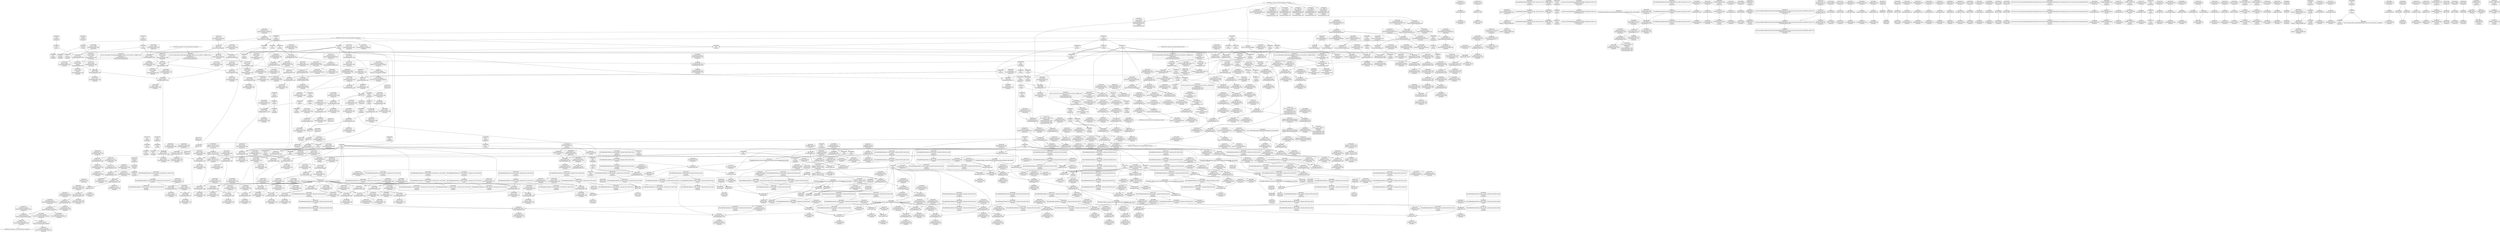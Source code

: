 digraph {
	CE0x44470e0 [shape=record,shape=Mrecord,label="{CE0x44470e0|inode_has_perm:_perms|Function::inode_has_perm&Arg::perms::}"]
	CE0x44675f0 [shape=record,shape=Mrecord,label="{CE0x44675f0|file_to_av:_tmp21|security/selinux/hooks.c,1908}"]
	CE0x43c9f00 [shape=record,shape=Mrecord,label="{CE0x43c9f00|selinux_file_open:_tmp4|*LoadInst*|security/selinux/hooks.c,3424|*SummSink*}"]
	CE0x4438580 [shape=record,shape=Mrecord,label="{CE0x4438580|file_to_av:_tmp32|security/selinux/hooks.c,1917|*SummSource*}"]
	CE0x44a1670 [shape=record,shape=Mrecord,label="{CE0x44a1670|i64*_getelementptr_inbounds_(_8_x_i64_,_8_x_i64_*___llvm_gcov_ctr154,_i64_0,_i64_1)|*Constant*|*SummSink*}"]
	CE0x44b05a0 [shape=record,shape=Mrecord,label="{CE0x44b05a0|__validate_creds:_tmp}"]
	CE0x44754f0 [shape=record,shape=Mrecord,label="{CE0x44754f0|GLOBAL:___llvm_gcov_ctr154|Global_var:__llvm_gcov_ctr154|*SummSource*}"]
	CE0x44ba730 [shape=record,shape=Mrecord,label="{CE0x44ba730|cred_sid:_tmp5|security/selinux/hooks.c,196|*SummSink*}"]
	CE0x44a8cc0 [shape=record,shape=Mrecord,label="{CE0x44a8cc0|inode_has_perm:_tmp8|security/selinux/hooks.c,1611|*SummSink*}"]
	CE0x43a72d0 [shape=record,shape=Mrecord,label="{CE0x43a72d0|i64*_getelementptr_inbounds_(_2_x_i64_,_2_x_i64_*___llvm_gcov_ctr25231,_i64_0,_i64_0)|*Constant*}"]
	CE0x4445ff0 [shape=record,shape=Mrecord,label="{CE0x4445ff0|inode_has_perm:_entry}"]
	CE0x444d2a0 [shape=record,shape=Mrecord,label="{CE0x444d2a0|i64_5|*Constant*}"]
	CE0x442f7e0 [shape=record,shape=Mrecord,label="{CE0x442f7e0|file_to_av:_f_mode|security/selinux/hooks.c,1902}"]
	CE0x43d7e20 [shape=record,shape=Mrecord,label="{CE0x43d7e20|open_file_to_av:_entry|*SummSource*}"]
	CE0x444cca0 [shape=record,shape=Mrecord,label="{CE0x444cca0|file_to_av:_and3|security/selinux/hooks.c,1904|*SummSink*}"]
	CE0x4462b50 [shape=record,shape=Mrecord,label="{CE0x4462b50|file_to_av:_tmp15|security/selinux/hooks.c,1905|*SummSource*}"]
	CE0x440b1b0 [shape=record,shape=Mrecord,label="{CE0x440b1b0|file_path_has_perm:_file|Function::file_path_has_perm&Arg::file::|*SummSink*}"]
	CE0x4463cc0 [shape=record,shape=Mrecord,label="{CE0x4463cc0|file_to_av:_and|security/selinux/hooks.c,1902}"]
	CE0x4409290 [shape=record,shape=Mrecord,label="{CE0x4409290|file_to_av:_tmp8|security/selinux/hooks.c,1903|*SummSource*}"]
	CE0x43aa150 [shape=record,shape=Mrecord,label="{CE0x43aa150|file_to_av:_conv14|security/selinux/hooks.c,1908}"]
	CE0x44a1fe0 [shape=record,shape=Mrecord,label="{CE0x44a1fe0|__validate_creds:_file|Function::__validate_creds&Arg::file::}"]
	CE0x44c4680 [shape=record,shape=Mrecord,label="{CE0x44c4680|inode_has_perm:_call4|security/selinux/hooks.c,1617|*SummSource*}"]
	CE0x441e1e0 [shape=record,shape=Mrecord,label="{CE0x441e1e0|file_inode:_tmp4|*LoadInst*|include/linux/fs.h,1916|*SummSink*}"]
	CE0x43a5040 [shape=record,shape=Mrecord,label="{CE0x43a5040|i64*_getelementptr_inbounds_(_2_x_i64_,_2_x_i64_*___llvm_gcov_ctr162,_i64_0,_i64_0)|*Constant*}"]
	CE0x441f7d0 [shape=record,shape=Mrecord,label="{CE0x441f7d0|i64*_getelementptr_inbounds_(_2_x_i64_,_2_x_i64_*___llvm_gcov_ctr168,_i64_0,_i64_0)|*Constant*}"]
	CE0x4438e40 [shape=record,shape=Mrecord,label="{CE0x4438e40|i64*_getelementptr_inbounds_(_2_x_i64_,_2_x_i64_*___llvm_gcov_ctr162,_i64_0,_i64_0)|*Constant*}"]
	CE0x44b49e0 [shape=record,shape=Mrecord,label="{CE0x44b49e0|inode_has_perm:_tmp14|security/selinux/hooks.c,1614}"]
	CE0x43a5dc0 [shape=record,shape=Mrecord,label="{CE0x43a5dc0|selinux_file_open:_sid|security/selinux/hooks.c,3433}"]
	CE0x443e720 [shape=record,shape=Mrecord,label="{CE0x443e720|file_path_has_perm:_tmp2|*SummSource*}"]
	CE0x4472b00 [shape=record,shape=Mrecord,label="{CE0x4472b00|inode_has_perm:_tmp6|*LoadInst*|security/selinux/hooks.c,1611}"]
	CE0x44b5820 [shape=record,shape=Mrecord,label="{CE0x44b5820|GLOBAL:_cred_sid|*Constant*|*SummSink*}"]
	CE0x44359a0 [shape=record,shape=Mrecord,label="{CE0x44359a0|file_to_av:_tmp27|security/selinux/hooks.c,1910|*SummSink*}"]
	CE0x4425d90 [shape=record,shape=Mrecord,label="{CE0x4425d90|open_file_to_av:_call|security/selinux/hooks.c,1926}"]
	CE0x4421240 [shape=record,shape=Mrecord,label="{CE0x4421240|file_path_has_perm:_tmp5|security/selinux/hooks.c,1658|*SummSink*}"]
	CE0x441e390 [shape=record,shape=Mrecord,label="{CE0x441e390|avc_policy_seqno:_tmp1}"]
	CE0x4421970 [shape=record,shape=Mrecord,label="{CE0x4421970|i64_16|*Constant*|*SummSink*}"]
	CE0x446daf0 [shape=record,shape=Mrecord,label="{CE0x446daf0|i64_0|*Constant*}"]
	CE0x4473c00 [shape=record,shape=Mrecord,label="{CE0x4473c00|__validate_creds:_tmp1|*SummSource*}"]
	CE0x43ef520 [shape=record,shape=Mrecord,label="{CE0x43ef520|inode_has_perm:_lnot1|security/selinux/hooks.c,1611}"]
	CE0x4470c30 [shape=record,shape=Mrecord,label="{CE0x4470c30|_call_void___invalid_creds(%struct.cred*_%cred,_i8*_%file,_i32_%line)_#10,_!dbg_!27721|include/linux/cred.h,174|*SummSink*}"]
	CE0x440cc40 [shape=record,shape=Mrecord,label="{CE0x440cc40|i32*_getelementptr_inbounds_(%struct.avc_cache,_%struct.avc_cache*_avc_cache,_i32_0,_i32_4)|*Constant*}"]
	CE0x44abc60 [shape=record,shape=Mrecord,label="{CE0x44abc60|avc_has_perm:_tclass|Function::avc_has_perm&Arg::tclass::}"]
	CE0x4462fc0 [shape=record,shape=Mrecord,label="{CE0x4462fc0|file_to_av:_tmp16|security/selinux/hooks.c,1905|*SummSource*}"]
	CE0x446d9c0 [shape=record,shape=Mrecord,label="{CE0x446d9c0|inode_has_perm:_if.end|*SummSink*}"]
	CE0x446cdf0 [shape=record,shape=Mrecord,label="{CE0x446cdf0|__validate_creds:_lnot|include/linux/cred.h,173|*SummSource*}"]
	CE0x441d250 [shape=record,shape=Mrecord,label="{CE0x441d250|_call_void_mcount()_#3|*SummSource*}"]
	CE0x4428530 [shape=record,shape=Mrecord,label="{CE0x4428530|file_to_av:_tmp11|security/selinux/hooks.c,1904|*SummSource*}"]
	CE0x446cd10 [shape=record,shape=Mrecord,label="{CE0x446cd10|GLOBAL:_creds_are_invalid|*Constant*|*SummSink*}"]
	CE0x441fc30 [shape=record,shape=Mrecord,label="{CE0x441fc30|COLLAPSED:_GCMRE___llvm_gcov_ctr25231_internal_global_2_x_i64_zeroinitializer:_elem_0:default:}"]
	CE0x443a620 [shape=record,shape=Mrecord,label="{CE0x443a620|file_path_has_perm:_path|security/selinux/hooks.c,1658|*SummSink*}"]
	CE0x442d020 [shape=record,shape=Mrecord,label="{CE0x442d020|file_path_has_perm:_tmp|*SummSource*}"]
	CE0x440c700 [shape=record,shape=Mrecord,label="{CE0x440c700|_call_void_mcount()_#3}"]
	CE0x4446490 [shape=record,shape=Mrecord,label="{CE0x4446490|inode_has_perm:_entry|*SummSink*}"]
	CE0x443d600 [shape=record,shape=Mrecord,label="{CE0x443d600|file_to_av:_if.then8|*SummSource*}"]
	CE0x445f020 [shape=record,shape=Mrecord,label="{CE0x445f020|file_to_av:_tmp7|security/selinux/hooks.c,1903|*SummSink*}"]
	CE0x444e860 [shape=record,shape=Mrecord,label="{CE0x444e860|file_to_av:_f_flags|security/selinux/hooks.c,1905|*SummSource*}"]
	CE0x44ba940 [shape=record,shape=Mrecord,label="{CE0x44ba940|cred_sid:_sid|security/selinux/hooks.c,197|*SummSink*}"]
	CE0x4436670 [shape=record,shape=Mrecord,label="{CE0x4436670|i64*_getelementptr_inbounds_(_15_x_i64_,_15_x_i64_*___llvm_gcov_ctr171,_i64_0,_i64_13)|*Constant*|*SummSource*}"]
	CE0x44753c0 [shape=record,shape=Mrecord,label="{CE0x44753c0|GLOBAL:___llvm_gcov_ctr154|Global_var:__llvm_gcov_ctr154}"]
	CE0x4418920 [shape=record,shape=Mrecord,label="{CE0x4418920|i64_0|*Constant*|*SummSink*}"]
	CE0x441f3f0 [shape=record,shape=Mrecord,label="{CE0x441f3f0|avc_policy_seqno:_tmp3}"]
	CE0x44283a0 [shape=record,shape=Mrecord,label="{CE0x44283a0|file_to_av:_tmp11|security/selinux/hooks.c,1904}"]
	CE0x43a4cc0 [shape=record,shape=Mrecord,label="{CE0x43a4cc0|GLOBAL:_file_to_av|*Constant*|*SummSource*}"]
	CE0x44b7e60 [shape=record,shape=Mrecord,label="{CE0x44b7e60|i32_512|*Constant*|*SummSink*}"]
	CE0x44a12a0 [shape=record,shape=Mrecord,label="{CE0x44a12a0|cred_sid:_tmp3|*SummSink*}"]
	CE0x4428130 [shape=record,shape=Mrecord,label="{CE0x4428130|file_to_av:_tmp9|*LoadInst*|security/selinux/hooks.c,1904|*SummSource*}"]
	CE0x44b68c0 [shape=record,shape=Mrecord,label="{CE0x44b68c0|inode_has_perm:_sid3|security/selinux/hooks.c,1617|*SummSource*}"]
	CE0x44a8870 [shape=record,shape=Mrecord,label="{CE0x44a8870|GLOBAL:___llvm_gcov_ctr154|Global_var:__llvm_gcov_ctr154|*SummSink*}"]
	CE0x44b0470 [shape=record,shape=Mrecord,label="{CE0x44b0470|__validate_creds:_tmp|*SummSink*}"]
	CE0x44a35a0 [shape=record,shape=Mrecord,label="{CE0x44a35a0|cred_sid:_tmp3}"]
	CE0x44b8070 [shape=record,shape=Mrecord,label="{CE0x44b8070|__validate_creds:_tmp9|include/linux/cred.h,175|*SummSink*}"]
	CE0x4477820 [shape=record,shape=Mrecord,label="{CE0x4477820|i64*_getelementptr_inbounds_(_8_x_i64_,_8_x_i64_*___llvm_gcov_ctr154,_i64_0,_i64_5)|*Constant*|*SummSink*}"]
	CE0x44c11c0 [shape=record,shape=Mrecord,label="{CE0x44c11c0|__validate_creds:_lnot1|include/linux/cred.h,173}"]
	CE0x449fb40 [shape=record,shape=Mrecord,label="{CE0x449fb40|__validate_creds:_lnot.ext|include/linux/cred.h,173}"]
	CE0x44c1370 [shape=record,shape=Mrecord,label="{CE0x44c1370|__validate_creds:_lnot1|include/linux/cred.h,173|*SummSink*}"]
	CE0x43b6ce0 [shape=record,shape=Mrecord,label="{CE0x43b6ce0|_ret_i32_%call3,_!dbg_!27727|security/selinux/hooks.c,3443|*SummSource*}"]
	CE0x43b5520 [shape=record,shape=Mrecord,label="{CE0x43b5520|selinux_file_open:_tmp2|*SummSource*}"]
	CE0x43affb0 [shape=record,shape=Mrecord,label="{CE0x43affb0|i64*_getelementptr_inbounds_(_2_x_i64_,_2_x_i64_*___llvm_gcov_ctr269,_i64_0,_i64_1)|*Constant*}"]
	CE0x43f03b0 [shape=record,shape=Mrecord,label="{CE0x43f03b0|file_path_has_perm:_u|security/selinux/hooks.c,1658|*SummSource*}"]
	CE0x44600d0 [shape=record,shape=Mrecord,label="{CE0x44600d0|_call_void___validate_creds(%struct.cred*_%cred,_i8*_getelementptr_inbounds_(_25_x_i8_,_25_x_i8_*_.str3,_i32_0,_i32_0),_i32_1609)_#10,_!dbg_!27719|security/selinux/hooks.c,1609}"]
	CE0x44a56d0 [shape=record,shape=Mrecord,label="{CE0x44a56d0|_call_void___invalid_creds(%struct.cred*_%cred,_i8*_%file,_i32_%line)_#10,_!dbg_!27721|include/linux/cred.h,174|*SummSource*}"]
	CE0x4461b10 [shape=record,shape=Mrecord,label="{CE0x4461b10|GLOBAL:___llvm_gcov_ctr171|Global_var:__llvm_gcov_ctr171}"]
	CE0x444ec80 [shape=record,shape=Mrecord,label="{CE0x444ec80|file_to_av:_tmp14|*LoadInst*|security/selinux/hooks.c,1905}"]
	CE0x442ec40 [shape=record,shape=Mrecord,label="{CE0x442ec40|open_file_to_av:_tmp3|security/selinux/hooks.c,1928|*SummSource*}"]
	CE0x441c3f0 [shape=record,shape=Mrecord,label="{CE0x441c3f0|open_file_to_av:_conv|security/selinux/hooks.c,1929|*SummSource*}"]
	CE0x4467c90 [shape=record,shape=Mrecord,label="{CE0x4467c90|file_to_av:_if.then18}"]
	CE0x446e070 [shape=record,shape=Mrecord,label="{CE0x446e070|inode_has_perm:_tobool2|security/selinux/hooks.c,1611}"]
	CE0x440c1a0 [shape=record,shape=Mrecord,label="{CE0x440c1a0|open_file_to_av:_entry}"]
	CE0x444e930 [shape=record,shape=Mrecord,label="{CE0x444e930|file_to_av:_f_flags|security/selinux/hooks.c,1905|*SummSink*}"]
	CE0x4435c90 [shape=record,shape=Mrecord,label="{CE0x4435c90|file_to_av:_tmp28|security/selinux/hooks.c,1910|*SummSource*}"]
	CE0x44b29b0 [shape=record,shape=Mrecord,label="{CE0x44b29b0|i64*_getelementptr_inbounds_(_8_x_i64_,_8_x_i64_*___llvm_gcov_ctr154,_i64_0,_i64_7)|*Constant*}"]
	CE0x442e090 [shape=record,shape=Mrecord,label="{CE0x442e090|i64_2|*Constant*|*SummSource*}"]
	CE0x4436b20 [shape=record,shape=Mrecord,label="{CE0x4436b20|file_to_av:_tmp30|security/selinux/hooks.c,1914}"]
	CE0x4411380 [shape=record,shape=Mrecord,label="{CE0x4411380|file_to_av:_if.end15|*SummSink*}"]
	CE0x4446e70 [shape=record,shape=Mrecord,label="{CE0x4446e70|inode_has_perm:_inode|Function::inode_has_perm&Arg::inode::|*SummSink*}"]
	CE0x4488530 [shape=record,shape=Mrecord,label="{CE0x4488530|file_to_av:_tmp22|security/selinux/hooks.c,1908|*SummSink*}"]
	CE0x44664b0 [shape=record,shape=Mrecord,label="{CE0x44664b0|i64_4|*Constant*|*SummSink*}"]
	CE0x4445820 [shape=record,shape=Mrecord,label="{CE0x4445820|file_path_has_perm:_call1|security/selinux/hooks.c,1659|*SummSink*}"]
	CE0x44b6c50 [shape=record,shape=Mrecord,label="{CE0x44b6c50|inode_has_perm:_tmp15|*LoadInst*|security/selinux/hooks.c,1615}"]
	CE0x440eea0 [shape=record,shape=Mrecord,label="{CE0x440eea0|avc_policy_seqno:_entry}"]
	CE0x4466b00 [shape=record,shape=Mrecord,label="{CE0x4466b00|file_to_av:_or10|security/selinux/hooks.c,1906|*SummSink*}"]
	CE0x4488eb0 [shape=record,shape=Mrecord,label="{CE0x4488eb0|file_to_av:_conv12|security/selinux/hooks.c,1908|*SummSink*}"]
	CE0x4477b30 [shape=record,shape=Mrecord,label="{CE0x4477b30|i64_1|*Constant*}"]
	CE0x4465c10 [shape=record,shape=Mrecord,label="{CE0x4465c10|i64*_getelementptr_inbounds_(_15_x_i64_,_15_x_i64_*___llvm_gcov_ctr171,_i64_0,_i64_3)|*Constant*|*SummSink*}"]
	CE0x44ae160 [shape=record,shape=Mrecord,label="{CE0x44ae160|__validate_creds:_tmp5|include/linux/cred.h,173|*SummSource*}"]
	CE0x44c29f0 [shape=record,shape=Mrecord,label="{CE0x44c29f0|inode_has_perm:_tmp16|security/selinux/hooks.c,1615|*SummSource*}"]
	CE0x440a190 [shape=record,shape=Mrecord,label="{CE0x440a190|file_path_has_perm:_entry|*SummSink*}"]
	CE0x4427fb0 [shape=record,shape=Mrecord,label="{CE0x4427fb0|file_to_av:_tmp9|*LoadInst*|security/selinux/hooks.c,1904}"]
	CE0x44afc90 [shape=record,shape=Mrecord,label="{CE0x44afc90|__validate_creds:_if.end}"]
	CE0x44ad470 [shape=record,shape=Mrecord,label="{CE0x44ad470|__validate_creds:_tmp2|include/linux/cred.h,173|*SummSink*}"]
	CE0x4406710 [shape=record,shape=Mrecord,label="{CE0x4406710|file_inode:_bb|*SummSource*}"]
	CE0x44246c0 [shape=record,shape=Mrecord,label="{CE0x44246c0|file_to_av:_entry|*SummSink*}"]
	CE0x4449ac0 [shape=record,shape=Mrecord,label="{CE0x4449ac0|i64_6|*Constant*|*SummSink*}"]
	CE0x43a6820 [shape=record,shape=Mrecord,label="{CE0x43a6820|selinux_file_open:_tmp8|security/selinux/hooks.c,3433|*SummSink*}"]
	CE0x43a1cf0 [shape=record,shape=Mrecord,label="{CE0x43a1cf0|selinux_file_open:_tmp}"]
	CE0x441e8d0 [shape=record,shape=Mrecord,label="{CE0x441e8d0|i64*_getelementptr_inbounds_(_2_x_i64_,_2_x_i64_*___llvm_gcov_ctr25231,_i64_0,_i64_1)|*Constant*}"]
	CE0x444b850 [shape=record,shape=Mrecord,label="{CE0x444b850|file_to_av:_tmp18|security/selinux/hooks.c,1905|*SummSink*}"]
	CE0x44b9600 [shape=record,shape=Mrecord,label="{CE0x44b9600|i32_22|*Constant*|*SummSource*}"]
	CE0x441d9e0 [shape=record,shape=Mrecord,label="{CE0x441d9e0|file_inode:_f_inode|include/linux/fs.h,1916|*SummSource*}"]
	CE0x4398330 [shape=record,shape=Mrecord,label="{CE0x4398330|open_file_to_av:_tmp5|security/selinux/hooks.c,1928|*SummSource*}"]
	CE0x441dcb0 [shape=record,shape=Mrecord,label="{CE0x441dcb0|file_inode:_f_inode|include/linux/fs.h,1916|*SummSink*}"]
	CE0x43984d0 [shape=record,shape=Mrecord,label="{CE0x43984d0|open_file_to_av:_tmp5|security/selinux/hooks.c,1928|*SummSink*}"]
	CE0x4396240 [shape=record,shape=Mrecord,label="{CE0x4396240|file_to_av:_tmp2|*LoadInst*|security/selinux/hooks.c,1902}"]
	CE0x442f770 [shape=record,shape=Mrecord,label="{CE0x442f770|file_to_av:_tmp6|security/selinux/hooks.c,1902|*SummSink*}"]
	CE0x43ee500 [shape=record,shape=Mrecord,label="{CE0x43ee500|file_path_has_perm:_bb|*SummSource*}"]
	CE0x43ad560 [shape=record,shape=Mrecord,label="{CE0x43ad560|file_to_av:_tmp20|security/selinux/hooks.c,1906|*SummSink*}"]
	CE0x44c47f0 [shape=record,shape=Mrecord,label="{CE0x44c47f0|inode_has_perm:_call4|security/selinux/hooks.c,1617|*SummSink*}"]
	CE0x44356b0 [shape=record,shape=Mrecord,label="{CE0x44356b0|file_to_av:_tmp27|security/selinux/hooks.c,1910}"]
	CE0x4467d00 [shape=record,shape=Mrecord,label="{CE0x4467d00|file_to_av:_if.then18|*SummSource*}"]
	CE0x444a020 [shape=record,shape=Mrecord,label="{CE0x444a020|file_to_av:_tmp13|security/selinux/hooks.c,1904|*SummSource*}"]
	CE0x440e230 [shape=record,shape=Mrecord,label="{CE0x440e230|selinux_file_open:_call1|security/selinux/hooks.c,3434|*SummSink*}"]
	CE0x444db40 [shape=record,shape=Mrecord,label="{CE0x444db40|file_to_av:_tmp12|security/selinux/hooks.c,1904|*SummSink*}"]
	CE0x441b7e0 [shape=record,shape=Mrecord,label="{CE0x441b7e0|open_file_to_av:_tmp7|security/selinux/hooks.c,1929|*SummSink*}"]
	CE0x44047a0 [shape=record,shape=Mrecord,label="{CE0x44047a0|open_file_to_av:_or|security/selinux/hooks.c,1929}"]
	CE0x4463490 [shape=record,shape=Mrecord,label="{CE0x4463490|file_to_av:_and6|security/selinux/hooks.c,1905}"]
	CE0x44a9630 [shape=record,shape=Mrecord,label="{CE0x44a9630|inode_has_perm:_tmp10|security/selinux/hooks.c,1611|*SummSink*}"]
	CE0x44b66b0 [shape=record,shape=Mrecord,label="{CE0x44b66b0|inode_has_perm:_i_security|security/selinux/hooks.c,1615}"]
	CE0x43aed40 [shape=record,shape=Mrecord,label="{CE0x43aed40|i64*_getelementptr_inbounds_(_2_x_i64_,_2_x_i64_*___llvm_gcov_ctr269,_i64_0,_i64_0)|*Constant*}"]
	CE0x44a5cb0 [shape=record,shape=Mrecord,label="{CE0x44a5cb0|cred_sid:_tmp}"]
	CE0x443a770 [shape=record,shape=Mrecord,label="{CE0x443a770|file_path_has_perm:_path|security/selinux/hooks.c,1658}"]
	CE0x444b3f0 [shape=record,shape=Mrecord,label="{CE0x444b3f0|file_to_av:_tmp17|security/selinux/hooks.c,1905|*SummSink*}"]
	CE0x44b9f30 [shape=record,shape=Mrecord,label="{CE0x44b9f30|cred_sid:_tmp4|*LoadInst*|security/selinux/hooks.c,196|*SummSink*}"]
	CE0x4424460 [shape=record,shape=Mrecord,label="{CE0x4424460|GLOBAL:_file_to_av|*Constant*|*SummSink*}"]
	CE0x44bb3c0 [shape=record,shape=Mrecord,label="{CE0x44bb3c0|4:_i32,_:_CRE_12,16_|*MultipleSource*|security/selinux/hooks.c,196|security/selinux/hooks.c,197|*LoadInst*|security/selinux/hooks.c,196}"]
	CE0x44a0f60 [shape=record,shape=Mrecord,label="{CE0x44a0f60|i8*_getelementptr_inbounds_(_25_x_i8_,_25_x_i8_*_.str3,_i32_0,_i32_0)|*Constant*|*SummSink*}"]
	CE0x4434f30 [shape=record,shape=Mrecord,label="{CE0x4434f30|file_to_av:_tmp25|security/selinux/hooks.c,1910|*SummSink*}"]
	CE0x44a5d90 [shape=record,shape=Mrecord,label="{CE0x44a5d90|cred_sid:_tmp|*SummSource*}"]
	CE0x446e1f0 [shape=record,shape=Mrecord,label="{CE0x446e1f0|inode_has_perm:_tobool2|security/selinux/hooks.c,1611|*SummSource*}"]
	CE0x44671e0 [shape=record,shape=Mrecord,label="{CE0x44671e0|i64*_getelementptr_inbounds_(_15_x_i64_,_15_x_i64_*___llvm_gcov_ctr171,_i64_0,_i64_9)|*Constant*}"]
	CE0x44b7440 [shape=record,shape=Mrecord,label="{CE0x44b7440|avc_has_perm:_requested|Function::avc_has_perm&Arg::requested::|*SummSink*}"]
	CE0x4438c50 [shape=record,shape=Mrecord,label="{CE0x4438c50|i64_1|*Constant*}"]
	CE0x440a600 [shape=record,shape=Mrecord,label="{CE0x440a600|selinux_file_open:_cred|Function::selinux_file_open&Arg::cred::|*SummSource*}"]
	CE0x44a52a0 [shape=record,shape=Mrecord,label="{CE0x44a52a0|i32_512|*Constant*}"]
	CE0x446dbd0 [shape=record,shape=Mrecord,label="{CE0x446dbd0|inode_has_perm:_expval|security/selinux/hooks.c,1611|*SummSink*}"]
	CE0x4405dd0 [shape=record,shape=Mrecord,label="{CE0x4405dd0|open_file_to_av:_conv1|security/selinux/hooks.c,1929|*SummSource*}"]
	CE0x44c1dd0 [shape=record,shape=Mrecord,label="{CE0x44c1dd0|__validate_creds:_lnot.ext|include/linux/cred.h,173|*SummSink*}"]
	CE0x43aac50 [shape=record,shape=Mrecord,label="{CE0x43aac50|i32_1024|*Constant*}"]
	CE0x446ecf0 [shape=record,shape=Mrecord,label="{CE0x446ecf0|inode_has_perm:_tmp3}"]
	CE0x43903f0 [shape=record,shape=Mrecord,label="{CE0x43903f0|selinux_file_open:_entry|*SummSink*}"]
	CE0x440c900 [shape=record,shape=Mrecord,label="{CE0x440c900|_call_void_mcount()_#3|*SummSink*}"]
	CE0x441b460 [shape=record,shape=Mrecord,label="{CE0x441b460|file_path_has_perm:_bb}"]
	CE0x4488a70 [shape=record,shape=Mrecord,label="{CE0x4488a70|file_to_av:_tmp22|security/selinux/hooks.c,1908|*SummSource*}"]
	CE0x43efa50 [shape=record,shape=Mrecord,label="{CE0x43efa50|file_path_has_perm:_type|security/selinux/hooks.c,1657|*SummSource*}"]
	CE0x44b83d0 [shape=record,shape=Mrecord,label="{CE0x44b83d0|__validate_creds:_tmp9|include/linux/cred.h,175|*SummSource*}"]
	CE0x43d97b0 [shape=record,shape=Mrecord,label="{CE0x43d97b0|0:_i32,_4:_i32,_8:_i16,_12:_i32,_16:_i32,_20:_i32,_24:_i32,_56:_i8*,_:_SCMRE_12,16_|*MultipleSource*|security/selinux/hooks.c,3425|security/selinux/hooks.c,3425}"]
	CE0x4472260 [shape=record,shape=Mrecord,label="{CE0x4472260|i64*_getelementptr_inbounds_(_8_x_i64_,_8_x_i64_*___llvm_gcov_ctr154,_i64_0,_i64_2)|*Constant*|*SummSink*}"]
	CE0x440c210 [shape=record,shape=Mrecord,label="{CE0x440c210|selinux_file_open:_call2|security/selinux/hooks.c,3443}"]
	CE0x441b700 [shape=record,shape=Mrecord,label="{CE0x441b700|open_file_to_av:_tmp7|security/selinux/hooks.c,1929}"]
	CE0x43ca190 [shape=record,shape=Mrecord,label="{CE0x43ca190|selinux_file_open:_tmp5|security/selinux/hooks.c,3424|*SummSink*}"]
	CE0x4424f40 [shape=record,shape=Mrecord,label="{CE0x4424f40|_call_void_mcount()_#3}"]
	CE0x440b680 [shape=record,shape=Mrecord,label="{CE0x440b680|file_path_has_perm:_av|Function::file_path_has_perm&Arg::av::|*SummSink*}"]
	CE0x4425830 [shape=record,shape=Mrecord,label="{CE0x4425830|file_to_av:_file|Function::file_to_av&Arg::file::|*SummSink*}"]
	CE0x446e840 [shape=record,shape=Mrecord,label="{CE0x446e840|_call_void_mcount()_#3|*SummSink*}"]
	CE0x4460cf0 [shape=record,shape=Mrecord,label="{CE0x4460cf0|__validate_creds:_call|include/linux/cred.h,173|*SummSource*}"]
	CE0x44c2f40 [shape=record,shape=Mrecord,label="{CE0x44c2f40|i32_3|*Constant*}"]
	CE0x44afc20 [shape=record,shape=Mrecord,label="{CE0x44afc20|__validate_creds:_bb|*SummSink*}"]
	CE0x44354b0 [shape=record,shape=Mrecord,label="{CE0x44354b0|file_to_av:_tmp26|security/selinux/hooks.c,1910|*SummSink*}"]
	CE0x43b43d0 [shape=record,shape=Mrecord,label="{CE0x43b43d0|selinux_file_open:_file|Function::selinux_file_open&Arg::file::|*SummSink*}"]
	CE0x4423040 [shape=record,shape=Mrecord,label="{CE0x4423040|i32_1|*Constant*}"]
	CE0x441cd30 [shape=record,shape=Mrecord,label="{CE0x441cd30|file_path_has_perm:_tmp3}"]
	CE0x43b6e80 [shape=record,shape=Mrecord,label="{CE0x43b6e80|i64*_getelementptr_inbounds_(_5_x_i64_,_5_x_i64_*___llvm_gcov_ctr270,_i64_0,_i64_4)|*Constant*|*SummSource*}"]
	CE0x440aab0 [shape=record,shape=Mrecord,label="{CE0x440aab0|file_path_has_perm:_cred|Function::file_path_has_perm&Arg::cred::|*SummSource*}"]
	CE0x442c220 [shape=record,shape=Mrecord,label="{CE0x442c220|GLOBAL:_selinux_policycap_openperm|Global_var:selinux_policycap_openperm|*SummSource*}"]
	CE0x440f260 [shape=record,shape=Mrecord,label="{CE0x440f260|selinux_file_open:_pseqno|security/selinux/hooks.c,3434|*SummSource*}"]
	CE0x43a2070 [shape=record,shape=Mrecord,label="{CE0x43a2070|i64*_getelementptr_inbounds_(_2_x_i64_,_2_x_i64_*___llvm_gcov_ctr269,_i64_0,_i64_0)|*Constant*|*SummSource*}"]
	CE0x441f4b0 [shape=record,shape=Mrecord,label="{CE0x441f4b0|avc_policy_seqno:_tmp3|*SummSource*}"]
	CE0x440d1e0 [shape=record,shape=Mrecord,label="{CE0x440d1e0|open_file_to_av:_if.then|*SummSink*}"]
	CE0x44c3830 [shape=record,shape=Mrecord,label="{CE0x44c3830|inode_has_perm:_tmp17|security/selinux/hooks.c,1617|*SummSink*}"]
	CE0x4423bd0 [shape=record,shape=Mrecord,label="{CE0x4423bd0|open_file_to_av:_call|security/selinux/hooks.c,1926|*SummSource*}"]
	CE0x44a9020 [shape=record,shape=Mrecord,label="{CE0x44a9020|inode_has_perm:_tmp9|security/selinux/hooks.c,1611|*SummSource*}"]
	CE0x44760c0 [shape=record,shape=Mrecord,label="{CE0x44760c0|__validate_creds:_lnot|include/linux/cred.h,173}"]
	CE0x444c970 [shape=record,shape=Mrecord,label="{CE0x444c970|file_to_av:_and3|security/selinux/hooks.c,1904}"]
	CE0x44659f0 [shape=record,shape=Mrecord,label="{CE0x44659f0|file_to_av:_if.then|*SummSource*}"]
	CE0x4435e00 [shape=record,shape=Mrecord,label="{CE0x4435e00|file_to_av:_tmp28|security/selinux/hooks.c,1910|*SummSink*}"]
	CE0x44c2870 [shape=record,shape=Mrecord,label="{CE0x44c2870|inode_has_perm:_tmp16|security/selinux/hooks.c,1615}"]
	CE0x44bc310 [shape=record,shape=Mrecord,label="{CE0x44bc310|cred_sid:_tmp6|security/selinux/hooks.c,197|*SummSink*}"]
	CE0x4423690 [shape=record,shape=Mrecord,label="{CE0x4423690|avc_policy_seqno:_bb}"]
	CE0x44b9900 [shape=record,shape=Mrecord,label="{CE0x44b9900|cred_sid:_security|security/selinux/hooks.c,196|*SummSink*}"]
	CE0x44676d0 [shape=record,shape=Mrecord,label="{CE0x44676d0|file_to_av:_tmp21|security/selinux/hooks.c,1908|*SummSink*}"]
	CE0x441fbc0 [shape=record,shape=Mrecord,label="{CE0x441fbc0|avc_policy_seqno:_tmp}"]
	CE0x44637b0 [shape=record,shape=Mrecord,label="{CE0x44637b0|file_to_av:_tobool7|security/selinux/hooks.c,1905}"]
	CE0x44b5fc0 [shape=record,shape=Mrecord,label="{CE0x44b5fc0|_ret_i32_%tmp6,_!dbg_!27716|security/selinux/hooks.c,197}"]
	CE0x444bae0 [shape=record,shape=Mrecord,label="{CE0x444bae0|i64*_getelementptr_inbounds_(_15_x_i64_,_15_x_i64_*___llvm_gcov_ctr171,_i64_0,_i64_8)|*Constant*}"]
	CE0x44b56b0 [shape=record,shape=Mrecord,label="{CE0x44b56b0|GLOBAL:_cred_sid|*Constant*|*SummSource*}"]
	CE0x446cb20 [shape=record,shape=Mrecord,label="{CE0x446cb20|128:_i8*,_:_CRE:_elem_0:default:}"]
	CE0x4419170 [shape=record,shape=Mrecord,label="{CE0x4419170|i64*_getelementptr_inbounds_(_5_x_i64_,_5_x_i64_*___llvm_gcov_ctr270,_i64_0,_i64_3)|*Constant*|*SummSource*}"]
	CE0x44462a0 [shape=record,shape=Mrecord,label="{CE0x44462a0|inode_has_perm:_entry|*SummSource*}"]
	CE0x4390b30 [shape=record,shape=Mrecord,label="{CE0x4390b30|selinux_file_open:_bb|*SummSource*}"]
	CE0x441c2c0 [shape=record,shape=Mrecord,label="{CE0x441c2c0|open_file_to_av:_conv|security/selinux/hooks.c,1929}"]
	CE0x44b8650 [shape=record,shape=Mrecord,label="{CE0x44b8650|i64*_getelementptr_inbounds_(_2_x_i64_,_2_x_i64_*___llvm_gcov_ctr131,_i64_0,_i64_0)|*Constant*}"]
	CE0x44a33e0 [shape=record,shape=Mrecord,label="{CE0x44a33e0|i32_0|*Constant*}"]
	CE0x44b1bb0 [shape=record,shape=Mrecord,label="{CE0x44b1bb0|i64*_getelementptr_inbounds_(_8_x_i64_,_8_x_i64_*___llvm_gcov_ctr154,_i64_0,_i64_6)|*Constant*|*SummSink*}"]
	CE0x44060f0 [shape=record,shape=Mrecord,label="{CE0x44060f0|open_file_to_av:_av.0|*SummSink*}"]
	CE0x4447bc0 [shape=record,shape=Mrecord,label="{CE0x4447bc0|_ret_i32_%retval.0,_!dbg_!27739|security/selinux/hooks.c,1618|*SummSource*}"]
	CE0x43a73a0 [shape=record,shape=Mrecord,label="{CE0x43a73a0|i64*_getelementptr_inbounds_(_2_x_i64_,_2_x_i64_*___llvm_gcov_ctr25231,_i64_0,_i64_0)|*Constant*|*SummSource*}"]
	CE0x44b8260 [shape=record,shape=Mrecord,label="{CE0x44b8260|__validate_creds:_tmp9|include/linux/cred.h,175}"]
	CE0x43adf50 [shape=record,shape=Mrecord,label="{CE0x43adf50|i32_0|*Constant*}"]
	CE0x442f0d0 [shape=record,shape=Mrecord,label="{CE0x442f0d0|open_file_to_av:_tmp3|security/selinux/hooks.c,1928|*SummSink*}"]
	CE0x444a6c0 [shape=record,shape=Mrecord,label="{CE0x444a6c0|i32_6|*Constant*|*SummSource*}"]
	CE0x4448e80 [shape=record,shape=Mrecord,label="{CE0x4448e80|file_to_av:_conv9|security/selinux/hooks.c,1906|*SummSource*}"]
	CE0x44693d0 [shape=record,shape=Mrecord,label="{CE0x44693d0|file_to_av:_if.else|*SummSink*}"]
	CE0x4448d00 [shape=record,shape=Mrecord,label="{CE0x4448d00|file_to_av:_conv9|security/selinux/hooks.c,1906}"]
	CE0x44679e0 [shape=record,shape=Mrecord,label="{CE0x44679e0|cred_sid:_tmp1|*SummSource*}"]
	CE0x43d7fa0 [shape=record,shape=Mrecord,label="{CE0x43d7fa0|open_file_to_av:_entry|*SummSink*}"]
	CE0x4425420 [shape=record,shape=Mrecord,label="{CE0x4425420|COLLAPSED:_GCMRE___llvm_gcov_ctr171_internal_global_15_x_i64_zeroinitializer:_elem_0:default:}"]
	CE0x443d2d0 [shape=record,shape=Mrecord,label="{CE0x443d2d0|file_to_av:_if.end|*SummSource*}"]
	CE0x44c4a50 [shape=record,shape=Mrecord,label="{CE0x44c4a50|i32_(i32,_i32,_i16,_i32,_%struct.common_audit_data*)*_bitcast_(i32_(i32,_i32,_i16,_i32,_%struct.common_audit_data.495*)*_avc_has_perm_to_i32_(i32,_i32,_i16,_i32,_%struct.common_audit_data*)*)|*Constant*}"]
	CE0x4466840 [shape=record,shape=Mrecord,label="{CE0x4466840|i64_512|*Constant*|*SummSource*}"]
	CE0x441cbf0 [shape=record,shape=Mrecord,label="{CE0x441cbf0|file_inode:_tmp3}"]
	CE0x4468c10 [shape=record,shape=Mrecord,label="{CE0x4468c10|inode_has_perm:_do.end}"]
	CE0x43aada0 [shape=record,shape=Mrecord,label="{CE0x43aada0|i32_1024|*Constant*|*SummSource*}"]
	CE0x44606d0 [shape=record,shape=Mrecord,label="{CE0x44606d0|file_to_av:_or|security/selinux/hooks.c,1903|*SummSink*}"]
	CE0x44a2230 [shape=record,shape=Mrecord,label="{CE0x44a2230|cred_sid:_tmp|*SummSink*}"]
	CE0x44c36c0 [shape=record,shape=Mrecord,label="{CE0x44c36c0|inode_has_perm:_tmp17|security/selinux/hooks.c,1617|*SummSource*}"]
	CE0x44245a0 [shape=record,shape=Mrecord,label="{CE0x44245a0|file_to_av:_entry}"]
	CE0x44c30b0 [shape=record,shape=Mrecord,label="{CE0x44c30b0|inode_has_perm:_sid3|security/selinux/hooks.c,1617}"]
	CE0x44351c0 [shape=record,shape=Mrecord,label="{CE0x44351c0|file_to_av:_tmp26|security/selinux/hooks.c,1910}"]
	CE0x44210a0 [shape=record,shape=Mrecord,label="{CE0x44210a0|file_path_has_perm:_tmp5|security/selinux/hooks.c,1658|*SummSource*}"]
	CE0x4461740 [shape=record,shape=Mrecord,label="{CE0x4461740|file_to_av:_tmp3|security/selinux/hooks.c,1902|*SummSink*}"]
	CE0x44282a0 [shape=record,shape=Mrecord,label="{CE0x44282a0|file_to_av:_tmp9|*LoadInst*|security/selinux/hooks.c,1904|*SummSink*}"]
	CE0x4424ab0 [shape=record,shape=Mrecord,label="{CE0x4424ab0|file_path_has_perm:_ad|security/selinux/hooks.c, 1655|*SummSource*}"]
	CE0x43a2230 [shape=record,shape=Mrecord,label="{CE0x43a2230|file_inode:_tmp3|*SummSink*}"]
	CE0x4425e70 [shape=record,shape=Mrecord,label="{CE0x4425e70|open_file_to_av:_tmp1|*SummSource*}"]
	CE0x4475bc0 [shape=record,shape=Mrecord,label="{CE0x4475bc0|inode_has_perm:_tmp4|security/selinux/hooks.c,1609|*SummSink*}"]
	CE0x4437be0 [shape=record,shape=Mrecord,label="{CE0x4437be0|i64*_getelementptr_inbounds_(_15_x_i64_,_15_x_i64_*___llvm_gcov_ctr171,_i64_0,_i64_14)|*Constant*|*SummSource*}"]
	CE0x4405690 [shape=record,shape=Mrecord,label="{CE0x4405690|i64_12|*Constant*|*SummSource*}"]
	CE0x4409b50 [shape=record,shape=Mrecord,label="{CE0x4409b50|GLOBAL:_file_path_has_perm|*Constant*|*SummSource*}"]
	CE0x442eea0 [shape=record,shape=Mrecord,label="{CE0x442eea0|open_file_to_av:_tmp4|security/selinux/hooks.c,1928|*SummSink*}"]
	CE0x44b42a0 [shape=record,shape=Mrecord,label="{CE0x44b42a0|inode_has_perm:_tmp13|security/selinux/hooks.c,1614}"]
	CE0x44ae520 [shape=record,shape=Mrecord,label="{CE0x44ae520|i64*_getelementptr_inbounds_(_5_x_i64_,_5_x_i64_*___llvm_gcov_ctr155,_i64_0,_i64_4)|*Constant*}"]
	CE0x43b5e70 [shape=record,shape=Mrecord,label="{CE0x43b5e70|selinux_file_open:_tmp4|*LoadInst*|security/selinux/hooks.c,3424|*SummSource*}"]
	CE0x440df20 [shape=record,shape=Mrecord,label="{CE0x440df20|8:_i32,_12:_i32,_:_CME_12,16_|*MultipleSource*|*LoadInst*|security/selinux/hooks.c,3424|security/selinux/hooks.c,3433|security/selinux/hooks.c,3424}"]
	CE0x44ab6d0 [shape=record,shape=Mrecord,label="{CE0x44ab6d0|avc_has_perm:_ssid|Function::avc_has_perm&Arg::ssid::|*SummSink*}"]
	CE0x4420f90 [shape=record,shape=Mrecord,label="{CE0x4420f90|file_path_has_perm:_tmp5|security/selinux/hooks.c,1658}"]
	CE0x44aac80 [shape=record,shape=Mrecord,label="{CE0x44aac80|inode_has_perm:_tobool|security/selinux/hooks.c,1611}"]
	CE0x44c2b70 [shape=record,shape=Mrecord,label="{CE0x44c2b70|inode_has_perm:_tmp16|security/selinux/hooks.c,1615|*SummSink*}"]
	CE0x4446b90 [shape=record,shape=Mrecord,label="{CE0x4446b90|inode_has_perm:_inode|Function::inode_has_perm&Arg::inode::}"]
	CE0x4425980 [shape=record,shape=Mrecord,label="{CE0x4425980|_call_void_mcount()_#3}"]
	CE0x4472e60 [shape=record,shape=Mrecord,label="{CE0x4472e60|GLOBAL:___invalid_creds|*Constant*}"]
	CE0x5f665d0 [shape=record,shape=Mrecord,label="{CE0x5f665d0|i32_0|*Constant*}"]
	CE0x44b9400 [shape=record,shape=Mrecord,label="{CE0x44b9400|i32_22|*Constant*}"]
	CE0x446bfc0 [shape=record,shape=Mrecord,label="{CE0x446bfc0|inode_has_perm:_tmp2}"]
	CE0x44bafb0 [shape=record,shape=Mrecord,label="{CE0x44bafb0|4:_i32,_:_CRE_4,8_|*MultipleSource*|security/selinux/hooks.c,196|security/selinux/hooks.c,197|*LoadInst*|security/selinux/hooks.c,196}"]
	CE0x442e9d0 [shape=record,shape=Mrecord,label="{CE0x442e9d0|i64_2|*Constant*|*SummSink*}"]
	CE0x439f7e0 [shape=record,shape=Mrecord,label="{CE0x439f7e0|selinux_file_open:_tmp1}"]
	CE0x4434e60 [shape=record,shape=Mrecord,label="{CE0x4434e60|file_to_av:_tmp25|security/selinux/hooks.c,1910|*SummSource*}"]
	CE0x444d660 [shape=record,shape=Mrecord,label="{CE0x444d660|i32_6|*Constant*|*SummSink*}"]
	CE0x446ae20 [shape=record,shape=Mrecord,label="{CE0x446ae20|inode_has_perm:_return|*SummSink*}"]
	CE0x43aaf60 [shape=record,shape=Mrecord,label="{CE0x43aaf60|i32_1024|*Constant*|*SummSink*}"]
	CE0x4449d00 [shape=record,shape=Mrecord,label="{CE0x4449d00|file_to_av:_tmp10|security/selinux/hooks.c,1904}"]
	CE0x44a5d20 [shape=record,shape=Mrecord,label="{CE0x44a5d20|COLLAPSED:_GCMRE___llvm_gcov_ctr131_internal_global_2_x_i64_zeroinitializer:_elem_0:default:}"]
	CE0x4436f60 [shape=record,shape=Mrecord,label="{CE0x4436f60|file_to_av:_tmp30|security/selinux/hooks.c,1914|*SummSource*}"]
	CE0x4406260 [shape=record,shape=Mrecord,label="{CE0x4406260|i64*_getelementptr_inbounds_(_5_x_i64_,_5_x_i64_*___llvm_gcov_ctr270,_i64_0,_i64_4)|*Constant*|*SummSink*}"]
	CE0x44ad2d0 [shape=record,shape=Mrecord,label="{CE0x44ad2d0|__validate_creds:_tmp2|include/linux/cred.h,173}"]
	CE0x442cfb0 [shape=record,shape=Mrecord,label="{CE0x442cfb0|COLLAPSED:_GCMRE___llvm_gcov_ctr168_internal_global_2_x_i64_zeroinitializer:_elem_0:default:}"]
	CE0x440f100 [shape=record,shape=Mrecord,label="{CE0x440f100|avc_policy_seqno:_entry|*SummSource*}"]
	CE0x4405210 [shape=record,shape=Mrecord,label="{CE0x4405210|i64_11|*Constant*}"]
	CE0x441db50 [shape=record,shape=Mrecord,label="{CE0x441db50|file_inode:_f_inode|include/linux/fs.h,1916}"]
	CE0x440a4f0 [shape=record,shape=Mrecord,label="{CE0x440a4f0|selinux_file_open:_cred|Function::selinux_file_open&Arg::cred::}"]
	CE0x441e320 [shape=record,shape=Mrecord,label="{CE0x441e320|i64*_getelementptr_inbounds_(_2_x_i64_,_2_x_i64_*___llvm_gcov_ctr25231,_i64_0,_i64_1)|*Constant*|*SummSink*}"]
	CE0x44c41f0 [shape=record,shape=Mrecord,label="{CE0x44c41f0|inode_has_perm:_tmp18|security/selinux/hooks.c,1617|*SummSink*}"]
	CE0x4418bb0 [shape=record,shape=Mrecord,label="{CE0x4418bb0|open_file_to_av:_tmp6|security/selinux/hooks.c,1928|*SummSource*}"]
	CE0x43dae80 [shape=record,shape=Mrecord,label="{CE0x43dae80|_ret_%struct.inode*_%tmp4,_!dbg_!27713|include/linux/fs.h,1916|*SummSource*}"]
	CE0x44468f0 [shape=record,shape=Mrecord,label="{CE0x44468f0|inode_has_perm:_cred|Function::inode_has_perm&Arg::cred::|*SummSink*}"]
	CE0x43b5610 [shape=record,shape=Mrecord,label="{CE0x43b5610|i64*_getelementptr_inbounds_(_2_x_i64_,_2_x_i64_*___llvm_gcov_ctr269,_i64_0,_i64_0)|*Constant*|*SummSink*}"]
	CE0x446bc50 [shape=record,shape=Mrecord,label="{CE0x446bc50|i64*_getelementptr_inbounds_(_5_x_i64_,_5_x_i64_*___llvm_gcov_ctr155,_i64_0,_i64_0)|*Constant*|*SummSource*}"]
	CE0x4423ca0 [shape=record,shape=Mrecord,label="{CE0x4423ca0|open_file_to_av:_call|security/selinux/hooks.c,1926|*SummSink*}"]
	CE0x44287d0 [shape=record,shape=Mrecord,label="{CE0x44287d0|file_path_has_perm:_tmp1}"]
	CE0x444b560 [shape=record,shape=Mrecord,label="{CE0x444b560|file_to_av:_tmp18|security/selinux/hooks.c,1905}"]
	CE0x44c1250 [shape=record,shape=Mrecord,label="{CE0x44c1250|__validate_creds:_lnot1|include/linux/cred.h,173|*SummSource*}"]
	CE0x4424830 [shape=record,shape=Mrecord,label="{CE0x4424830|file_path_has_perm:_ad|security/selinux/hooks.c, 1655}"]
	CE0x4421710 [shape=record,shape=Mrecord,label="{CE0x4421710|i32_8|*Constant*|*SummSink*}"]
	CE0x44b6fd0 [shape=record,shape=Mrecord,label="{CE0x44b6fd0|avc_has_perm:_entry}"]
	CE0x44b34a0 [shape=record,shape=Mrecord,label="{CE0x44b34a0|avc_has_perm:_tclass|Function::avc_has_perm&Arg::tclass::|*SummSink*}"]
	CE0x44131a0 [shape=record,shape=Mrecord,label="{CE0x44131a0|28:_i32,_32:_i16,_:_CRE_28,32_|*MultipleSource*|security/selinux/hooks.c,3425|security/selinux/hooks.c,3425|security/selinux/hooks.c,3433}"]
	CE0x444e270 [shape=record,shape=Mrecord,label="{CE0x444e270|file_to_av:_or|security/selinux/hooks.c,1903}"]
	CE0x4408e40 [shape=record,shape=Mrecord,label="{CE0x4408e40|_ret_i32_%av.0,_!dbg_!27720|security/selinux/hooks.c,1931}"]
	CE0x4468b30 [shape=record,shape=Mrecord,label="{CE0x4468b30|inode_has_perm:_do.body|*SummSink*}"]
	CE0x4472c30 [shape=record,shape=Mrecord,label="{CE0x4472c30|inode_has_perm:_i_flags|security/selinux/hooks.c,1611}"]
	CE0x44b3ee0 [shape=record,shape=Mrecord,label="{CE0x44b3ee0|avc_has_perm:_auditdata|Function::avc_has_perm&Arg::auditdata::|*SummSink*}"]
	CE0x44c23f0 [shape=record,shape=Mrecord,label="{CE0x44c23f0|__validate_creds:_expval|include/linux/cred.h,173}"]
	CE0x44acfc0 [shape=record,shape=Mrecord,label="{CE0x44acfc0|__validate_creds:_tobool|include/linux/cred.h,173|*SummSink*}"]
	CE0x44a22a0 [shape=record,shape=Mrecord,label="{CE0x44a22a0|i64*_getelementptr_inbounds_(_2_x_i64_,_2_x_i64_*___llvm_gcov_ctr131,_i64_0,_i64_1)|*Constant*|*SummSink*}"]
	CE0x44727f0 [shape=record,shape=Mrecord,label="{CE0x44727f0|cred_sid:_tmp2|*SummSink*}"]
	CE0x44270d0 [shape=record,shape=Mrecord,label="{CE0x44270d0|open_file_to_av:_tmp2|security/selinux/hooks.c,1928|*SummSource*}"]
	CE0x4461630 [shape=record,shape=Mrecord,label="{CE0x4461630|file_to_av:_tmp3|security/selinux/hooks.c,1902|*SummSource*}"]
	CE0x44b06f0 [shape=record,shape=Mrecord,label="{CE0x44b06f0|__validate_creds:_if.then|*SummSource*}"]
	CE0x44065b0 [shape=record,shape=Mrecord,label="{CE0x44065b0|file_inode:_bb}"]
	CE0x446a690 [shape=record,shape=Mrecord,label="{CE0x446a690|_call_void_mcount()_#3}"]
	CE0x44a0e30 [shape=record,shape=Mrecord,label="{CE0x44a0e30|i8*_getelementptr_inbounds_(_25_x_i8_,_25_x_i8_*_.str3,_i32_0,_i32_0)|*Constant*|*SummSource*}"]
	CE0x446d6b0 [shape=record,shape=Mrecord,label="{CE0x446d6b0|inode_has_perm:_do.end|*SummSink*}"]
	CE0x43bd470 [shape=record,shape=Mrecord,label="{CE0x43bd470|0:_i32,_4:_i32,_8:_i16,_12:_i32,_16:_i32,_20:_i32,_24:_i32,_56:_i8*,_:_SCMRE_56,64_|*MultipleSource*|security/selinux/hooks.c,3425|security/selinux/hooks.c,3425}"]
	CE0x44743d0 [shape=record,shape=Mrecord,label="{CE0x44743d0|inode_has_perm:_and|security/selinux/hooks.c,1611|*SummSink*}"]
	CE0x44a5480 [shape=record,shape=Mrecord,label="{CE0x44a5480|__validate_creds:_tmp7|include/linux/cred.h,174|*SummSource*}"]
	CE0x44a0270 [shape=record,shape=Mrecord,label="{CE0x44a0270|_call_void_mcount()_#3|*SummSink*}"]
	CE0x44a36d0 [shape=record,shape=Mrecord,label="{CE0x44a36d0|inode_has_perm:_bb}"]
	CE0x44a16e0 [shape=record,shape=Mrecord,label="{CE0x44a16e0|inode_has_perm:_tmp1}"]
	CE0x4466020 [shape=record,shape=Mrecord,label="{CE0x4466020|i64*_getelementptr_inbounds_(_15_x_i64_,_15_x_i64_*___llvm_gcov_ctr171,_i64_0,_i64_3)|*Constant*|*SummSource*}"]
	CE0x43bb090 [shape=record,shape=Mrecord,label="{CE0x43bb090|_ret_%struct.inode*_%tmp4,_!dbg_!27713|include/linux/fs.h,1916}"]
	CE0x441baf0 [shape=record,shape=Mrecord,label="{CE0x441baf0|open_file_to_av:_tmp8|security/selinux/hooks.c,1929|*SummSink*}"]
	CE0x43ae590 [shape=record,shape=Mrecord,label="{CE0x43ae590|selinux_file_open:_tmp3|*SummSink*}"]
	CE0x443e2b0 [shape=record,shape=Mrecord,label="{CE0x443e2b0|i64*_getelementptr_inbounds_(_2_x_i64_,_2_x_i64_*___llvm_gcov_ctr168,_i64_0,_i64_1)|*Constant*|*SummSink*}"]
	CE0x4464300 [shape=record,shape=Mrecord,label="{CE0x4464300|file_to_av:_tobool|security/selinux/hooks.c,1902|*SummSource*}"]
	CE0x441afc0 [shape=record,shape=Mrecord,label="{CE0x441afc0|open_file_to_av:_tmp10|security/selinux/hooks.c,1931}"]
	CE0x442c8a0 [shape=record,shape=Mrecord,label="{CE0x442c8a0|file_to_av:_if.end19|*SummSink*}"]
	CE0x4474750 [shape=record,shape=Mrecord,label="{CE0x4474750|inode_has_perm:_return|*SummSource*}"]
	CE0x44601e0 [shape=record,shape=Mrecord,label="{CE0x44601e0|_call_void___validate_creds(%struct.cred*_%cred,_i8*_getelementptr_inbounds_(_25_x_i8_,_25_x_i8_*_.str3,_i32_0,_i32_0),_i32_1609)_#10,_!dbg_!27719|security/selinux/hooks.c,1609|*SummSource*}"]
	CE0x4436790 [shape=record,shape=Mrecord,label="{CE0x4436790|file_to_av:_tmp29|security/selinux/hooks.c,1914|*SummSink*}"]
	CE0x440a000 [shape=record,shape=Mrecord,label="{CE0x440a000|file_path_has_perm:_entry|*SummSource*}"]
	CE0x43b5ca0 [shape=record,shape=Mrecord,label="{CE0x43b5ca0|selinux_file_open:_tmp4|*LoadInst*|security/selinux/hooks.c,3424}"]
	CE0x440dcc0 [shape=record,shape=Mrecord,label="{CE0x440dcc0|selinux_file_open:_isid|security/selinux/hooks.c,3433|*SummSource*}"]
	CE0x4463330 [shape=record,shape=Mrecord,label="{CE0x4463330|file_to_av:_tmp17|security/selinux/hooks.c,1905}"]
	CE0x43ad2e0 [shape=record,shape=Mrecord,label="{CE0x43ad2e0|file_to_av:_tmp19|security/selinux/hooks.c,1906|*SummSource*}"]
	CE0x43b12a0 [shape=record,shape=Mrecord,label="{CE0x43b12a0|i32_0|*Constant*|*SummSource*}"]
	CE0x44218a0 [shape=record,shape=Mrecord,label="{CE0x44218a0|i64_16|*Constant*|*SummSource*}"]
	CE0x44aa4b0 [shape=record,shape=Mrecord,label="{CE0x44aa4b0|inode_has_perm:_tmp12|security/selinux/hooks.c,1612|*SummSink*}"]
	CE0x4477380 [shape=record,shape=Mrecord,label="{CE0x4477380|inode_has_perm:_tobool2|security/selinux/hooks.c,1611|*SummSink*}"]
	CE0x442d190 [shape=record,shape=Mrecord,label="{CE0x442d190|i64*_getelementptr_inbounds_(_2_x_i64_,_2_x_i64_*___llvm_gcov_ctr168,_i64_0,_i64_0)|*Constant*|*SummSource*}"]
	"CONST[source:0(mediator),value:0(static)][purpose:{operation}]"
	CE0x441fca0 [shape=record,shape=Mrecord,label="{CE0x441fca0|avc_policy_seqno:_tmp|*SummSource*}"]
	CE0x44b4310 [shape=record,shape=Mrecord,label="{CE0x44b4310|inode_has_perm:_tmp13|security/selinux/hooks.c,1614|*SummSource*}"]
	CE0x44c4b80 [shape=record,shape=Mrecord,label="{CE0x44c4b80|i32_(i32,_i32,_i16,_i32,_%struct.common_audit_data*)*_bitcast_(i32_(i32,_i32,_i16,_i32,_%struct.common_audit_data.495*)*_avc_has_perm_to_i32_(i32,_i32,_i16,_i32,_%struct.common_audit_data*)*)|*Constant*|*SummSource*}"]
	CE0x4477e40 [shape=record,shape=Mrecord,label="{CE0x4477e40|GLOBAL:_creds_are_invalid|*Constant*}"]
	CE0x4463500 [shape=record,shape=Mrecord,label="{CE0x4463500|file_to_av:_and6|security/selinux/hooks.c,1905|*SummSource*}"]
	CE0x440e7a0 [shape=record,shape=Mrecord,label="{CE0x440e7a0|GLOBAL:_avc_policy_seqno|*Constant*}"]
	CE0x4411cf0 [shape=record,shape=Mrecord,label="{CE0x4411cf0|GLOBAL:_open_file_to_av|*Constant*}"]
	CE0x44627b0 [shape=record,shape=Mrecord,label="{CE0x44627b0|file_to_av:_tmp6|security/selinux/hooks.c,1902}"]
	CE0x4404db0 [shape=record,shape=Mrecord,label="{CE0x4404db0|file_to_av:_tobool17|security/selinux/hooks.c,1910}"]
	CE0x4420f20 [shape=record,shape=Mrecord,label="{CE0x4420f20|i64_16|*Constant*}"]
	CE0x4436380 [shape=record,shape=Mrecord,label="{CE0x4436380|i64*_getelementptr_inbounds_(_15_x_i64_,_15_x_i64_*___llvm_gcov_ctr171,_i64_0,_i64_13)|*Constant*}"]
	CE0x4422130 [shape=record,shape=Mrecord,label="{CE0x4422130|file_to_av:_if.end16|*SummSource*}"]
	CE0x441e620 [shape=record,shape=Mrecord,label="{CE0x441e620|avc_policy_seqno:_tmp1|*SummSink*}"]
	CE0x4461c40 [shape=record,shape=Mrecord,label="{CE0x4461c40|GLOBAL:___llvm_gcov_ctr171|Global_var:__llvm_gcov_ctr171|*SummSource*}"]
	CE0x44b65d0 [shape=record,shape=Mrecord,label="{CE0x44b65d0|inode_has_perm:_i_security|security/selinux/hooks.c,1615|*SummSource*}"]
	CE0x4422de0 [shape=record,shape=Mrecord,label="{CE0x4422de0|file_path_has_perm:_tmp1|*SummSink*}"]
	CE0x4465950 [shape=record,shape=Mrecord,label="{CE0x4465950|file_to_av:_if.then}"]
	CE0x4477580 [shape=record,shape=Mrecord,label="{CE0x4477580|i64_3|*Constant*|*SummSource*}"]
	CE0x4461d70 [shape=record,shape=Mrecord,label="{CE0x4461d70|GLOBAL:___llvm_gcov_ctr171|Global_var:__llvm_gcov_ctr171|*SummSink*}"]
	CE0x4460350 [shape=record,shape=Mrecord,label="{CE0x4460350|_call_void___validate_creds(%struct.cred*_%cred,_i8*_getelementptr_inbounds_(_25_x_i8_,_25_x_i8_*_.str3,_i32_0,_i32_0),_i32_1609)_#10,_!dbg_!27719|security/selinux/hooks.c,1609|*SummSink*}"]
	CE0x4403340 [shape=record,shape=Mrecord,label="{CE0x4403340|selinux_file_open:_tmp6|security/selinux/hooks.c,3425}"]
	CE0x44b4f30 [shape=record,shape=Mrecord,label="{CE0x44b4f30|inode_has_perm:_call|security/selinux/hooks.c,1614}"]
	CE0x442f560 [shape=record,shape=Mrecord,label="{CE0x442f560|i64_0|*Constant*|*SummSource*}"]
	CE0x4462ae0 [shape=record,shape=Mrecord,label="{CE0x4462ae0|file_to_av:_if.end16}"]
	CE0x43d8920 [shape=record,shape=Mrecord,label="{CE0x43d8920|selinux_file_open:_i_security|security/selinux/hooks.c,3425|*SummSink*}"]
	CE0x4449b60 [shape=record,shape=Mrecord,label="{CE0x4449b60|file_to_av:_tmp15|security/selinux/hooks.c,1905}"]
	CE0x449f560 [shape=record,shape=Mrecord,label="{CE0x449f560|__validate_creds:_entry}"]
	CE0x43c3bd0 [shape=record,shape=Mrecord,label="{CE0x43c3bd0|_ret_%struct.inode*_%tmp4,_!dbg_!27713|include/linux/fs.h,1916|*SummSink*}"]
	CE0x4404a60 [shape=record,shape=Mrecord,label="{CE0x4404a60|file_to_av:_av.2|*SummSink*}"]
	CE0x43a7cf0 [shape=record,shape=Mrecord,label="{CE0x43a7cf0|i64*_getelementptr_inbounds_(_5_x_i64_,_5_x_i64_*___llvm_gcov_ctr270,_i64_0,_i64_0)|*Constant*|*SummSink*}"]
	CE0x4408660 [shape=record,shape=Mrecord,label="{CE0x4408660|selinux_file_open:_tmp8|security/selinux/hooks.c,3433}"]
	CE0x442dbe0 [shape=record,shape=Mrecord,label="{CE0x442dbe0|i64_2|*Constant*}"]
	CE0x443a8e0 [shape=record,shape=Mrecord,label="{CE0x443a8e0|file_path_has_perm:_path|security/selinux/hooks.c,1658|*SummSource*}"]
	CE0x4439610 [shape=record,shape=Mrecord,label="{CE0x4439610|i64*_getelementptr_inbounds_(_8_x_i64_,_8_x_i64_*___llvm_gcov_ctr154,_i64_0,_i64_0)|*Constant*}"]
	CE0x4472df0 [shape=record,shape=Mrecord,label="{CE0x4472df0|__validate_creds:_tmp7|include/linux/cred.h,174|*SummSink*}"]
	CE0x4463a60 [shape=record,shape=Mrecord,label="{CE0x4463a60|file_to_av:_tobool7|security/selinux/hooks.c,1905|*SummSink*}"]
	CE0x43adfc0 [shape=record,shape=Mrecord,label="{CE0x43adfc0|i64_1|*Constant*}"]
	CE0x4447730 [shape=record,shape=Mrecord,label="{CE0x4447730|inode_has_perm:_adp|Function::inode_has_perm&Arg::adp::|*SummSource*}"]
	CE0x444a550 [shape=record,shape=Mrecord,label="{CE0x444a550|i32_6|*Constant*}"]
	CE0x44680a0 [shape=record,shape=Mrecord,label="{CE0x44680a0|file_inode:_tmp3}"]
	CE0x4388b50 [shape=record,shape=Mrecord,label="{CE0x4388b50|8:_i8,_32:_%struct.inode*,_%struct.selinux_audit_data*,_128:_i32,_132:_i32,_456:_i8*,_:_SCMRE_132,136_|*MultipleSource*|security/selinux/hooks.c,3424|Function::selinux_file_open&Arg::file::}"]
	CE0x43a4610 [shape=record,shape=Mrecord,label="{CE0x43a4610|i32_7|*Constant*}"]
	CE0x4421c60 [shape=record,shape=Mrecord,label="{CE0x4421c60|file_path_has_perm:_call|security/selinux/hooks.c,1659|*SummSource*}"]
	CE0x44b9050 [shape=record,shape=Mrecord,label="{CE0x44b9050|cred_sid:_bb|*SummSink*}"]
	CE0x44b7ce0 [shape=record,shape=Mrecord,label="{CE0x44b7ce0|i32_512|*Constant*|*SummSource*}"]
	CE0x44c3a30 [shape=record,shape=Mrecord,label="{CE0x44c3a30|inode_has_perm:_tmp18|security/selinux/hooks.c,1617}"]
	CE0x4438fb0 [shape=record,shape=Mrecord,label="{CE0x4438fb0|file_inode:_tmp}"]
	CE0x44776b0 [shape=record,shape=Mrecord,label="{CE0x44776b0|i64_3|*Constant*|*SummSink*}"]
	CE0x4462e90 [shape=record,shape=Mrecord,label="{CE0x4462e90|file_to_av:_tmp16|security/selinux/hooks.c,1905}"]
	"CONST[source:0(mediator),value:2(dynamic)][purpose:{object}]"
	CE0x440ef10 [shape=record,shape=Mrecord,label="{CE0x440ef10|GLOBAL:_avc_policy_seqno|*Constant*|*SummSink*}"]
	CE0x4403f60 [shape=record,shape=Mrecord,label="{CE0x4403f60|selinux_file_open:_sid|security/selinux/hooks.c,3433|*SummSink*}"]
	CE0x43b75d0 [shape=record,shape=Mrecord,label="{CE0x43b75d0|_ret_i32_%call3,_!dbg_!27727|security/selinux/hooks.c,3443|*SummSink*}"]
	CE0x44a5000 [shape=record,shape=Mrecord,label="{CE0x44a5000|inode_has_perm:_i_flags|security/selinux/hooks.c,1611|*SummSource*}"]
	CE0x4409530 [shape=record,shape=Mrecord,label="{CE0x4409530|file_to_av:_conv|security/selinux/hooks.c,1903}"]
	CE0x441b250 [shape=record,shape=Mrecord,label="{CE0x441b250|open_file_to_av:_tmp10|security/selinux/hooks.c,1931|*SummSink*}"]
	CE0x43c3c40 [shape=record,shape=Mrecord,label="{CE0x43c3c40|i32_10|*Constant*|*SummSink*}"]
	CE0x44a2620 [shape=record,shape=Mrecord,label="{CE0x44a2620|inode_has_perm:_tmp|*SummSource*}"]
	CE0x44ad820 [shape=record,shape=Mrecord,label="{CE0x44ad820|i64*_getelementptr_inbounds_(_5_x_i64_,_5_x_i64_*___llvm_gcov_ctr155,_i64_0,_i64_3)|*Constant*}"]
	CE0x4426dc0 [shape=record,shape=Mrecord,label="{CE0x4426dc0|0:_i32,_:_GCRE_selinux_policycap_openperm_external_global_i32:_elem_0:default:}"]
	CE0x4421430 [shape=record,shape=Mrecord,label="{CE0x4421430|file_path_has_perm:_tmp5|security/selinux/hooks.c,1658}"]
	CE0x446c9b0 [shape=record,shape=Mrecord,label="{CE0x446c9b0|inode_has_perm:_do.body|*SummSource*}"]
	CE0x44a5b00 [shape=record,shape=Mrecord,label="{CE0x44a5b00|__validate_creds:_line|Function::__validate_creds&Arg::line::|*SummSource*}"]
	CE0x44b51d0 [shape=record,shape=Mrecord,label="{CE0x44b51d0|inode_has_perm:_call|security/selinux/hooks.c,1614|*SummSink*}"]
	CE0x4470210 [shape=record,shape=Mrecord,label="{CE0x4470210|__validate_creds:_tmp6|include/linux/cred.h,174|*SummSink*}"]
	"CONST[source:1(input),value:2(dynamic)][purpose:{operation}]"
	CE0x44ae1d0 [shape=record,shape=Mrecord,label="{CE0x44ae1d0|__validate_creds:_tmp4|include/linux/cred.h,173}"]
	CE0x4460980 [shape=record,shape=Mrecord,label="{CE0x4460980|file_to_av:_f_mode2|security/selinux/hooks.c,1904|*SummSink*}"]
	CE0x444b6e0 [shape=record,shape=Mrecord,label="{CE0x444b6e0|file_to_av:_tmp18|security/selinux/hooks.c,1905|*SummSource*}"]
	CE0x4466a20 [shape=record,shape=Mrecord,label="{CE0x4466a20|file_to_av:_or10|security/selinux/hooks.c,1906}"]
	CE0x4437220 [shape=record,shape=Mrecord,label="{CE0x4437220|file_to_av:_tmp31|security/selinux/hooks.c,1917|*SummSource*}"]
	CE0x445f780 [shape=record,shape=Mrecord,label="{CE0x445f780|file_to_av:_tmp8|security/selinux/hooks.c,1903}"]
	CE0x44b2ab0 [shape=record,shape=Mrecord,label="{CE0x44b2ab0|i64*_getelementptr_inbounds_(_8_x_i64_,_8_x_i64_*___llvm_gcov_ctr154,_i64_0,_i64_7)|*Constant*|*SummSource*}"]
	CE0x441e400 [shape=record,shape=Mrecord,label="{CE0x441e400|avc_policy_seqno:_tmp1|*SummSource*}"]
	CE0x44c1d40 [shape=record,shape=Mrecord,label="{CE0x44c1d40|__validate_creds:_lnot.ext|include/linux/cred.h,173|*SummSource*}"]
	CE0x4436720 [shape=record,shape=Mrecord,label="{CE0x4436720|i64*_getelementptr_inbounds_(_15_x_i64_,_15_x_i64_*___llvm_gcov_ctr171,_i64_0,_i64_13)|*Constant*|*SummSink*}"]
	CE0x440d9e0 [shape=record,shape=Mrecord,label="{CE0x440d9e0|i32_2|*Constant*|*SummSink*}"]
	CE0x44b7690 [shape=record,shape=Mrecord,label="{CE0x44b7690|avc_has_perm:_ssid|Function::avc_has_perm&Arg::ssid::}"]
	CE0x43b42f0 [shape=record,shape=Mrecord,label="{CE0x43b42f0|i32_14|*Constant*|*SummSource*}"]
	CE0x44ad890 [shape=record,shape=Mrecord,label="{CE0x44ad890|GLOBAL:___llvm_gcov_ctr155|Global_var:__llvm_gcov_ctr155|*SummSource*}"]
	CE0x444d8c0 [shape=record,shape=Mrecord,label="{CE0x444d8c0|file_to_av:_tmp12|security/selinux/hooks.c,1904}"]
	CE0x43b40e0 [shape=record,shape=Mrecord,label="{CE0x43b40e0|_call_void_mcount()_#3}"]
	CE0x43baff0 [shape=record,shape=Mrecord,label="{CE0x43baff0|file_inode:_f|Function::file_inode&Arg::f::}"]
	CE0x43b72f0 [shape=record,shape=Mrecord,label="{CE0x43b72f0|open_file_to_av:_tmp9|security/selinux/hooks.c,1931|*SummSink*}"]
	CE0x446c7e0 [shape=record,shape=Mrecord,label="{CE0x446c7e0|inode_has_perm:_if.then|*SummSource*}"]
	CE0x44b71d0 [shape=record,shape=Mrecord,label="{CE0x44b71d0|avc_has_perm:_entry|*SummSink*}"]
	CE0x441e990 [shape=record,shape=Mrecord,label="{CE0x441e990|i64*_getelementptr_inbounds_(_2_x_i64_,_2_x_i64_*___llvm_gcov_ctr25231,_i64_0,_i64_1)|*Constant*|*SummSource*}"]
	CE0x443d3c0 [shape=record,shape=Mrecord,label="{CE0x443d3c0|file_to_av:_if.end|*SummSink*}"]
	CE0x43efff0 [shape=record,shape=Mrecord,label="{CE0x43efff0|i8_1|*Constant*|*SummSink*}"]
	CE0x441b770 [shape=record,shape=Mrecord,label="{CE0x441b770|open_file_to_av:_tmp7|security/selinux/hooks.c,1929|*SummSource*}"]
	CE0x4410f30 [shape=record,shape=Mrecord,label="{CE0x4410f30|file_inode:_tmp2|*SummSink*}"]
	CE0x4398880 [shape=record,shape=Mrecord,label="{CE0x4398880|8:_i8,_32:_%struct.inode*,_%struct.selinux_audit_data*,_128:_i32,_132:_i32,_456:_i8*,_:_SCMRE_0,1_}"]
	CE0x4437c90 [shape=record,shape=Mrecord,label="{CE0x4437c90|i64*_getelementptr_inbounds_(_15_x_i64_,_15_x_i64_*___llvm_gcov_ctr171,_i64_0,_i64_14)|*Constant*|*SummSink*}"]
	CE0x44b6ed0 [shape=record,shape=Mrecord,label="{CE0x44b6ed0|inode_has_perm:_tmp15|*LoadInst*|security/selinux/hooks.c,1615|*SummSink*}"]
	CE0x44add60 [shape=record,shape=Mrecord,label="{CE0x44add60|__validate_creds:_tmp3|include/linux/cred.h,173}"]
	CE0x4419ca0 [shape=record,shape=Mrecord,label="{CE0x4419ca0|i64*_getelementptr_inbounds_(_15_x_i64_,_15_x_i64_*___llvm_gcov_ctr171,_i64_0,_i64_10)|*Constant*|*SummSink*}"]
	CE0x44b4ec0 [shape=record,shape=Mrecord,label="{CE0x44b4ec0|i32_10|*Constant*}"]
	CE0x446f070 [shape=record,shape=Mrecord,label="{CE0x446f070|i1_true|*Constant*}"]
	CE0x4403cf0 [shape=record,shape=Mrecord,label="{CE0x4403cf0|selinux_file_open:_tmp6|security/selinux/hooks.c,3425|*SummSource*}"]
	CE0x4428840 [shape=record,shape=Mrecord,label="{CE0x4428840|file_path_has_perm:_tmp1|*SummSource*}"]
	CE0x449f670 [shape=record,shape=Mrecord,label="{CE0x449f670|__validate_creds:_cred|Function::__validate_creds&Arg::cred::|*SummSink*}"]
	CE0x4423db0 [shape=record,shape=Mrecord,label="{CE0x4423db0|open_file_to_av:_tobool|security/selinux/hooks.c,1928|*SummSource*}"]
	CE0x44b2740 [shape=record,shape=Mrecord,label="{CE0x44b2740|inode_has_perm:_retval.0|*SummSink*}"]
	CE0x43ae2f0 [shape=record,shape=Mrecord,label="{CE0x43ae2f0|i64*_getelementptr_inbounds_(_2_x_i64_,_2_x_i64_*___llvm_gcov_ctr269,_i64_0,_i64_1)|*Constant*|*SummSink*}"]
	CE0x4409190 [shape=record,shape=Mrecord,label="{CE0x4409190|_ret_i32_%av.0,_!dbg_!27720|security/selinux/hooks.c,1931|*SummSink*}"]
	CE0x4403fd0 [shape=record,shape=Mrecord,label="{CE0x4403fd0|selinux_file_open:_tmp6|security/selinux/hooks.c,3425|*SummSink*}"]
	CE0x4411270 [shape=record,shape=Mrecord,label="{CE0x4411270|file_to_av:_if.end15|*SummSource*}"]
	CE0x44b25c0 [shape=record,shape=Mrecord,label="{CE0x44b25c0|inode_has_perm:_retval.0|*SummSource*}"]
	CE0x4411200 [shape=record,shape=Mrecord,label="{CE0x4411200|file_to_av:_if.end15}"]
	CE0x4463bb0 [shape=record,shape=Mrecord,label="{CE0x4463bb0|i32_1|*Constant*}"]
	CE0x43960e0 [shape=record,shape=Mrecord,label="{CE0x43960e0|open_file_to_av:_tmp}"]
	CE0x4395ec0 [shape=record,shape=Mrecord,label="{CE0x4395ec0|i64*_getelementptr_inbounds_(_5_x_i64_,_5_x_i64_*___llvm_gcov_ctr270,_i64_0,_i64_0)|*Constant*|*SummSource*}"]
	CE0x44473d0 [shape=record,shape=Mrecord,label="{CE0x44473d0|inode_has_perm:_perms|Function::inode_has_perm&Arg::perms::|*SummSink*}"]
	CE0x440e960 [shape=record,shape=Mrecord,label="{CE0x440e960|selinux_file_open:_call1|security/selinux/hooks.c,3434}"]
	CE0x44b86c0 [shape=record,shape=Mrecord,label="{CE0x44b86c0|cred_sid:_bb|*SummSource*}"]
	CE0x4447230 [shape=record,shape=Mrecord,label="{CE0x4447230|inode_has_perm:_perms|Function::inode_has_perm&Arg::perms::|*SummSource*}"]
	CE0x5f66670 [shape=record,shape=Mrecord,label="{CE0x5f66670|i32_14|*Constant*|*SummSink*}"]
	CE0x44b9490 [shape=record,shape=Mrecord,label="{CE0x44b9490|i32_22|*Constant*|*SummSink*}"]
	CE0x4436090 [shape=record,shape=Mrecord,label="{CE0x4436090|file_to_av:_tmp29|security/selinux/hooks.c,1914}"]
	CE0x44a0010 [shape=record,shape=Mrecord,label="{CE0x44a0010|_call_void_mcount()_#3|*SummSink*}"]
	CE0x440cd50 [shape=record,shape=Mrecord,label="{CE0x440cd50|COLLAPSED:_GIRE_selinux_xfrm_refcount_global_%struct.atomic_t_zeroinitializer,_align_4:_elem_0:default:}"]
	CE0x4418ad0 [shape=record,shape=Mrecord,label="{CE0x4418ad0|GLOBAL:___llvm_gcov_ctr270|Global_var:__llvm_gcov_ctr270|*SummSource*}"]
	CE0x44b4690 [shape=record,shape=Mrecord,label="{CE0x44b4690|inode_has_perm:_tmp14|security/selinux/hooks.c,1614|*SummSink*}"]
	CE0x43bae10 [shape=record,shape=Mrecord,label="{CE0x43bae10|file_inode:_entry|*SummSink*}"]
	CE0x43a1870 [shape=record,shape=Mrecord,label="{CE0x43a1870|selinux_file_open:_tmp|*SummSource*}"]
	CE0x43d7ba0 [shape=record,shape=Mrecord,label="{CE0x43d7ba0|GLOBAL:_open_file_to_av|*Constant*|*SummSink*}"]
	CE0x44741f0 [shape=record,shape=Mrecord,label="{CE0x44741f0|inode_has_perm:_tobool|security/selinux/hooks.c,1611|*SummSink*}"]
	CE0x446cf30 [shape=record,shape=Mrecord,label="{CE0x446cf30|inode_has_perm:_tmp5|security/selinux/hooks.c,1609|*SummSink*}"]
	CE0x44ad9c0 [shape=record,shape=Mrecord,label="{CE0x44ad9c0|GLOBAL:___llvm_gcov_ctr155|Global_var:__llvm_gcov_ctr155|*SummSink*}"]
	CE0x44ae470 [shape=record,shape=Mrecord,label="{CE0x44ae470|__validate_creds:_tmp4|include/linux/cred.h,173|*SummSink*}"]
	CE0x441e290 [shape=record,shape=Mrecord,label="{CE0x441e290|avc_policy_seqno:_tmp|*SummSink*}"]
	CE0x43aaa20 [shape=record,shape=Mrecord,label="{CE0x43aaa20|file_to_av:_tmp23|security/selinux/hooks.c,1909}"]
	CE0x4462390 [shape=record,shape=Mrecord,label="{CE0x4462390|file_to_av:_tmp5|security/selinux/hooks.c,1902}"]
	CE0x4428f60 [shape=record,shape=Mrecord,label="{CE0x4428f60|file_to_av:_f_mode2|security/selinux/hooks.c,1904}"]
	CE0x43d7cb0 [shape=record,shape=Mrecord,label="{CE0x43d7cb0|GLOBAL:_open_file_to_av|*Constant*|*SummSource*}"]
	CE0x44227e0 [shape=record,shape=Mrecord,label="{CE0x44227e0|open_file_to_av:_if.end}"]
	CE0x43a62a0 [shape=record,shape=Mrecord,label="{CE0x43a62a0|selinux_file_open:_sid|security/selinux/hooks.c,3433|*SummSource*}"]
	CE0x449ff00 [shape=record,shape=Mrecord,label="{CE0x449ff00|_call_void_mcount()_#3|*SummSource*}"]
	CE0x4472a90 [shape=record,shape=Mrecord,label="{CE0x4472a90|inode_has_perm:_i_flags|security/selinux/hooks.c,1611|*SummSink*}"]
	CE0x44a94c0 [shape=record,shape=Mrecord,label="{CE0x44a94c0|inode_has_perm:_tmp10|security/selinux/hooks.c,1611|*SummSource*}"]
	CE0x43c3a00 [shape=record,shape=Mrecord,label="{CE0x43c3a00|file_inode:_f|Function::file_inode&Arg::f::|*SummSink*}"]
	CE0x4467310 [shape=record,shape=Mrecord,label="{CE0x4467310|i64*_getelementptr_inbounds_(_15_x_i64_,_15_x_i64_*___llvm_gcov_ctr171,_i64_0,_i64_9)|*Constant*|*SummSource*}"]
	CE0x4468030 [shape=record,shape=Mrecord,label="{CE0x4468030|file_inode:_tmp1}"]
	CE0x44b91c0 [shape=record,shape=Mrecord,label="{CE0x44b91c0|i64*_getelementptr_inbounds_(_2_x_i64_,_2_x_i64_*___llvm_gcov_ctr131,_i64_0,_i64_0)|*Constant*|*SummSink*}"]
	CE0x44a1750 [shape=record,shape=Mrecord,label="{CE0x44a1750|inode_has_perm:_tmp1|*SummSource*}"]
	CE0x4448920 [shape=record,shape=Mrecord,label="{CE0x4448920|file_to_av:_tmp20|security/selinux/hooks.c,1906}"]
	CE0x4421570 [shape=record,shape=Mrecord,label="{CE0x4421570|i32_8|*Constant*|*SummSource*}"]
	CE0x44253b0 [shape=record,shape=Mrecord,label="{CE0x44253b0|file_to_av:_tmp}"]
	CE0x4405700 [shape=record,shape=Mrecord,label="{CE0x4405700|i64_12|*Constant*|*SummSink*}"]
	CE0x445ffa0 [shape=record,shape=Mrecord,label="{CE0x445ffa0|file_to_av:_tmp7|security/selinux/hooks.c,1903|*SummSource*}"]
	"CONST[source:1(input),value:2(dynamic)][purpose:{object}]"
	CE0x43b54b0 [shape=record,shape=Mrecord,label="{CE0x43b54b0|selinux_file_open:_tmp2|*SummSink*}"]
	CE0x44058e0 [shape=record,shape=Mrecord,label="{CE0x44058e0|open_file_to_av:_or|security/selinux/hooks.c,1929|*SummSink*}"]
	CE0x44607e0 [shape=record,shape=Mrecord,label="{CE0x44607e0|file_to_av:_av.0}"]
	CE0x4463130 [shape=record,shape=Mrecord,label="{CE0x4463130|file_to_av:_tmp16|security/selinux/hooks.c,1905|*SummSink*}"]
	CE0x44a48e0 [shape=record,shape=Mrecord,label="{CE0x44a48e0|GLOBAL:_llvm.expect.i64|*Constant*|*SummSink*}"]
	CE0x43a1a90 [shape=record,shape=Mrecord,label="{CE0x43a1a90|COLLAPSED:_GCMRE___llvm_gcov_ctr269_internal_global_2_x_i64_zeroinitializer:_elem_0:default:}"]
	CE0x440fd80 [shape=record,shape=Mrecord,label="{CE0x440fd80|COLLAPSED:_GCMRE___llvm_gcov_ctr162_internal_global_2_x_i64_zeroinitializer:_elem_0:default:}"]
	CE0x4420640 [shape=record,shape=Mrecord,label="{CE0x4420640|file_path_has_perm:_f_path|security/selinux/hooks.c,1658|*SummSink*}"]
	CE0x4396a70 [shape=record,shape=Mrecord,label="{CE0x4396a70|i64_1|*Constant*}"]
	CE0x449f600 [shape=record,shape=Mrecord,label="{CE0x449f600|__validate_creds:_entry|*SummSink*}"]
	CE0x4471a80 [shape=record,shape=Mrecord,label="{CE0x4471a80|_ret_void,_!dbg_!27722|include/linux/cred.h,175}"]
	CE0x44a45e0 [shape=record,shape=Mrecord,label="{CE0x44a45e0|i64_3|*Constant*}"]
	CE0x44620d0 [shape=record,shape=Mrecord,label="{CE0x44620d0|file_to_av:_tmp4|security/selinux/hooks.c,1902|*SummSink*}"]
	CE0x4461e50 [shape=record,shape=Mrecord,label="{CE0x4461e50|file_to_av:_tmp4|security/selinux/hooks.c,1902}"]
	CE0x44c2590 [shape=record,shape=Mrecord,label="{CE0x44c2590|i64_2|*Constant*}"]
	CE0x43ef870 [shape=record,shape=Mrecord,label="{CE0x43ef870|i8_1|*Constant*}"]
	CE0x445f600 [shape=record,shape=Mrecord,label="{CE0x445f600|file_to_av:_tmp8|security/selinux/hooks.c,1903|*SummSink*}"]
	CE0x4425620 [shape=record,shape=Mrecord,label="{CE0x4425620|file_to_av:_file|Function::file_to_av&Arg::file::}"]
	CE0x440b830 [shape=record,shape=Mrecord,label="{CE0x440b830|_ret_i32_%call1,_!dbg_!27722|security/selinux/hooks.c,1659|*SummSource*}"]
	CE0x43da720 [shape=record,shape=Mrecord,label="{CE0x43da720|selinux_file_open:_tmp5|security/selinux/hooks.c,3424|*SummSource*}"]
	CE0x4425160 [shape=record,shape=Mrecord,label="{CE0x4425160|i64*_getelementptr_inbounds_(_15_x_i64_,_15_x_i64_*___llvm_gcov_ctr171,_i64_0,_i64_0)|*Constant*}"]
	CE0x4460850 [shape=record,shape=Mrecord,label="{CE0x4460850|file_to_av:_conv1|security/selinux/hooks.c,1903|*SummSink*}"]
	CE0x44b3ba0 [shape=record,shape=Mrecord,label="{CE0x44b3ba0|inode_has_perm:_retval.0}"]
	CE0x442f9b0 [shape=record,shape=Mrecord,label="{CE0x442f9b0|file_to_av:_f_mode|security/selinux/hooks.c,1902|*SummSink*}"]
	CE0x43f0340 [shape=record,shape=Mrecord,label="{CE0x43f0340|file_path_has_perm:_u|security/selinux/hooks.c,1658}"]
	CE0x43bada0 [shape=record,shape=Mrecord,label="{CE0x43bada0|file_inode:_entry|*SummSource*}"]
	CE0x442bd20 [shape=record,shape=Mrecord,label="{CE0x442bd20|open_file_to_av:_bb|*SummSink*}"]
	CE0x4488d40 [shape=record,shape=Mrecord,label="{CE0x4488d40|file_to_av:_conv12|security/selinux/hooks.c,1908|*SummSource*}"]
	CE0x44b6250 [shape=record,shape=Mrecord,label="{CE0x44b6250|_ret_i32_%tmp6,_!dbg_!27716|security/selinux/hooks.c,197|*SummSink*}"]
	CE0x44af740 [shape=record,shape=Mrecord,label="{CE0x44af740|inode_has_perm:_tmp20|security/selinux/hooks.c,1618}"]
	CE0x4488900 [shape=record,shape=Mrecord,label="{CE0x4488900|file_to_av:_tmp22|security/selinux/hooks.c,1908}"]
	CE0x445ff30 [shape=record,shape=Mrecord,label="{CE0x445ff30|file_to_av:_tmp7|security/selinux/hooks.c,1903}"]
	CE0x44669b0 [shape=record,shape=Mrecord,label="{CE0x44669b0|i64_512|*Constant*|*SummSink*}"]
	CE0x44c2070 [shape=record,shape=Mrecord,label="{CE0x44c2070|__validate_creds:_conv|include/linux/cred.h,173}"]
	CE0x44badf0 [shape=record,shape=Mrecord,label="{CE0x44badf0|4:_i32,_:_CRE_0,4_|*MultipleSource*|security/selinux/hooks.c,196|security/selinux/hooks.c,197|*LoadInst*|security/selinux/hooks.c,196}"]
	CE0x444dcb0 [shape=record,shape=Mrecord,label="{CE0x444dcb0|file_to_av:_tmp13|security/selinux/hooks.c,1904}"]
	CE0x44132d0 [shape=record,shape=Mrecord,label="{CE0x44132d0|28:_i32,_32:_i16,_:_CRE_32,34_|*MultipleSource*|security/selinux/hooks.c,3425|security/selinux/hooks.c,3425|security/selinux/hooks.c,3433}"]
	CE0x441ee60 [shape=record,shape=Mrecord,label="{CE0x441ee60|avc_policy_seqno:_tmp2}"]
	CE0x440c130 [shape=record,shape=Mrecord,label="{CE0x440c130|selinux_file_open:_pseqno|security/selinux/hooks.c,3434|*SummSink*}"]
	CE0x444ef20 [shape=record,shape=Mrecord,label="{CE0x444ef20|file_to_av:_tmp14|*LoadInst*|security/selinux/hooks.c,1905|*SummSink*}"]
	CE0x440dc50 [shape=record,shape=Mrecord,label="{CE0x440dc50|selinux_file_open:_isid|security/selinux/hooks.c,3433}"]
	CE0x44aa130 [shape=record,shape=Mrecord,label="{CE0x44aa130|inode_has_perm:_tmp11|security/selinux/hooks.c,1612|*SummSource*}"]
	CE0x43adad0 [shape=record,shape=Mrecord,label="{CE0x43adad0|open_file_to_av:_tmp|*SummSource*}"]
	CE0x44aa830 [shape=record,shape=Mrecord,label="{CE0x44aa830|inode_has_perm:_tmp12|security/selinux/hooks.c,1612}"]
	CE0x444e3f0 [shape=record,shape=Mrecord,label="{CE0x444e3f0|file_to_av:_conv1|security/selinux/hooks.c,1903}"]
	CE0x43a1600 [shape=record,shape=Mrecord,label="{CE0x43a1600|i32_0|*Constant*|*SummSink*}"]
	CE0x43f0100 [shape=record,shape=Mrecord,label="{CE0x43f0100|file_path_has_perm:_u|security/selinux/hooks.c,1658|*SummSink*}"]
	CE0x44a3000 [shape=record,shape=Mrecord,label="{CE0x44a3000|i32_1609|*Constant*|*SummSource*}"]
	CE0x43da860 [shape=record,shape=Mrecord,label="{CE0x43da860|selinux_file_open:_call|security/selinux/hooks.c,3425}"]
	CE0x44a2d60 [shape=record,shape=Mrecord,label="{CE0x44a2d60|i64*_getelementptr_inbounds_(_5_x_i64_,_5_x_i64_*___llvm_gcov_ctr155,_i64_0,_i64_3)|*Constant*|*SummSink*}"]
	CE0x44892e0 [shape=record,shape=Mrecord,label="{CE0x44892e0|file_to_av:_or13|security/selinux/hooks.c,1908|*SummSource*}"]
	CE0x4437d70 [shape=record,shape=Mrecord,label="{CE0x4437d70|file_to_av:_tmp32|security/selinux/hooks.c,1917|*SummSink*}"]
	CE0x44c4050 [shape=record,shape=Mrecord,label="{CE0x44c4050|inode_has_perm:_call4|security/selinux/hooks.c,1617}"]
	CE0x442f430 [shape=record,shape=Mrecord,label="{CE0x442f430|i64_0|*Constant*}"]
	CE0x43ad270 [shape=record,shape=Mrecord,label="{CE0x43ad270|file_to_av:_tmp19|security/selinux/hooks.c,1906}"]
	CE0x441a8c0 [shape=record,shape=Mrecord,label="{CE0x441a8c0|file_to_av:_av.2}"]
	CE0x4408860 [shape=record,shape=Mrecord,label="{CE0x4408860|selinux_file_open:_tmp8|security/selinux/hooks.c,3433|*SummSource*}"]
	CE0x4445a90 [shape=record,shape=Mrecord,label="{CE0x4445a90|GLOBAL:_inode_has_perm|*Constant*}"]
	CE0x444e780 [shape=record,shape=Mrecord,label="{CE0x444e780|i64*_getelementptr_inbounds_(_15_x_i64_,_15_x_i64_*___llvm_gcov_ctr171,_i64_0,_i64_8)|*Constant*|*SummSink*}"]
	CE0x44273a0 [shape=record,shape=Mrecord,label="{CE0x44273a0|file_to_av:_tmp1|*SummSource*}"]
	CE0x56ef320 [shape=record,shape=Mrecord,label="{CE0x56ef320|selinux_file_open:_tmp|*SummSink*}"]
	CE0x44c3590 [shape=record,shape=Mrecord,label="{CE0x44c3590|inode_has_perm:_tmp17|security/selinux/hooks.c,1617}"]
	CE0x442e020 [shape=record,shape=Mrecord,label="{CE0x442e020|open_file_to_av:_tmp3|security/selinux/hooks.c,1928}"]
	CE0x43addf0 [shape=record,shape=Mrecord,label="{CE0x43addf0|open_file_to_av:_tmp|*SummSink*}"]
	CE0x4448c90 [shape=record,shape=Mrecord,label="{CE0x4448c90|i64*_getelementptr_inbounds_(_15_x_i64_,_15_x_i64_*___llvm_gcov_ctr171,_i64_0,_i64_9)|*Constant*|*SummSink*}"]
	CE0x440fa30 [shape=record,shape=Mrecord,label="{CE0x440fa30|i32_1|*Constant*|*SummSink*}"]
	CE0x4424360 [shape=record,shape=Mrecord,label="{CE0x4424360|file_to_av:_if.end}"]
	CE0x441ca40 [shape=record,shape=Mrecord,label="{CE0x441ca40|i32_0|*Constant*}"]
	CE0x4410e50 [shape=record,shape=Mrecord,label="{CE0x4410e50|file_inode:_tmp2}"]
	CE0x4411060 [shape=record,shape=Mrecord,label="{CE0x4411060|file_to_av:_if.then8|*SummSink*}"]
	CE0x4439570 [shape=record,shape=Mrecord,label="{CE0x4439570|file_inode:_tmp2}"]
	CE0x44c10e0 [shape=record,shape=Mrecord,label="{CE0x44c10e0|__validate_creds:_lnot|include/linux/cred.h,173|*SummSink*}"]
	CE0x44ab370 [shape=record,shape=Mrecord,label="{CE0x44ab370|__validate_creds:_tmp5|include/linux/cred.h,173|*SummSink*}"]
	CE0x440d430 [shape=record,shape=Mrecord,label="{CE0x440d430|avc_policy_seqno:_tmp4|security/selinux/avc.c,779|*SummSource*}"]
	CE0x44641a0 [shape=record,shape=Mrecord,label="{CE0x44641a0|file_to_av:_tobool|security/selinux/hooks.c,1902}"]
	CE0x44a9190 [shape=record,shape=Mrecord,label="{CE0x44a9190|inode_has_perm:_tmp9|security/selinux/hooks.c,1611|*SummSink*}"]
	CE0x4467880 [shape=record,shape=Mrecord,label="{CE0x4467880|cred_sid:_tmp1}"]
	CE0x4422ab0 [shape=record,shape=Mrecord,label="{CE0x4422ab0|open_file_to_av:_if.end|*SummSink*}"]
	CE0x44b4b50 [shape=record,shape=Mrecord,label="{CE0x44b4b50|inode_has_perm:_tmp14|security/selinux/hooks.c,1614|*SummSource*}"]
	CE0x441cf00 [shape=record,shape=Mrecord,label="{CE0x441cf00|file_path_has_perm:_tmp3|*SummSink*}"]
	CE0x4449e00 [shape=record,shape=Mrecord,label="{CE0x4449e00|file_to_av:_tmp10|security/selinux/hooks.c,1904|*SummSource*}"]
	"CONST[source:1(input),value:2(dynamic)][purpose:{subject}]"
	CE0x44094c0 [shape=record,shape=Mrecord,label="{CE0x44094c0|file_to_av:_conv1|security/selinux/hooks.c,1903|*SummSource*}"]
	CE0x4462c20 [shape=record,shape=Mrecord,label="{CE0x4462c20|file_to_av:_tmp15|security/selinux/hooks.c,1905|*SummSink*}"]
	CE0x43d85d0 [shape=record,shape=Mrecord,label="{CE0x43d85d0|i32_10|*Constant*|*SummSource*}"]
	CE0x4418550 [shape=record,shape=Mrecord,label="{CE0x4418550|i32_3|*Constant*}"]
	CE0x4423930 [shape=record,shape=Mrecord,label="{CE0x4423930|avc_policy_seqno:_bb|*SummSink*}"]
	CE0x4421830 [shape=record,shape=Mrecord,label="{CE0x4421830|file_path_has_perm:_call|security/selinux/hooks.c,1659|*SummSink*}"]
	CE0x4425490 [shape=record,shape=Mrecord,label="{CE0x4425490|file_to_av:_tmp|*SummSource*}"]
	CE0x43adee0 [shape=record,shape=Mrecord,label="{CE0x43adee0|file_to_av:_tmp|*SummSink*}"]
	CE0x4410360 [shape=record,shape=Mrecord,label="{CE0x4410360|i64_1|*Constant*}"]
	CE0x4435830 [shape=record,shape=Mrecord,label="{CE0x4435830|file_to_av:_tmp27|security/selinux/hooks.c,1910|*SummSource*}"]
	CE0x43eeff0 [shape=record,shape=Mrecord,label="{CE0x43eeff0|i1_true|*Constant*|*SummSink*}"]
	CE0x44b07e0 [shape=record,shape=Mrecord,label="{CE0x44b07e0|__validate_creds:_bb}"]
	CE0x4474080 [shape=record,shape=Mrecord,label="{CE0x4474080|inode_has_perm:_tmp6|*LoadInst*|security/selinux/hooks.c,1611|*SummSink*}"]
	CE0x4437290 [shape=record,shape=Mrecord,label="{CE0x4437290|file_to_av:_av.3}"]
	CE0x441b2c0 [shape=record,shape=Mrecord,label="{CE0x441b2c0|file_path_has_perm:_bb|*SummSink*}"]
	CE0x44c1ef0 [shape=record,shape=Mrecord,label="{CE0x44c1ef0|__validate_creds:_conv|include/linux/cred.h,173|*SummSink*}"]
	CE0x44237c0 [shape=record,shape=Mrecord,label="{CE0x44237c0|avc_policy_seqno:_bb|*SummSource*}"]
	CE0x44b5cb0 [shape=record,shape=Mrecord,label="{CE0x44b5cb0|cred_sid:_cred|Function::cred_sid&Arg::cred::}"]
	CE0x4425720 [shape=record,shape=Mrecord,label="{CE0x4425720|file_to_av:_file|Function::file_to_av&Arg::file::|*SummSource*}"]
	CE0x446ab70 [shape=record,shape=Mrecord,label="{CE0x446ab70|i32_2|*Constant*}"]
	CE0x44b3330 [shape=record,shape=Mrecord,label="{CE0x44b3330|avc_has_perm:_tclass|Function::avc_has_perm&Arg::tclass::|*SummSource*}"]
	CE0x44b0f20 [shape=record,shape=Mrecord,label="{CE0x44b0f20|__validate_creds:_tmp|*SummSource*}"]
	CE0x44c2210 [shape=record,shape=Mrecord,label="{CE0x44c2210|__validate_creds:_conv|include/linux/cred.h,173|*SummSource*}"]
	CE0x4425a50 [shape=record,shape=Mrecord,label="{CE0x4425a50|_call_void_mcount()_#3|*SummSource*}"]
	CE0x4445570 [shape=record,shape=Mrecord,label="{CE0x4445570|_ret_%struct.inode*_%tmp4,_!dbg_!27713|include/linux/fs.h,1916}"]
	CE0x44afdc0 [shape=record,shape=Mrecord,label="{CE0x44afdc0|__validate_creds:_if.end|*SummSource*}"]
	CE0x4435b10 [shape=record,shape=Mrecord,label="{CE0x4435b10|file_to_av:_tmp28|security/selinux/hooks.c,1910}"]
	CE0x4467aa0 [shape=record,shape=Mrecord,label="{CE0x4467aa0|cred_sid:_tmp1|*SummSink*}"]
	CE0x442c6d0 [shape=record,shape=Mrecord,label="{CE0x442c6d0|file_to_av:_bb|*SummSource*}"]
	CE0x44a1540 [shape=record,shape=Mrecord,label="{CE0x44a1540|_call_void_mcount()_#3}"]
	CE0x4469a50 [shape=record,shape=Mrecord,label="{CE0x4469a50|inode_has_perm:_tmp5|security/selinux/hooks.c,1609}"]
	CE0x440b340 [shape=record,shape=Mrecord,label="{CE0x440b340|file_path_has_perm:_av|Function::file_path_has_perm&Arg::av::}"]
	CE0x4445f80 [shape=record,shape=Mrecord,label="{CE0x4445f80|GLOBAL:_inode_has_perm|*Constant*|*SummSink*}"]
	CE0x446cb90 [shape=record,shape=Mrecord,label="{CE0x446cb90|GLOBAL:_creds_are_invalid|*Constant*|*SummSource*}"]
	CE0x446e720 [shape=record,shape=Mrecord,label="{CE0x446e720|_call_void_mcount()_#3|*SummSource*}"]
	CE0x444b280 [shape=record,shape=Mrecord,label="{CE0x444b280|file_to_av:_tmp17|security/selinux/hooks.c,1905|*SummSource*}"]
	CE0x4427610 [shape=record,shape=Mrecord,label="{CE0x4427610|file_to_av:_tmp1|*SummSink*}"]
	CE0x44b0680 [shape=record,shape=Mrecord,label="{CE0x44b0680|__validate_creds:_if.then}"]
	CE0x4425200 [shape=record,shape=Mrecord,label="{CE0x4425200|i64*_getelementptr_inbounds_(_15_x_i64_,_15_x_i64_*___llvm_gcov_ctr171,_i64_0,_i64_0)|*Constant*|*SummSource*}"]
	CE0x44b80e0 [shape=record,shape=Mrecord,label="{CE0x44b80e0|cred_sid:_bb}"]
	CE0x4473e20 [shape=record,shape=Mrecord,label="{CE0x4473e20|__validate_creds:_tmp1|*SummSink*}"]
	"CONST[source:2(external),value:0(static)][purpose:{operation}]"
	CE0x44ac830 [shape=record,shape=Mrecord,label="{CE0x44ac830|__validate_creds:_expval|include/linux/cred.h,173|*SummSink*}"]
	CE0x4396a00 [shape=record,shape=Mrecord,label="{CE0x4396a00|i64_1|*Constant*|*SummSource*}"]
	CE0x4445740 [shape=record,shape=Mrecord,label="{CE0x4445740|file_inode:_f|Function::file_inode&Arg::f::}"]
	CE0x446e000 [shape=record,shape=Mrecord,label="{CE0x446e000|i64_4|*Constant*}"]
	CE0x4468d00 [shape=record,shape=Mrecord,label="{CE0x4468d00|inode_has_perm:_do.end|*SummSource*}"]
	CE0x442bf50 [shape=record,shape=Mrecord,label="{CE0x442bf50|open_file_to_av:_if.then}"]
	CE0x44207b0 [shape=record,shape=Mrecord,label="{CE0x44207b0|file_path_has_perm:_tmp4|security/selinux/hooks.c,1658|*SummSink*}"]
	CE0x441d8d0 [shape=record,shape=Mrecord,label="{CE0x441d8d0|i32_2|*Constant*}"]
	CE0x446f350 [shape=record,shape=Mrecord,label="{CE0x446f350|i8*_getelementptr_inbounds_(_25_x_i8_,_25_x_i8_*_.str3,_i32_0,_i32_0)|*Constant*}"]
	CE0x44a37b0 [shape=record,shape=Mrecord,label="{CE0x44a37b0|inode_has_perm:_bb|*SummSink*}"]
	CE0x44c2460 [shape=record,shape=Mrecord,label="{CE0x44c2460|i64_0|*Constant*}"]
	CE0x4475070 [shape=record,shape=Mrecord,label="{CE0x4475070|inode_has_perm:_tmp7|security/selinux/hooks.c,1611|*SummSink*}"]
	CE0x4405f50 [shape=record,shape=Mrecord,label="{CE0x4405f50|i64*_getelementptr_inbounds_(_5_x_i64_,_5_x_i64_*___llvm_gcov_ctr270,_i64_0,_i64_4)|*Constant*}"]
	CE0x440ac90 [shape=record,shape=Mrecord,label="{CE0x440ac90|file_path_has_perm:_cred|Function::file_path_has_perm&Arg::cred::|*SummSink*}"]
	CE0x44aa1a0 [shape=record,shape=Mrecord,label="{CE0x44aa1a0|inode_has_perm:_tmp11|security/selinux/hooks.c,1612|*SummSink*}"]
	CE0x44455e0 [shape=record,shape=Mrecord,label="{CE0x44455e0|file_inode:_entry}"]
	CE0x4419d80 [shape=record,shape=Mrecord,label="{CE0x4419d80|file_to_av:_tmp24|security/selinux/hooks.c,1909|*SummSink*}"]
	CE0x43aa880 [shape=record,shape=Mrecord,label="{CE0x43aa880|file_to_av:_av.1|*SummSink*}"]
	CE0x4448a90 [shape=record,shape=Mrecord,label="{CE0x4448a90|file_to_av:_tmp20|security/selinux/hooks.c,1906|*SummSource*}"]
	CE0x441dc40 [shape=record,shape=Mrecord,label="{CE0x441dc40|i64*_getelementptr_inbounds_(_2_x_i64_,_2_x_i64_*___llvm_gcov_ctr25231,_i64_0,_i64_0)|*Constant*|*SummSink*}"]
	CE0x4409e00 [shape=record,shape=Mrecord,label="{CE0x4409e00|selinux_file_open:_cred|Function::selinux_file_open&Arg::cred::|*SummSink*}"]
	CE0x4446d00 [shape=record,shape=Mrecord,label="{CE0x4446d00|inode_has_perm:_inode|Function::inode_has_perm&Arg::inode::|*SummSource*}"]
	CE0x4461390 [shape=record,shape=Mrecord,label="{CE0x4461390|i64_2|*Constant*}"]
	CE0x446af30 [shape=record,shape=Mrecord,label="{CE0x446af30|file_inode:_tmp4|*LoadInst*|include/linux/fs.h,1916}"]
	CE0x4409c90 [shape=record,shape=Mrecord,label="{CE0x4409c90|GLOBAL:_file_path_has_perm|*Constant*|*SummSink*}"]
	CE0x446dd40 [shape=record,shape=Mrecord,label="{CE0x446dd40|inode_has_perm:_expval|security/selinux/hooks.c,1611|*SummSource*}"]
	CE0x44ae300 [shape=record,shape=Mrecord,label="{CE0x44ae300|__validate_creds:_tmp4|include/linux/cred.h,173|*SummSource*}"]
	CE0x44a1bb0 [shape=record,shape=Mrecord,label="{CE0x44a1bb0|__validate_creds:_tmp5|include/linux/cred.h,173}"]
	CE0x446ed60 [shape=record,shape=Mrecord,label="{CE0x446ed60|inode_has_perm:_tmp3|*SummSource*}"]
	CE0x4438090 [shape=record,shape=Mrecord,label="{CE0x4438090|file_to_av:_tmp32|security/selinux/hooks.c,1917}"]
	CE0x4469bf0 [shape=record,shape=Mrecord,label="{CE0x4469bf0|inode_has_perm:_tmp5|security/selinux/hooks.c,1609|*SummSource*}"]
	CE0x4476c70 [shape=record,shape=Mrecord,label="{CE0x4476c70|i32_4|*Constant*|*SummSource*}"]
	CE0x44af1c0 [shape=record,shape=Mrecord,label="{CE0x44af1c0|__validate_creds:_tmp8|include/linux/cred.h,175|*SummSink*}"]
	CE0x44b9cd0 [shape=record,shape=Mrecord,label="{CE0x44b9cd0|cred_sid:_tmp4|*LoadInst*|security/selinux/hooks.c,196}"]
	CE0x446ba40 [shape=record,shape=Mrecord,label="{CE0x446ba40|GLOBAL:_llvm.expect.i64|*Constant*}"]
	CE0x446b770 [shape=record,shape=Mrecord,label="{CE0x446b770|inode_has_perm:_lnot.ext|security/selinux/hooks.c,1611}"]
	CE0x43ae030 [shape=record,shape=Mrecord,label="{CE0x43ae030|file_to_av:_tmp1}"]
	CE0x440b4d0 [shape=record,shape=Mrecord,label="{CE0x440b4d0|file_path_has_perm:_av|Function::file_path_has_perm&Arg::av::|*SummSource*}"]
	CE0x4404180 [shape=record,shape=Mrecord,label="{CE0x4404180|selinux_file_open:_tmp7|security/selinux/hooks.c,3425|*SummSource*}"]
	CE0x444bc60 [shape=record,shape=Mrecord,label="{CE0x444bc60|i64*_getelementptr_inbounds_(_15_x_i64_,_15_x_i64_*___llvm_gcov_ctr171,_i64_0,_i64_8)|*Constant*|*SummSource*}"]
	CE0x4435340 [shape=record,shape=Mrecord,label="{CE0x4435340|file_to_av:_tmp26|security/selinux/hooks.c,1910|*SummSource*}"]
	CE0x44b3c10 [shape=record,shape=Mrecord,label="{CE0x44b3c10|avc_has_perm:_auditdata|Function::avc_has_perm&Arg::auditdata::}"]
	CE0x44b9830 [shape=record,shape=Mrecord,label="{CE0x44b9830|cred_sid:_security|security/selinux/hooks.c,196|*SummSource*}"]
	CE0x4405770 [shape=record,shape=Mrecord,label="{CE0x4405770|file_to_av:_tmp25|security/selinux/hooks.c,1910}"]
	CE0x43daac0 [shape=record,shape=Mrecord,label="{CE0x43daac0|selinux_file_open:_call|security/selinux/hooks.c,3425|*SummSink*}"]
	CE0x44240e0 [shape=record,shape=Mrecord,label="{CE0x44240e0|file_to_av:_if.then5|*SummSource*}"]
	CE0x44041f0 [shape=record,shape=Mrecord,label="{CE0x44041f0|selinux_file_open:_tmp7|security/selinux/hooks.c,3425}"]
	CE0x4419a60 [shape=record,shape=Mrecord,label="{CE0x4419a60|i64*_getelementptr_inbounds_(_15_x_i64_,_15_x_i64_*___llvm_gcov_ctr171,_i64_0,_i64_10)|*Constant*}"]
	CE0x43efd80 [shape=record,shape=Mrecord,label="{CE0x43efd80|file_path_has_perm:_type|security/selinux/hooks.c,1657|*SummSink*}"]
	CE0x44a0dc0 [shape=record,shape=Mrecord,label="{CE0x44a0dc0|i32_1609|*Constant*}"]
	CE0x442eb40 [shape=record,shape=Mrecord,label="{CE0x442eb40|i64*_getelementptr_inbounds_(_5_x_i64_,_5_x_i64_*___llvm_gcov_ctr270,_i64_0,_i64_3)|*Constant*|*SummSink*}"]
	CE0x44c40c0 [shape=record,shape=Mrecord,label="{CE0x44c40c0|inode_has_perm:_tmp18|security/selinux/hooks.c,1617|*SummSource*}"]
	CE0x43aa5e0 [shape=record,shape=Mrecord,label="{CE0x43aa5e0|file_to_av:_av.1}"]
	CE0x440d250 [shape=record,shape=Mrecord,label="{CE0x440d250|avc_policy_seqno:_tmp4|security/selinux/avc.c,779|*SummSink*}"]
	CE0x44729b0 [shape=record,shape=Mrecord,label="{CE0x44729b0|i32_4|*Constant*|*SummSink*}"]
	CE0x446ee70 [shape=record,shape=Mrecord,label="{CE0x446ee70|inode_has_perm:_tmp3|*SummSink*}"]
	CE0x4408a30 [shape=record,shape=Mrecord,label="{CE0x4408a30|open_file_to_av:_file|Function::open_file_to_av&Arg::file::}"]
	CE0x4418480 [shape=record,shape=Mrecord,label="{CE0x4418480|selinux_file_open:_tmp7|security/selinux/hooks.c,3425|*SummSink*}"]
	CE0x4466710 [shape=record,shape=Mrecord,label="{CE0x4466710|i64_512|*Constant*}"]
	CE0x4397de0 [shape=record,shape=Mrecord,label="{CE0x4397de0|GLOBAL:___llvm_gcov_ctr270|Global_var:__llvm_gcov_ctr270|*SummSink*}"]
	CE0x4468ee0 [shape=record,shape=Mrecord,label="{CE0x4468ee0|_call_void___invalid_creds(%struct.cred*_%cred,_i8*_%file,_i32_%line)_#10,_!dbg_!27721|include/linux/cred.h,174}"]
	CE0x44acc80 [shape=record,shape=Mrecord,label="{CE0x44acc80|__validate_creds:_tmp2|include/linux/cred.h,173|*SummSource*}"]
	CE0x44a5a60 [shape=record,shape=Mrecord,label="{CE0x44a5a60|__validate_creds:_line|Function::__validate_creds&Arg::line::}"]
	CE0x4424630 [shape=record,shape=Mrecord,label="{CE0x4424630|file_to_av:_entry|*SummSource*}"]
	CE0x444df50 [shape=record,shape=Mrecord,label="{CE0x444df50|file_to_av:_conv|security/selinux/hooks.c,1903|*SummSource*}"]
	CE0x4447ae0 [shape=record,shape=Mrecord,label="{CE0x4447ae0|_ret_i32_%retval.0,_!dbg_!27739|security/selinux/hooks.c,1618}"]
	CE0x44bb9b0 [shape=record,shape=Mrecord,label="{CE0x44bb9b0|cred_sid:_tmp6|security/selinux/hooks.c,197}"]
	CE0x44635c0 [shape=record,shape=Mrecord,label="{CE0x44635c0|file_to_av:_and6|security/selinux/hooks.c,1905|*SummSink*}"]
	CE0x440f020 [shape=record,shape=Mrecord,label="{CE0x440f020|GLOBAL:_avc_policy_seqno|*Constant*|*SummSource*}"]
	CE0x4408c00 [shape=record,shape=Mrecord,label="{CE0x4408c00|open_file_to_av:_file|Function::open_file_to_av&Arg::file::|*SummSink*}"]
	CE0x44bbd70 [shape=record,shape=Mrecord,label="{CE0x44bbd70|cred_sid:_tmp6|security/selinux/hooks.c,197|*SummSource*}"]
	CE0x4418660 [shape=record,shape=Mrecord,label="{CE0x4418660|i32_3|*Constant*|*SummSource*}"]
	CE0x440a860 [shape=record,shape=Mrecord,label="{CE0x440a860|_ret_i32_%call3,_!dbg_!27727|security/selinux/hooks.c,3443}"]
	CE0x444be30 [shape=record,shape=Mrecord,label="{CE0x444be30|file_to_av:_if.end19|*SummSource*}"]
	CE0x44710b0 [shape=record,shape=Mrecord,label="{CE0x44710b0|__validate_creds:_entry|*SummSource*}"]
	CE0x440ae10 [shape=record,shape=Mrecord,label="{CE0x440ae10|file_path_has_perm:_file|Function::file_path_has_perm&Arg::file::}"]
	CE0x44aff30 [shape=record,shape=Mrecord,label="{CE0x44aff30|__validate_creds:_if.end|*SummSink*}"]
	CE0x44478a0 [shape=record,shape=Mrecord,label="{CE0x44478a0|inode_has_perm:_adp|Function::inode_has_perm&Arg::adp::|*SummSink*}"]
	CE0x43a4b40 [shape=record,shape=Mrecord,label="{CE0x43a4b40|GLOBAL:_file_to_av|*Constant*}"]
	CE0x4409020 [shape=record,shape=Mrecord,label="{CE0x4409020|_ret_i32_%av.0,_!dbg_!27720|security/selinux/hooks.c,1931|*SummSource*}"]
	CE0x44a3880 [shape=record,shape=Mrecord,label="{CE0x44a3880|inode_has_perm:_if.then}"]
	CE0x44b1d50 [shape=record,shape=Mrecord,label="{CE0x44b1d50|i64*_getelementptr_inbounds_(_8_x_i64_,_8_x_i64_*___llvm_gcov_ctr154,_i64_0,_i64_6)|*Constant*|*SummSource*}"]
	CE0x43b7210 [shape=record,shape=Mrecord,label="{CE0x43b7210|open_file_to_av:_tmp9|security/selinux/hooks.c,1931}"]
	CE0x44b5a30 [shape=record,shape=Mrecord,label="{CE0x44b5a30|cred_sid:_entry|*SummSource*}"]
	CE0x43bb180 [shape=record,shape=Mrecord,label="{CE0x43bb180|file_inode:_f|Function::file_inode&Arg::f::|*SummSource*}"]
	CE0x43d8740 [shape=record,shape=Mrecord,label="{CE0x43d8740|selinux_file_open:_i_security|security/selinux/hooks.c,3425}"]
	CE0x4439940 [shape=record,shape=Mrecord,label="{CE0x4439940|inode_has_perm:_tmp}"]
	CE0x44a4a50 [shape=record,shape=Mrecord,label="{CE0x44a4a50|GLOBAL:_llvm.expect.i64|*Constant*|*SummSource*}"]
	CE0x44aa9a0 [shape=record,shape=Mrecord,label="{CE0x44aa9a0|inode_has_perm:_tmp12|security/selinux/hooks.c,1612|*SummSource*}"]
	CE0x44ba840 [shape=record,shape=Mrecord,label="{CE0x44ba840|cred_sid:_sid|security/selinux/hooks.c,197|*SummSource*}"]
	CE0x442ecb0 [shape=record,shape=Mrecord,label="{CE0x442ecb0|open_file_to_av:_tmp4|security/selinux/hooks.c,1928|*SummSource*}"]
	CE0x444edb0 [shape=record,shape=Mrecord,label="{CE0x444edb0|file_to_av:_tmp14|*LoadInst*|security/selinux/hooks.c,1905|*SummSource*}"]
	CE0x441ef40 [shape=record,shape=Mrecord,label="{CE0x441ef40|avc_policy_seqno:_tmp2|*SummSink*}"]
	CE0x442cb80 [shape=record,shape=Mrecord,label="{CE0x442cb80|_ret_i32_%av.3,_!dbg_!27739|security/selinux/hooks.c,1917|*SummSource*}"]
	CE0x4437d00 [shape=record,shape=Mrecord,label="{CE0x4437d00|file_to_av:_tmp31|security/selinux/hooks.c,1917|*SummSink*}"]
	CE0x44ba3f0 [shape=record,shape=Mrecord,label="{CE0x44ba3f0|cred_sid:_tmp5|security/selinux/hooks.c,196|*SummSource*}"]
	CE0x4461f60 [shape=record,shape=Mrecord,label="{CE0x4461f60|file_to_av:_tmp4|security/selinux/hooks.c,1902|*SummSource*}"]
	CE0x4418d20 [shape=record,shape=Mrecord,label="{CE0x4418d20|open_file_to_av:_tmp6|security/selinux/hooks.c,1928|*SummSink*}"]
	CE0x44204c0 [shape=record,shape=Mrecord,label="{CE0x44204c0|i32_8|*Constant*}"]
	CE0x4448ff0 [shape=record,shape=Mrecord,label="{CE0x4448ff0|file_to_av:_conv9|security/selinux/hooks.c,1906|*SummSink*}"]
	CE0x4398200 [shape=record,shape=Mrecord,label="{CE0x4398200|open_file_to_av:_tmp5|security/selinux/hooks.c,1928}"]
	CE0x44378f0 [shape=record,shape=Mrecord,label="{CE0x44378f0|file_to_av:_tmp31|security/selinux/hooks.c,1917}"]
	CE0x440c320 [shape=record,shape=Mrecord,label="{CE0x440c320|selinux_file_open:_call2|security/selinux/hooks.c,3443|*SummSource*}"]
	CE0x44b2f40 [shape=record,shape=Mrecord,label="{CE0x44b2f40|inode_has_perm:_tmp19|security/selinux/hooks.c,1618|*SummSink*}"]
	CE0x44ba8b0 [shape=record,shape=Mrecord,label="{CE0x44ba8b0|cred_sid:_sid|security/selinux/hooks.c,197}"]
	CE0x441cc90 [shape=record,shape=Mrecord,label="{CE0x441cc90|file_inode:_tmp3|*SummSource*}"]
	CE0x43c8d10 [shape=record,shape=Mrecord,label="{CE0x43c8d10|8:_i8,_32:_%struct.inode*,_%struct.selinux_audit_data*,_128:_i32,_132:_i32,_456:_i8*,_:_SCMRE_456,464_|*MultipleSource*|security/selinux/hooks.c,3424|Function::selinux_file_open&Arg::file::}"]
	CE0x4409940 [shape=record,shape=Mrecord,label="{CE0x4409940|selinux_file_open:_call3|security/selinux/hooks.c,3443|*SummSource*}"]
	CE0x442cd20 [shape=record,shape=Mrecord,label="{CE0x442cd20|_ret_i32_%av.3,_!dbg_!27739|security/selinux/hooks.c,1917|*SummSink*}"]
	CE0x443df90 [shape=record,shape=Mrecord,label="{CE0x443df90|i64*_getelementptr_inbounds_(_2_x_i64_,_2_x_i64_*___llvm_gcov_ctr168,_i64_0,_i64_1)|*Constant*|*SummSource*}"]
	CE0x441ce60 [shape=record,shape=Mrecord,label="{CE0x441ce60|file_path_has_perm:_tmp3|*SummSource*}"]
	CE0x4465ea0 [shape=record,shape=Mrecord,label="{CE0x4465ea0|i64*_getelementptr_inbounds_(_15_x_i64_,_15_x_i64_*___llvm_gcov_ctr171,_i64_0,_i64_3)|*Constant*}"]
	CE0x4449a50 [shape=record,shape=Mrecord,label="{CE0x4449a50|i64_6|*Constant*|*SummSource*}"]
	CE0x44b5060 [shape=record,shape=Mrecord,label="{CE0x44b5060|inode_has_perm:_call|security/selinux/hooks.c,1614|*SummSource*}"]
	CE0x44ace50 [shape=record,shape=Mrecord,label="{CE0x44ace50|__validate_creds:_tobool|include/linux/cred.h,173|*SummSource*}"]
	CE0x4410590 [shape=record,shape=Mrecord,label="{CE0x4410590|file_inode:_tmp1|*SummSource*}"]
	CE0x444a140 [shape=record,shape=Mrecord,label="{CE0x444a140|file_to_av:_tmp13|security/selinux/hooks.c,1904|*SummSink*}"]
	CE0x4475b50 [shape=record,shape=Mrecord,label="{CE0x4475b50|inode_has_perm:_tmp4|security/selinux/hooks.c,1609|*SummSource*}"]
	CE0x446bde0 [shape=record,shape=Mrecord,label="{CE0x446bde0|__validate_creds:_if.then|*SummSink*}"]
	CE0x44a4c70 [shape=record,shape=Mrecord,label="{CE0x44a4c70|i64*_getelementptr_inbounds_(_2_x_i64_,_2_x_i64_*___llvm_gcov_ctr131,_i64_0,_i64_1)|*Constant*}"]
	CE0x441dfd0 [shape=record,shape=Mrecord,label="{CE0x441dfd0|file_inode:_tmp4|*LoadInst*|include/linux/fs.h,1916}"]
	CE0x4405ae0 [shape=record,shape=Mrecord,label="{CE0x4405ae0|open_file_to_av:_av.0}"]
	CE0x43980b0 [shape=record,shape=Mrecord,label="{CE0x43980b0|selinux_file_open:_file|Function::selinux_file_open&Arg::file::|*SummSource*}"]
	CE0x4411940 [shape=record,shape=Mrecord,label="{CE0x4411940|i64*_getelementptr_inbounds_(_2_x_i64_,_2_x_i64_*___llvm_gcov_ctr162,_i64_0,_i64_0)|*Constant*|*SummSource*}"]
	CE0x44220a0 [shape=record,shape=Mrecord,label="{CE0x44220a0|file_to_av:_if.end19}"]
	CE0x444cae0 [shape=record,shape=Mrecord,label="{CE0x444cae0|file_to_av:_and3|security/selinux/hooks.c,1904|*SummSource*}"]
	CE0x4438cc0 [shape=record,shape=Mrecord,label="{CE0x4438cc0|file_inode:_bb}"]
	CE0x4472fe0 [shape=record,shape=Mrecord,label="{CE0x4472fe0|__validate_creds:_tmp7|include/linux/cred.h,174}"]
	CE0x44b2e60 [shape=record,shape=Mrecord,label="{CE0x44b2e60|inode_has_perm:_tmp19|security/selinux/hooks.c,1618}"]
	CE0x449fe30 [shape=record,shape=Mrecord,label="{CE0x449fe30|_call_void_mcount()_#3}"]
	CE0x44742f0 [shape=record,shape=Mrecord,label="{CE0x44742f0|inode_has_perm:_and|security/selinux/hooks.c,1611}"]
	CE0x44a2170 [shape=record,shape=Mrecord,label="{CE0x44a2170|__validate_creds:_file|Function::__validate_creds&Arg::file::|*SummSink*}"]
	CE0x446d8b0 [shape=record,shape=Mrecord,label="{CE0x446d8b0|inode_has_perm:_if.end|*SummSource*}"]
	CE0x442f700 [shape=record,shape=Mrecord,label="{CE0x442f700|i32_7|*Constant*|*SummSource*}"]
	CE0x446fc50 [shape=record,shape=Mrecord,label="{CE0x446fc50|inode_has_perm:_tmp1|*SummSink*}"]
	CE0x441c250 [shape=record,shape=Mrecord,label="{CE0x441c250|open_file_to_av:_conv1|security/selinux/hooks.c,1929|*SummSink*}"]
	CE0x44a8ef0 [shape=record,shape=Mrecord,label="{CE0x44a8ef0|inode_has_perm:_tmp9|security/selinux/hooks.c,1611}"]
	CE0x44ab820 [shape=record,shape=Mrecord,label="{CE0x44ab820|avc_has_perm:_tsid|Function::avc_has_perm&Arg::tsid::}"]
	CE0x44a9390 [shape=record,shape=Mrecord,label="{CE0x44a9390|inode_has_perm:_tmp10|security/selinux/hooks.c,1611}"]
	CE0x44231d0 [shape=record,shape=Mrecord,label="{CE0x44231d0|_call_void_mcount()_#3|*SummSink*}"]
	CE0x44c3230 [shape=record,shape=Mrecord,label="{CE0x44c3230|inode_has_perm:_sclass|security/selinux/hooks.c,1617|*SummSink*}"]
	CE0x44ac9b0 [shape=record,shape=Mrecord,label="{CE0x44ac9b0|__validate_creds:_expval|include/linux/cred.h,173|*SummSource*}"]
	CE0x4409ae0 [shape=record,shape=Mrecord,label="{CE0x4409ae0|file_path_has_perm:_entry}"]
	CE0x4397ff0 [shape=record,shape=Mrecord,label="{CE0x4397ff0|selinux_file_open:_file|Function::selinux_file_open&Arg::file::}"]
	CE0x4418a60 [shape=record,shape=Mrecord,label="{CE0x4418a60|GLOBAL:___llvm_gcov_ctr270|Global_var:__llvm_gcov_ctr270}"]
	CE0x441d360 [shape=record,shape=Mrecord,label="{CE0x441d360|_call_void_mcount()_#3|*SummSink*}"]
	CE0x443d530 [shape=record,shape=Mrecord,label="{CE0x443d530|file_to_av:_if.then8}"]
	CE0x4421a10 [shape=record,shape=Mrecord,label="{CE0x4421a10|GLOBAL:_file_inode|*Constant*}"]
	CE0x4445d70 [shape=record,shape=Mrecord,label="{CE0x4445d70|file_path_has_perm:_call1|security/selinux/hooks.c,1659|*SummSource*}"]
	CE0x444d090 [shape=record,shape=Mrecord,label="{CE0x444d090|file_to_av:_tobool4|security/selinux/hooks.c,1904|*SummSink*}"]
	CE0x44a9b00 [shape=record,shape=Mrecord,label="{CE0x44a9b00|i64*_getelementptr_inbounds_(_8_x_i64_,_8_x_i64_*___llvm_gcov_ctr154,_i64_0,_i64_5)|*Constant*|*SummSource*}"]
	CE0x43a0b50 [shape=record,shape=Mrecord,label="{CE0x43a0b50|selinux_file_open:_bb}"]
	CE0x444cf60 [shape=record,shape=Mrecord,label="{CE0x444cf60|file_to_av:_tobool4|security/selinux/hooks.c,1904|*SummSource*}"]
	CE0x4461160 [shape=record,shape=Mrecord,label="{CE0x4461160|file_to_av:_tobool|security/selinux/hooks.c,1902|*SummSink*}"]
	CE0x44b3d60 [shape=record,shape=Mrecord,label="{CE0x44b3d60|avc_has_perm:_auditdata|Function::avc_has_perm&Arg::auditdata::|*SummSource*}"]
	CE0x44b3930 [shape=record,shape=Mrecord,label="{CE0x44b3930|avc_has_perm:_requested|Function::avc_has_perm&Arg::requested::|*SummSource*}"]
	CE0x43ae4f0 [shape=record,shape=Mrecord,label="{CE0x43ae4f0|selinux_file_open:_tmp3|*SummSource*}"]
	CE0x44480c0 [shape=record,shape=Mrecord,label="{CE0x44480c0|i64*_getelementptr_inbounds_(_15_x_i64_,_15_x_i64_*___llvm_gcov_ctr171,_i64_0,_i64_0)|*Constant*|*SummSink*}"]
	CE0x4466a90 [shape=record,shape=Mrecord,label="{CE0x4466a90|file_to_av:_or10|security/selinux/hooks.c,1906|*SummSource*}"]
	CE0x44051a0 [shape=record,shape=Mrecord,label="{CE0x44051a0|file_to_av:_tmp29|security/selinux/hooks.c,1914|*SummSource*}"]
	CE0x4409710 [shape=record,shape=Mrecord,label="{CE0x4409710|GLOBAL:_file_path_has_perm|*Constant*}"]
	CE0x4419bf0 [shape=record,shape=Mrecord,label="{CE0x4419bf0|i64*_getelementptr_inbounds_(_15_x_i64_,_15_x_i64_*___llvm_gcov_ctr171,_i64_0,_i64_10)|*Constant*|*SummSource*}"]
	CE0x44abac0 [shape=record,shape=Mrecord,label="{CE0x44abac0|avc_has_perm:_tsid|Function::avc_has_perm&Arg::tsid::|*SummSink*}"]
	CE0x44aefd0 [shape=record,shape=Mrecord,label="{CE0x44aefd0|__validate_creds:_tmp8|include/linux/cred.h,175|*SummSource*}"]
	CE0x4477940 [shape=record,shape=Mrecord,label="{CE0x4477940|inode_has_perm:_tmp7|security/selinux/hooks.c,1611}"]
	CE0x44ab610 [shape=record,shape=Mrecord,label="{CE0x44ab610|avc_has_perm:_ssid|Function::avc_has_perm&Arg::ssid::|*SummSource*}"]
	CE0x44ad1c0 [shape=record,shape=Mrecord,label="{CE0x44ad1c0|GLOBAL:___llvm_gcov_ctr155|Global_var:__llvm_gcov_ctr155}"]
	CE0x4424fb0 [shape=record,shape=Mrecord,label="{CE0x4424fb0|_call_void_mcount()_#3|*SummSource*}"]
	CE0x43b5ab0 [shape=record,shape=Mrecord,label="{CE0x43b5ab0|selinux_file_open:_entry}"]
	CE0x44c3b60 [shape=record,shape=Mrecord,label="{CE0x44c3b60|inode_has_perm:_sclass|security/selinux/hooks.c,1617}"]
	CE0x44ba0c0 [shape=record,shape=Mrecord,label="{CE0x44ba0c0|cred_sid:_tmp5|security/selinux/hooks.c,196}"]
	CE0x44762c0 [shape=record,shape=Mrecord,label="{CE0x44762c0|GLOBAL:___validate_creds|*Constant*|*SummSink*}"]
	CE0x4465800 [shape=record,shape=Mrecord,label="{CE0x4465800|file_to_av:_bb|*SummSink*}"]
	CE0x4474360 [shape=record,shape=Mrecord,label="{CE0x4474360|inode_has_perm:_and|security/selinux/hooks.c,1611|*SummSource*}"]
	CE0x440c490 [shape=record,shape=Mrecord,label="{CE0x440c490|selinux_file_open:_call2|security/selinux/hooks.c,3443|*SummSink*}"]
	CE0x43b2020 [shape=record,shape=Mrecord,label="{CE0x43b2020|8:_i8,_32:_%struct.inode*,_%struct.selinux_audit_data*,_128:_i32,_132:_i32,_456:_i8*,_:_SCMRE_128,132_|*MultipleSource*|security/selinux/hooks.c,3424|Function::selinux_file_open&Arg::file::}"]
	CE0x4428cc0 [shape=record,shape=Mrecord,label="{CE0x4428cc0|file_to_av:_av.0|*SummSink*}"]
	CE0x4408af0 [shape=record,shape=Mrecord,label="{CE0x4408af0|open_file_to_av:_file|Function::open_file_to_av&Arg::file::|*SummSource*}"]
	CE0x4410280 [shape=record,shape=Mrecord,label="{CE0x4410280|file_inode:_tmp|*SummSink*}"]
	CE0x579ddc0 [shape=record,shape=Mrecord,label="{CE0x579ddc0|8:_i8,_32:_%struct.inode*,_%struct.selinux_audit_data*,_128:_i32,_132:_i32,_456:_i8*,_:_SCMRE_32,40_|*MultipleSource*|security/selinux/hooks.c,3424|Function::selinux_file_open&Arg::file::}"]
	CE0x440f1f0 [shape=record,shape=Mrecord,label="{CE0x440f1f0|avc_policy_seqno:_entry|*SummSink*}"]
	CE0x444cde0 [shape=record,shape=Mrecord,label="{CE0x444cde0|file_to_av:_tobool4|security/selinux/hooks.c,1904}"]
	CE0x446be70 [shape=record,shape=Mrecord,label="{CE0x446be70|i64*_getelementptr_inbounds_(_5_x_i64_,_5_x_i64_*___llvm_gcov_ctr155,_i64_0,_i64_0)|*Constant*}"]
	CE0x4395dd0 [shape=record,shape=Mrecord,label="{CE0x4395dd0|i64*_getelementptr_inbounds_(_5_x_i64_,_5_x_i64_*___llvm_gcov_ctr270,_i64_0,_i64_0)|*Constant*}"]
	CE0x440d0f0 [shape=record,shape=Mrecord,label="{CE0x440d0f0|i32*_getelementptr_inbounds_(%struct.avc_cache,_%struct.avc_cache*_avc_cache,_i32_0,_i32_4)|*Constant*|*SummSink*}"]
	CE0x442be10 [shape=record,shape=Mrecord,label="{CE0x442be10|open_file_to_av:_if.then|*SummSource*}"]
	CE0x446ff80 [shape=record,shape=Mrecord,label="{CE0x446ff80|__validate_creds:_tmp6|include/linux/cred.h,174|*SummSource*}"]
	CE0x43ca420 [shape=record,shape=Mrecord,label="{CE0x43ca420|GLOBAL:_file_inode|*Constant*}"]
	CE0x4463930 [shape=record,shape=Mrecord,label="{CE0x4463930|file_to_av:_tobool7|security/selinux/hooks.c,1905|*SummSource*}"]
	CE0x4425b10 [shape=record,shape=Mrecord,label="{CE0x4425b10|_call_void_mcount()_#3|*SummSink*}"]
	CE0x44b24c0 [shape=record,shape=Mrecord,label="{CE0x44b24c0|i64*_getelementptr_inbounds_(_8_x_i64_,_8_x_i64_*___llvm_gcov_ctr154,_i64_0,_i64_7)|*Constant*|*SummSink*}"]
	CE0x4473f60 [shape=record,shape=Mrecord,label="{CE0x4473f60|_call_void_mcount()_#3}"]
	CE0x44247c0 [shape=record,shape=Mrecord,label="{CE0x44247c0|file_path_has_perm:_ad|security/selinux/hooks.c, 1655|*SummSink*}"]
	CE0x441c560 [shape=record,shape=Mrecord,label="{CE0x441c560|open_file_to_av:_conv|security/selinux/hooks.c,1929|*SummSink*}"]
	CE0x4448240 [shape=record,shape=Mrecord,label="{CE0x4448240|file_to_av:_if.else}"]
	CE0x4472480 [shape=record,shape=Mrecord,label="{CE0x4472480|i64*_getelementptr_inbounds_(_8_x_i64_,_8_x_i64_*___llvm_gcov_ctr154,_i64_0,_i64_2)|*Constant*|*SummSource*}"]
	CE0x4437410 [shape=record,shape=Mrecord,label="{CE0x4437410|file_to_av:_av.3|*SummSource*}"]
	CE0x44a31e0 [shape=record,shape=Mrecord,label="{CE0x44a31e0|i32_1609|*Constant*|*SummSink*}"]
	CE0x44a2a70 [shape=record,shape=Mrecord,label="{CE0x44a2a70|i64*_getelementptr_inbounds_(_5_x_i64_,_5_x_i64_*___llvm_gcov_ctr155,_i64_0,_i64_3)|*Constant*|*SummSource*}"]
	CE0x444d9d0 [shape=record,shape=Mrecord,label="{CE0x444d9d0|file_to_av:_tmp12|security/selinux/hooks.c,1904|*SummSource*}"]
	CE0x4460530 [shape=record,shape=Mrecord,label="{CE0x4460530|file_to_av:_or|security/selinux/hooks.c,1903|*SummSource*}"]
	CE0x4419650 [shape=record,shape=Mrecord,label="{CE0x4419650|i64_262144|*Constant*}"]
	CE0x4425e00 [shape=record,shape=Mrecord,label="{CE0x4425e00|open_file_to_av:_tmp1}"]
	CE0x43da970 [shape=record,shape=Mrecord,label="{CE0x43da970|selinux_file_open:_call|security/selinux/hooks.c,3425|*SummSource*}"]
	CE0x44bb7d0 [shape=record,shape=Mrecord,label="{CE0x44bb7d0|4:_i32,_:_CRE_20,24_|*MultipleSource*|security/selinux/hooks.c,196|security/selinux/hooks.c,197|*LoadInst*|security/selinux/hooks.c,196}"]
	CE0x44ab950 [shape=record,shape=Mrecord,label="{CE0x44ab950|avc_has_perm:_tsid|Function::avc_has_perm&Arg::tsid::|*SummSource*}"]
	CE0x4460e20 [shape=record,shape=Mrecord,label="{CE0x4460e20|__validate_creds:_call|include/linux/cred.h,173|*SummSink*}"]
	CE0x4404810 [shape=record,shape=Mrecord,label="{CE0x4404810|open_file_to_av:_or|security/selinux/hooks.c,1929|*SummSource*}"]
	CE0x43dabc0 [shape=record,shape=Mrecord,label="{CE0x43dabc0|GLOBAL:_file_inode|*Constant*|*SummSource*}"]
	CE0x4447ed0 [shape=record,shape=Mrecord,label="{CE0x4447ed0|file_to_av:_if.end16|*SummSink*}"]
	CE0x43ef160 [shape=record,shape=Mrecord,label="{CE0x43ef160|inode_has_perm:_lnot.ext|security/selinux/hooks.c,1611|*SummSink*}"]
	CE0x44af8b0 [shape=record,shape=Mrecord,label="{CE0x44af8b0|inode_has_perm:_tmp20|security/selinux/hooks.c,1618|*SummSource*}"]
	CE0x44b6120 [shape=record,shape=Mrecord,label="{CE0x44b6120|_ret_i32_%tmp6,_!dbg_!27716|security/selinux/hooks.c,197|*SummSource*}"]
	CE0x44663d0 [shape=record,shape=Mrecord,label="{CE0x44663d0|i64_4|*Constant*}"]
	CE0x442f8e0 [shape=record,shape=Mrecord,label="{CE0x442f8e0|file_to_av:_f_mode|security/selinux/hooks.c,1902|*SummSource*}"]
	CE0x43b7280 [shape=record,shape=Mrecord,label="{CE0x43b7280|open_file_to_av:_tmp9|security/selinux/hooks.c,1931|*SummSource*}"]
	CE0x440d8b0 [shape=record,shape=Mrecord,label="{CE0x440d8b0|i32_2|*Constant*|*SummSource*}"]
	CE0x440fdf0 [shape=record,shape=Mrecord,label="{CE0x440fdf0|file_inode:_tmp|*SummSource*}"]
	CE0x443e790 [shape=record,shape=Mrecord,label="{CE0x443e790|file_path_has_perm:_tmp2|*SummSink*}"]
	CE0x4404e70 [shape=record,shape=Mrecord,label="{CE0x4404e70|file_to_av:_tobool17|security/selinux/hooks.c,1910|*SummSource*}"]
	CE0x4428760 [shape=record,shape=Mrecord,label="{CE0x4428760|i64*_getelementptr_inbounds_(_2_x_i64_,_2_x_i64_*___llvm_gcov_ctr168,_i64_0,_i64_1)|*Constant*}"]
	CE0x44b30c0 [shape=record,shape=Mrecord,label="{CE0x44b30c0|inode_has_perm:_tmp20|security/selinux/hooks.c,1618|*SummSink*}"]
	CE0x441d590 [shape=record,shape=Mrecord,label="{CE0x441d590|_call_void_mcount()_#3|*SummSink*}"]
	CE0x4470f20 [shape=record,shape=Mrecord,label="{CE0x4470f20|GLOBAL:___validate_creds|*Constant*|*SummSource*}"]
	CE0x446f410 [shape=record,shape=Mrecord,label="{CE0x446f410|__validate_creds:_cred|Function::__validate_creds&Arg::cred::}"]
	CE0x440ba10 [shape=record,shape=Mrecord,label="{CE0x440ba10|_ret_i32_%call1,_!dbg_!27722|security/selinux/hooks.c,1659|*SummSink*}"]
	CE0x446b640 [shape=record,shape=Mrecord,label="{CE0x446b640|inode_has_perm:_conv|security/selinux/hooks.c,1611}"]
	CE0x43ef280 [shape=record,shape=Mrecord,label="{CE0x43ef280|inode_has_perm:_lnot|security/selinux/hooks.c,1611|*SummSource*}"]
	CE0x441a0a0 [shape=record,shape=Mrecord,label="{CE0x441a0a0|file_to_av:_tmp24|security/selinux/hooks.c,1909}"]
	CE0x44a5960 [shape=record,shape=Mrecord,label="{CE0x44a5960|__validate_creds:_line|Function::__validate_creds&Arg::line::|*SummSink*}"]
	CE0x440dac0 [shape=record,shape=Mrecord,label="{CE0x440dac0|selinux_file_open:_isid|security/selinux/hooks.c,3433|*SummSink*}"]
	CE0x43b8d70 [shape=record,shape=Mrecord,label="{CE0x43b8d70|i64_1|*Constant*|*SummSink*}"]
	CE0x443a690 [shape=record,shape=Mrecord,label="{CE0x443a690|file_path_has_perm:_f_path|security/selinux/hooks.c,1658}"]
	CE0x441f760 [shape=record,shape=Mrecord,label="{CE0x441f760|file_path_has_perm:_tmp}"]
	CE0x43b5440 [shape=record,shape=Mrecord,label="{CE0x43b5440|selinux_file_open:_tmp2}"]
	CE0x44467e0 [shape=record,shape=Mrecord,label="{CE0x44467e0|inode_has_perm:_cred|Function::inode_has_perm&Arg::cred::|*SummSource*}"]
	CE0x4437a50 [shape=record,shape=Mrecord,label="{CE0x4437a50|i64*_getelementptr_inbounds_(_15_x_i64_,_15_x_i64_*___llvm_gcov_ctr171,_i64_0,_i64_14)|*Constant*}"]
	CE0x44ba220 [shape=record,shape=Mrecord,label="{CE0x44ba220|i32_1|*Constant*}"]
	CE0x4418720 [shape=record,shape=Mrecord,label="{CE0x4418720|i32_3|*Constant*|*SummSink*}"]
	CE0x44a11d0 [shape=record,shape=Mrecord,label="{CE0x44a11d0|cred_sid:_tmp3|*SummSource*}"]
	CE0x4420bb0 [shape=record,shape=Mrecord,label="{CE0x4420bb0|file_path_has_perm:_tmp4|security/selinux/hooks.c,1658}"]
	CE0x4446420 [shape=record,shape=Mrecord,label="{CE0x4446420|inode_has_perm:_cred|Function::inode_has_perm&Arg::cred::}"]
	CE0x44adb30 [shape=record,shape=Mrecord,label="{CE0x44adb30|__validate_creds:_tmp3|include/linux/cred.h,173|*SummSink*}"]
	CE0x4467660 [shape=record,shape=Mrecord,label="{CE0x4467660|file_to_av:_tmp21|security/selinux/hooks.c,1908|*SummSource*}"]
	CE0x4476ae0 [shape=record,shape=Mrecord,label="{CE0x4476ae0|_ret_void,_!dbg_!27722|include/linux/cred.h,175|*SummSink*}"]
	CE0x44a65f0 [shape=record,shape=Mrecord,label="{CE0x44a65f0|i64*_getelementptr_inbounds_(_2_x_i64_,_2_x_i64_*___llvm_gcov_ctr131,_i64_0,_i64_0)|*Constant*|*SummSource*}"]
	CE0x43a2540 [shape=record,shape=Mrecord,label="{CE0x43a2540|_call_void_mcount()_#3|*SummSource*}"]
	CE0x442bc50 [shape=record,shape=Mrecord,label="{CE0x442bc50|open_file_to_av:_bb|*SummSource*}"]
	CE0x44a3740 [shape=record,shape=Mrecord,label="{CE0x44a3740|inode_has_perm:_bb|*SummSource*}"]
	CE0x4477ba0 [shape=record,shape=Mrecord,label="{CE0x4477ba0|__validate_creds:_tmp1}"]
	CE0x4445ba0 [shape=record,shape=Mrecord,label="{CE0x4445ba0|file_path_has_perm:_call1|security/selinux/hooks.c,1659}"]
	CE0x44103d0 [shape=record,shape=Mrecord,label="{CE0x44103d0|file_inode:_tmp1}"]
	CE0x4410a20 [shape=record,shape=Mrecord,label="{CE0x4410a20|i64*_getelementptr_inbounds_(_2_x_i64_,_2_x_i64_*___llvm_gcov_ctr162,_i64_0,_i64_1)|*Constant*|*SummSource*}"]
	CE0x44475e0 [shape=record,shape=Mrecord,label="{CE0x44475e0|inode_has_perm:_adp|Function::inode_has_perm&Arg::adp::}"]
	CE0x4460060 [shape=record,shape=Mrecord,label="{CE0x4460060|GLOBAL:___validate_creds|*Constant*}"]
	CE0x4446130 [shape=record,shape=Mrecord,label="{CE0x4446130|GLOBAL:_inode_has_perm|*Constant*|*SummSource*}"]
	CE0x44891b0 [shape=record,shape=Mrecord,label="{CE0x44891b0|file_to_av:_or13|security/selinux/hooks.c,1908}"]
	CE0x446d7c0 [shape=record,shape=Mrecord,label="{CE0x446d7c0|inode_has_perm:_if.end}"]
	CE0x4462640 [shape=record,shape=Mrecord,label="{CE0x4462640|file_to_av:_tmp5|security/selinux/hooks.c,1902|*SummSink*}"]
	CE0x4411dd0 [shape=record,shape=Mrecord,label="{CE0x4411dd0|selinux_file_open:_pseqno|security/selinux/hooks.c,3434}"]
	CE0x44c4360 [shape=record,shape=Mrecord,label="{CE0x44c4360|avc_has_perm:_entry|*SummSource*}"]
	CE0x441bf60 [shape=record,shape=Mrecord,label="{CE0x441bf60|open_file_to_av:_tmp8|security/selinux/hooks.c,1929|*SummSource*}"]
	CE0x44b5580 [shape=record,shape=Mrecord,label="{CE0x44b5580|GLOBAL:_cred_sid|*Constant*}"]
	CE0x444d3d0 [shape=record,shape=Mrecord,label="{CE0x444d3d0|i64_5|*Constant*|*SummSource*}"]
	CE0x4398730 [shape=record,shape=Mrecord,label="{CE0x4398730|open_file_to_av:_tmp6|security/selinux/hooks.c,1928}"]
	CE0x44aa0c0 [shape=record,shape=Mrecord,label="{CE0x44aa0c0|inode_has_perm:_tmp11|security/selinux/hooks.c,1612}"]
	CE0x4421b90 [shape=record,shape=Mrecord,label="{CE0x4421b90|file_path_has_perm:_call|security/selinux/hooks.c,1659}"]
	CE0x4408460 [shape=record,shape=Mrecord,label="{CE0x4408460|i32_2|*Constant*}"]
	CE0x442c9e0 [shape=record,shape=Mrecord,label="{CE0x442c9e0|_ret_i32_%av.3,_!dbg_!27739|security/selinux/hooks.c,1917}"]
	CE0x446ff10 [shape=record,shape=Mrecord,label="{CE0x446ff10|i64*_getelementptr_inbounds_(_8_x_i64_,_8_x_i64_*___llvm_gcov_ctr154,_i64_0,_i64_1)|*Constant*}"]
	CE0x43da7f0 [shape=record,shape=Mrecord,label="{CE0x43da7f0|file_inode:_entry}"]
	CE0x44b6930 [shape=record,shape=Mrecord,label="{CE0x44b6930|inode_has_perm:_i_security|security/selinux/hooks.c,1615|*SummSink*}"]
	CE0x43b1370 [shape=record,shape=Mrecord,label="{CE0x43b1370|selinux_file_open:_tmp3}"]
	CE0x4427f40 [shape=record,shape=Mrecord,label="{CE0x4427f40|file_to_av:_tmp11|security/selinux/hooks.c,1904|*SummSink*}"]
	CE0x4405620 [shape=record,shape=Mrecord,label="{CE0x4405620|i64_12|*Constant*}"]
	CE0x44b2310 [shape=record,shape=Mrecord,label="{CE0x44b2310|_ret_i32_%retval.0,_!dbg_!27728|security/selinux/avc.c,775|*SummSink*}"]
	CE0x4475710 [shape=record,shape=Mrecord,label="{CE0x4475710|i64*_getelementptr_inbounds_(_5_x_i64_,_5_x_i64_*___llvm_gcov_ctr155,_i64_0,_i64_4)|*Constant*|*SummSource*}"]
	CE0x440f970 [shape=record,shape=Mrecord,label="{CE0x440f970|i32_1|*Constant*|*SummSource*}"]
	CE0x446a700 [shape=record,shape=Mrecord,label="{CE0x446a700|file_inode:_f_inode|include/linux/fs.h,1916}"]
	CE0x44ab040 [shape=record,shape=Mrecord,label="{CE0x44ab040|i1_true|*Constant*|*SummSource*}"]
	CE0x43b4250 [shape=record,shape=Mrecord,label="{CE0x43b4250|_call_void_mcount()_#3|*SummSink*}"]
	CE0x440d010 [shape=record,shape=Mrecord,label="{CE0x440d010|i32*_getelementptr_inbounds_(%struct.avc_cache,_%struct.avc_cache*_avc_cache,_i32_0,_i32_4)|*Constant*|*SummSource*}"]
	CE0x440e0c0 [shape=record,shape=Mrecord,label="{CE0x440e0c0|8:_i32,_12:_i32,_:_CME_8,12_|*MultipleSource*|*LoadInst*|security/selinux/hooks.c,3424|security/selinux/hooks.c,3433|security/selinux/hooks.c,3424}"]
	CE0x4426d50 [shape=record,shape=Mrecord,label="{CE0x4426d50|file_path_has_perm:_tmp|*SummSink*}"]
	CE0x440f6f0 [shape=record,shape=Mrecord,label="{CE0x440f6f0|_ret_i32_%tmp4,_!dbg_!27711|security/selinux/avc.c,779|*SummSink*}"]
	CE0x444c840 [shape=record,shape=Mrecord,label="{CE0x444c840|i32_2|*Constant*}"]
	CE0x44c4cf0 [shape=record,shape=Mrecord,label="{CE0x44c4cf0|i32_(i32,_i32,_i16,_i32,_%struct.common_audit_data*)*_bitcast_(i32_(i32,_i32,_i16,_i32,_%struct.common_audit_data.495*)*_avc_has_perm_to_i32_(i32,_i32,_i16,_i32,_%struct.common_audit_data*)*)|*Constant*|*SummSink*}"]
	CE0x446c870 [shape=record,shape=Mrecord,label="{CE0x446c870|inode_has_perm:_if.then|*SummSink*}"]
	CE0x4464020 [shape=record,shape=Mrecord,label="{CE0x4464020|file_to_av:_and|security/selinux/hooks.c,1902|*SummSink*}"]
	CE0x43aa430 [shape=record,shape=Mrecord,label="{CE0x43aa430|file_to_av:_conv14|security/selinux/hooks.c,1908|*SummSink*}"]
	CE0x4470bc0 [shape=record,shape=Mrecord,label="{CE0x4470bc0|GLOBAL:___invalid_creds|*Constant*|*SummSource*}"]
	CE0x440a8d0 [shape=record,shape=Mrecord,label="{CE0x440a8d0|file_path_has_perm:_cred|Function::file_path_has_perm&Arg::cred::}"]
	CE0x440a3e0 [shape=record,shape=Mrecord,label="{CE0x440a3e0|_ret_i32_%call1,_!dbg_!27722|security/selinux/hooks.c,1659}"]
	CE0x4420d20 [shape=record,shape=Mrecord,label="{CE0x4420d20|file_path_has_perm:_tmp4|security/selinux/hooks.c,1658|*SummSource*}"]
	CE0x4419040 [shape=record,shape=Mrecord,label="{CE0x4419040|i64*_getelementptr_inbounds_(_5_x_i64_,_5_x_i64_*___llvm_gcov_ctr270,_i64_0,_i64_3)|*Constant*}"]
	CE0x449ed40 [shape=record,shape=Mrecord,label="{CE0x449ed40|i64*_getelementptr_inbounds_(_8_x_i64_,_8_x_i64_*___llvm_gcov_ctr154,_i64_0,_i64_1)|*Constant*|*SummSource*}"]
	CE0x4471a10 [shape=record,shape=Mrecord,label="{CE0x4471a10|i32_4|*Constant*}"]
	CE0x44c3cd0 [shape=record,shape=Mrecord,label="{CE0x44c3cd0|inode_has_perm:_sclass|security/selinux/hooks.c,1617|*SummSource*}"]
	CE0x441eed0 [shape=record,shape=Mrecord,label="{CE0x441eed0|avc_policy_seqno:_tmp2|*SummSource*}"]
	CE0x44b5b10 [shape=record,shape=Mrecord,label="{CE0x44b5b10|cred_sid:_entry|*SummSink*}"]
	CE0x44b9e50 [shape=record,shape=Mrecord,label="{CE0x44b9e50|cred_sid:_tmp4|*LoadInst*|security/selinux/hooks.c,196|*SummSource*}"]
	CE0x439f880 [shape=record,shape=Mrecord,label="{CE0x439f880|selinux_file_open:_tmp1|*SummSource*}"]
	CE0x4426ef0 [shape=record,shape=Mrecord,label="{CE0x4426ef0|open_file_to_av:_tmp2|security/selinux/hooks.c,1928}"]
	CE0x4474660 [shape=record,shape=Mrecord,label="{CE0x4474660|i1_true|*Constant*}"]
	CE0x4469200 [shape=record,shape=Mrecord,label="{CE0x4469200|file_to_av:_if.then18|*SummSink*}"]
	CE0x44a8b50 [shape=record,shape=Mrecord,label="{CE0x44a8b50|inode_has_perm:_tmp8|security/selinux/hooks.c,1611|*SummSource*}"]
	CE0x4466f00 [shape=record,shape=Mrecord,label="{CE0x4466f00|file_to_av:_conv11|security/selinux/hooks.c,1906|*SummSource*}"]
	CE0x4420530 [shape=record,shape=Mrecord,label="{CE0x4420530|file_path_has_perm:_f_path|security/selinux/hooks.c,1658|*SummSource*}"]
	CE0x4488ae0 [shape=record,shape=Mrecord,label="{CE0x4488ae0|file_to_av:_tmp23|security/selinux/hooks.c,1909|*SummSource*}"]
	CE0x441a590 [shape=record,shape=Mrecord,label="{CE0x441a590|file_to_av:_tmp24|security/selinux/hooks.c,1909|*SummSource*}"]
	CE0x44bb040 [shape=record,shape=Mrecord,label="{CE0x44bb040|4:_i32,_:_CRE_8,12_|*MultipleSource*|security/selinux/hooks.c,196|security/selinux/hooks.c,197|*LoadInst*|security/selinux/hooks.c,196}"]
	CE0x446b320 [shape=record,shape=Mrecord,label="{CE0x446b320|inode_has_perm:_return}"]
	CE0x4393150 [shape=record,shape=Mrecord,label="{CE0x4393150|selinux_file_open:_bb|*SummSink*}"]
	CE0x442c630 [shape=record,shape=Mrecord,label="{CE0x442c630|file_to_av:_bb}"]
	CE0x4396560 [shape=record,shape=Mrecord,label="{CE0x4396560|file_to_av:_tmp2|*LoadInst*|security/selinux/hooks.c,1902|*SummSink*}"]
	CE0x4462930 [shape=record,shape=Mrecord,label="{CE0x4462930|file_to_av:_tmp6|security/selinux/hooks.c,1902|*SummSource*}"]
	CE0x442dcc0 [shape=record,shape=Mrecord,label="{CE0x442dcc0|open_file_to_av:_tobool|security/selinux/hooks.c,1928}"]
	CE0x4449620 [shape=record,shape=Mrecord,label="{CE0x4449620|i64_7|*Constant*}"]
	CE0x4475ae0 [shape=record,shape=Mrecord,label="{CE0x4475ae0|inode_has_perm:_tmp4|security/selinux/hooks.c,1609}"]
	CE0x4398960 [shape=record,shape=Mrecord,label="{CE0x4398960|selinux_file_open:_f_security|security/selinux/hooks.c,3424|*SummSink*}"]
	CE0x4489450 [shape=record,shape=Mrecord,label="{CE0x4489450|file_to_av:_or13|security/selinux/hooks.c,1908|*SummSink*}"]
	CE0x444e7f0 [shape=record,shape=Mrecord,label="{CE0x444e7f0|file_to_av:_f_flags|security/selinux/hooks.c,1905}"]
	CE0x4396150 [shape=record,shape=Mrecord,label="{CE0x4396150|COLLAPSED:_GCMRE___llvm_gcov_ctr270_internal_global_5_x_i64_zeroinitializer:_elem_0:default:}"]
	CE0x44a3660 [shape=record,shape=Mrecord,label="{CE0x44a3660|i64*_getelementptr_inbounds_(_8_x_i64_,_8_x_i64_*___llvm_gcov_ctr154,_i64_0,_i64_0)|*Constant*|*SummSink*}"]
	CE0x4405500 [shape=record,shape=Mrecord,label="{CE0x4405500|i64_11|*Constant*|*SummSink*}"]
	CE0x43b4710 [shape=record,shape=Mrecord,label="{CE0x43b4710|i64*_getelementptr_inbounds_(_2_x_i64_,_2_x_i64_*___llvm_gcov_ctr269,_i64_0,_i64_1)|*Constant*|*SummSource*}"]
	CE0x43988f0 [shape=record,shape=Mrecord,label="{CE0x43988f0|selinux_file_open:_f_security|security/selinux/hooks.c,3424|*SummSource*}"]
	CE0x4410980 [shape=record,shape=Mrecord,label="{CE0x4410980|i64*_getelementptr_inbounds_(_2_x_i64_,_2_x_i64_*___llvm_gcov_ctr162,_i64_0,_i64_1)|*Constant*}"]
	CE0x4422940 [shape=record,shape=Mrecord,label="{CE0x4422940|open_file_to_av:_if.end|*SummSource*}"]
	CE0x4488b50 [shape=record,shape=Mrecord,label="{CE0x4488b50|file_to_av:_conv12|security/selinux/hooks.c,1908}"]
	CE0x4405fc0 [shape=record,shape=Mrecord,label="{CE0x4405fc0|open_file_to_av:_av.0|*SummSource*}"]
	CE0x4427bc0 [shape=record,shape=Mrecord,label="{CE0x4427bc0|GLOBAL:_selinux_policycap_openperm|Global_var:selinux_policycap_openperm}"]
	CE0x4419780 [shape=record,shape=Mrecord,label="{CE0x4419780|i64_262144|*Constant*|*SummSource*}"]
	CE0x43ef2f0 [shape=record,shape=Mrecord,label="{CE0x43ef2f0|inode_has_perm:_lnot|security/selinux/hooks.c,1611|*SummSink*}"]
	CE0x44b2ed0 [shape=record,shape=Mrecord,label="{CE0x44b2ed0|inode_has_perm:_tmp19|security/selinux/hooks.c,1618|*SummSource*}"]
	"CONST[source:0(mediator),value:2(dynamic)][purpose:{subject}]"
	CE0x4449750 [shape=record,shape=Mrecord,label="{CE0x4449750|i64_7|*Constant*|*SummSource*}"]
	CE0x446c920 [shape=record,shape=Mrecord,label="{CE0x446c920|inode_has_perm:_do.body}"]
	CE0x44048f0 [shape=record,shape=Mrecord,label="{CE0x44048f0|file_to_av:_av.2|*SummSource*}"]
	CE0x43aa710 [shape=record,shape=Mrecord,label="{CE0x43aa710|file_to_av:_av.1|*SummSource*}"]
	CE0x441e150 [shape=record,shape=Mrecord,label="{CE0x441e150|file_inode:_tmp4|*LoadInst*|include/linux/fs.h,1916|*SummSource*}"]
	CE0x440f5e0 [shape=record,shape=Mrecord,label="{CE0x440f5e0|_ret_i32_%tmp4,_!dbg_!27711|security/selinux/avc.c,779|*SummSource*}"]
	CE0x43ad350 [shape=record,shape=Mrecord,label="{CE0x43ad350|file_to_av:_tmp19|security/selinux/hooks.c,1906|*SummSink*}"]
	CE0x446bab0 [shape=record,shape=Mrecord,label="{CE0x446bab0|inode_has_perm:_conv|security/selinux/hooks.c,1611|*SummSource*}"]
	CE0x4439720 [shape=record,shape=Mrecord,label="{CE0x4439720|i64*_getelementptr_inbounds_(_8_x_i64_,_8_x_i64_*___llvm_gcov_ctr154,_i64_0,_i64_0)|*Constant*|*SummSource*}"]
	CE0x44b37c0 [shape=record,shape=Mrecord,label="{CE0x44b37c0|avc_has_perm:_requested|Function::avc_has_perm&Arg::requested::}"]
	CE0x4461010 [shape=record,shape=Mrecord,label="{CE0x4461010|__validate_creds:_call|include/linux/cred.h,173}"]
	CE0x4472710 [shape=record,shape=Mrecord,label="{CE0x4472710|cred_sid:_tmp2}"]
	CE0x4405c60 [shape=record,shape=Mrecord,label="{CE0x4405c60|open_file_to_av:_conv1|security/selinux/hooks.c,1929}"]
	CE0x446c0a0 [shape=record,shape=Mrecord,label="{CE0x446c0a0|inode_has_perm:_tmp2|*SummSink*}"]
	CE0x4469050 [shape=record,shape=Mrecord,label="{CE0x4469050|GLOBAL:___invalid_creds|*Constant*|*SummSink*}"]
	CE0x44614c0 [shape=record,shape=Mrecord,label="{CE0x44614c0|file_to_av:_tmp3|security/selinux/hooks.c,1902}"]
	CE0x43d8810 [shape=record,shape=Mrecord,label="{CE0x43d8810|selinux_file_open:_i_security|security/selinux/hooks.c,3425|*SummSource*}"]
	CE0x4449ed0 [shape=record,shape=Mrecord,label="{CE0x4449ed0|file_to_av:_tmp10|security/selinux/hooks.c,1904|*SummSink*}"]
	CE0x44c32a0 [shape=record,shape=Mrecord,label="{CE0x44c32a0|inode_has_perm:_sid3|security/selinux/hooks.c,1617|*SummSink*}"]
	CE0x4471370 [shape=record,shape=Mrecord,label="{CE0x4471370|i64*_getelementptr_inbounds_(_5_x_i64_,_5_x_i64_*___llvm_gcov_ctr155,_i64_0,_i64_0)|*Constant*|*SummSink*}"]
	CE0x4423fe0 [shape=record,shape=Mrecord,label="{CE0x4423fe0|file_to_av:_if.then5}"]
	CE0x441aaa0 [shape=record,shape=Mrecord,label="{CE0x441aaa0|open_file_to_av:_tmp10|security/selinux/hooks.c,1931|*SummSource*}"]
	CE0x4466d80 [shape=record,shape=Mrecord,label="{CE0x4466d80|file_to_av:_conv11|security/selinux/hooks.c,1906}"]
	CE0x446c030 [shape=record,shape=Mrecord,label="{CE0x446c030|inode_has_perm:_tmp2|*SummSource*}"]
	CE0x443df20 [shape=record,shape=Mrecord,label="{CE0x443df20|file_path_has_perm:_tmp2}"]
	CE0x4410ec0 [shape=record,shape=Mrecord,label="{CE0x4410ec0|file_inode:_tmp2|*SummSource*}"]
	CE0x44a0d00 [shape=record,shape=Mrecord,label="{CE0x44a0d00|__validate_creds:_tmp6|include/linux/cred.h,174}"]
	CE0x4471c60 [shape=record,shape=Mrecord,label="{CE0x4471c60|_ret_void,_!dbg_!27722|include/linux/cred.h,175|*SummSource*}"]
	CE0x44b5960 [shape=record,shape=Mrecord,label="{CE0x44b5960|cred_sid:_entry}"]
	CE0x44a0190 [shape=record,shape=Mrecord,label="{CE0x44a0190|_call_void_mcount()_#3|*SummSource*}"]
	CE0x44bb5f0 [shape=record,shape=Mrecord,label="{CE0x44bb5f0|4:_i32,_:_CRE_16,20_|*MultipleSource*|security/selinux/hooks.c,196|security/selinux/hooks.c,197|*LoadInst*|security/selinux/hooks.c,196}"]
	CE0x441bdf0 [shape=record,shape=Mrecord,label="{CE0x441bdf0|open_file_to_av:_tmp8|security/selinux/hooks.c,1929}"]
	CE0x4465ac0 [shape=record,shape=Mrecord,label="{CE0x4465ac0|file_to_av:_if.then|*SummSink*}"]
	CE0x4436800 [shape=record,shape=Mrecord,label="{CE0x4436800|file_to_av:_tmp30|security/selinux/hooks.c,1914|*SummSink*}"]
	CE0x44b1c20 [shape=record,shape=Mrecord,label="{CE0x44b1c20|i64*_getelementptr_inbounds_(_8_x_i64_,_8_x_i64_*___llvm_gcov_ctr154,_i64_0,_i64_6)|*Constant*}"]
	CE0x4462510 [shape=record,shape=Mrecord,label="{CE0x4462510|file_to_av:_tmp5|security/selinux/hooks.c,1902|*SummSource*}"]
	CE0x44499e0 [shape=record,shape=Mrecord,label="{CE0x44499e0|i64_6|*Constant*}"]
	CE0x44a4470 [shape=record,shape=Mrecord,label="{CE0x44a4470|inode_has_perm:_conv|security/selinux/hooks.c,1611|*SummSink*}"]
	CE0x4405390 [shape=record,shape=Mrecord,label="{CE0x4405390|i64_11|*Constant*|*SummSource*}"]
	CE0x44b6d60 [shape=record,shape=Mrecord,label="{CE0x44b6d60|inode_has_perm:_tmp15|*LoadInst*|security/selinux/hooks.c,1615|*SummSource*}"]
	CE0x43b41b0 [shape=record,shape=Mrecord,label="{CE0x43b41b0|_call_void_mcount()_#3|*SummSource*}"]
	CE0x441d150 [shape=record,shape=Mrecord,label="{CE0x441d150|_call_void_mcount()_#3}"]
	CE0x440d080 [shape=record,shape=Mrecord,label="{CE0x440d080|avc_policy_seqno:_tmp4|security/selinux/avc.c,779}"]
	CE0x43a1760 [shape=record,shape=Mrecord,label="{CE0x43a1760|i32_14|*Constant*}"]
	CE0x43efe60 [shape=record,shape=Mrecord,label="{CE0x43efe60|i8_1|*Constant*|*SummSource*}"]
	CE0x446db60 [shape=record,shape=Mrecord,label="{CE0x446db60|inode_has_perm:_expval|security/selinux/hooks.c,1611}"]
	CE0x44102f0 [shape=record,shape=Mrecord,label="{CE0x44102f0|i64*_getelementptr_inbounds_(_2_x_i64_,_2_x_i64_*___llvm_gcov_ctr162,_i64_0,_i64_1)|*Constant*|*SummSink*}"]
	CE0x44a99d0 [shape=record,shape=Mrecord,label="{CE0x44a99d0|i64*_getelementptr_inbounds_(_8_x_i64_,_8_x_i64_*___llvm_gcov_ctr154,_i64_0,_i64_5)|*Constant*}"]
	CE0x4396450 [shape=record,shape=Mrecord,label="{CE0x4396450|file_to_av:_tmp2|*LoadInst*|security/selinux/hooks.c,1902|*SummSource*}"]
	CE0x4468110 [shape=record,shape=Mrecord,label="{CE0x4468110|i64*_getelementptr_inbounds_(_2_x_i64_,_2_x_i64_*___llvm_gcov_ctr162,_i64_0,_i64_1)|*Constant*}"]
	CE0x44b5d20 [shape=record,shape=Mrecord,label="{CE0x44b5d20|cred_sid:_cred|Function::cred_sid&Arg::cred::|*SummSource*}"]
	CE0x440b000 [shape=record,shape=Mrecord,label="{CE0x440b000|file_path_has_perm:_file|Function::file_path_has_perm&Arg::file::|*SummSource*}"]
	CE0x4447d60 [shape=record,shape=Mrecord,label="{CE0x4447d60|_ret_i32_%retval.0,_!dbg_!27739|security/selinux/hooks.c,1618|*SummSink*}"]
	CE0x446d5c0 [shape=record,shape=Mrecord,label="{CE0x446d5c0|__validate_creds:_bb|*SummSource*}"]
	CE0x444e080 [shape=record,shape=Mrecord,label="{CE0x444e080|file_to_av:_conv|security/selinux/hooks.c,1903|*SummSink*}"]
	CE0x43d8010 [shape=record,shape=Mrecord,label="{CE0x43d8010|selinux_file_open:_call3|security/selinux/hooks.c,3443|*SummSink*}"]
	CE0x44aadf0 [shape=record,shape=Mrecord,label="{CE0x44aadf0|inode_has_perm:_tobool|security/selinux/hooks.c,1611|*SummSource*}"]
	CE0x43a4ee0 [shape=record,shape=Mrecord,label="{CE0x43a4ee0|i64*_getelementptr_inbounds_(_2_x_i64_,_2_x_i64_*___llvm_gcov_ctr162,_i64_0,_i64_0)|*Constant*|*SummSink*}"]
	CE0x43a24a0 [shape=record,shape=Mrecord,label="{CE0x43a24a0|_call_void_mcount()_#3}"]
	CE0x4467030 [shape=record,shape=Mrecord,label="{CE0x4467030|file_to_av:_conv11|security/selinux/hooks.c,1906|*SummSink*}"]
	CE0x44b5df0 [shape=record,shape=Mrecord,label="{CE0x44b5df0|cred_sid:_cred|Function::cred_sid&Arg::cred::|*SummSink*}"]
	CE0x44b2130 [shape=record,shape=Mrecord,label="{CE0x44b2130|_ret_i32_%retval.0,_!dbg_!27728|security/selinux/avc.c,775|*SummSource*}"]
	CE0x4409810 [shape=record,shape=Mrecord,label="{CE0x4409810|selinux_file_open:_call3|security/selinux/hooks.c,3443}"]
	CE0x4461990 [shape=record,shape=Mrecord,label="{CE0x4461990|i64_0|*Constant*}"]
	CE0x446eb30 [shape=record,shape=Mrecord,label="{CE0x446eb30|i64*_getelementptr_inbounds_(_8_x_i64_,_8_x_i64_*___llvm_gcov_ctr154,_i64_0,_i64_2)|*Constant*}"]
	CE0x44399b0 [shape=record,shape=Mrecord,label="{CE0x44399b0|COLLAPSED:_GCMRE___llvm_gcov_ctr154_internal_global_8_x_i64_zeroinitializer:_elem_0:default:}"]
	CE0x44ae820 [shape=record,shape=Mrecord,label="{CE0x44ae820|i64*_getelementptr_inbounds_(_5_x_i64_,_5_x_i64_*___llvm_gcov_ctr155,_i64_0,_i64_4)|*Constant*|*SummSink*}"]
	CE0x44aded0 [shape=record,shape=Mrecord,label="{CE0x44aded0|__validate_creds:_tmp3|include/linux/cred.h,173|*SummSource*}"]
	CE0x43d8440 [shape=record,shape=Mrecord,label="{CE0x43d8440|i32_10|*Constant*}"]
	CE0x43ca6b0 [shape=record,shape=Mrecord,label="{CE0x43ca6b0|selinux_file_open:_tmp5|security/selinux/hooks.c,3424}"]
	CE0x43a7ba0 [shape=record,shape=Mrecord,label="{CE0x43a7ba0|open_file_to_av:_bb}"]
	CE0x44198f0 [shape=record,shape=Mrecord,label="{CE0x44198f0|i64_262144|*Constant*|*SummSink*}"]
	CE0x44293f0 [shape=record,shape=Mrecord,label="{CE0x44293f0|open_file_to_av:_tmp2|security/selinux/hooks.c,1928|*SummSink*}"]
	CE0x440c7f0 [shape=record,shape=Mrecord,label="{CE0x440c7f0|_call_void_mcount()_#3|*SummSource*}"]
	CE0x441a850 [shape=record,shape=Mrecord,label="{CE0x441a850|file_to_av:_tobool17|security/selinux/hooks.c,1910|*SummSink*}"]
	CE0x44a15e0 [shape=record,shape=Mrecord,label="{CE0x44a15e0|inode_has_perm:_tmp|*SummSink*}"]
	CE0x43a1e90 [shape=record,shape=Mrecord,label="{CE0x43a1e90|selinux_file_open:_entry|*SummSource*}"]
	CE0x442dfb0 [shape=record,shape=Mrecord,label="{CE0x442dfb0|open_file_to_av:_tobool|security/selinux/hooks.c,1928|*SummSink*}"]
	CE0x441f8c0 [shape=record,shape=Mrecord,label="{CE0x441f8c0|i64*_getelementptr_inbounds_(_2_x_i64_,_2_x_i64_*___llvm_gcov_ctr168,_i64_0,_i64_0)|*Constant*|*SummSink*}"]
	CE0x4428b70 [shape=record,shape=Mrecord,label="{CE0x4428b70|file_to_av:_av.0|*SummSource*}"]
	CE0x446f520 [shape=record,shape=Mrecord,label="{CE0x446f520|__validate_creds:_cred|Function::__validate_creds&Arg::cred::|*SummSource*}"]
	CE0x4420390 [shape=record,shape=Mrecord,label="{CE0x4420390|avc_policy_seqno:_tmp3|*SummSink*}"]
	CE0x43ef940 [shape=record,shape=Mrecord,label="{CE0x43ef940|file_path_has_perm:_type|security/selinux/hooks.c,1657}"]
	CE0x4466440 [shape=record,shape=Mrecord,label="{CE0x4466440|i64_4|*Constant*|*SummSource*}"]
	CE0x4419d10 [shape=record,shape=Mrecord,label="{CE0x4419d10|file_to_av:_tmp23|security/selinux/hooks.c,1909|*SummSink*}"]
	CE0x4472780 [shape=record,shape=Mrecord,label="{CE0x4472780|cred_sid:_tmp2|*SummSource*}"]
	CE0x43aff10 [shape=record,shape=Mrecord,label="{CE0x43aff10|selinux_file_open:_tmp1|*SummSink*}"]
	CE0x43a4720 [shape=record,shape=Mrecord,label="{CE0x43a4720|i32_7|*Constant*|*SummSink*}"]
	CE0x44a8a40 [shape=record,shape=Mrecord,label="{CE0x44a8a40|inode_has_perm:_tmp8|security/selinux/hooks.c,1611}"]
	CE0x44aef60 [shape=record,shape=Mrecord,label="{CE0x44aef60|__validate_creds:_tmp8|include/linux/cred.h,175}"]
	CE0x44c1150 [shape=record,shape=Mrecord,label="{CE0x44c1150|GLOBAL:_llvm.expect.i64|*Constant*}"]
	CE0x4410800 [shape=record,shape=Mrecord,label="{CE0x4410800|file_inode:_tmp1|*SummSink*}"]
	CE0x4424c80 [shape=record,shape=Mrecord,label="{CE0x4424c80|open_file_to_av:_tmp1|*SummSink*}"]
	CE0x4446570 [shape=record,shape=Mrecord,label="{CE0x4446570|file_to_av:_if.else|*SummSource*}"]
	CE0x44b0eb0 [shape=record,shape=Mrecord,label="{CE0x44b0eb0|COLLAPSED:_GCMRE___llvm_gcov_ctr155_internal_global_5_x_i64_zeroinitializer:_elem_0:default:}"]
	CE0x440eb60 [shape=record,shape=Mrecord,label="{CE0x440eb60|selinux_file_open:_call1|security/selinux/hooks.c,3434|*SummSource*}"]
	CE0x43dacd0 [shape=record,shape=Mrecord,label="{CE0x43dacd0|GLOBAL:_file_inode|*Constant*|*SummSink*}"]
	CE0x44accf0 [shape=record,shape=Mrecord,label="{CE0x44accf0|__validate_creds:_tobool|include/linux/cred.h,173}"]
	CE0x44498c0 [shape=record,shape=Mrecord,label="{CE0x44498c0|i64_7|*Constant*|*SummSink*}"]
	CE0x43b4360 [shape=record,shape=Mrecord,label="{CE0x43b4360|selinux_file_open:_f_security|security/selinux/hooks.c,3424}"]
	CE0x446a770 [shape=record,shape=Mrecord,label="{CE0x446a770|i32_0|*Constant*}"]
	CE0x4474f70 [shape=record,shape=Mrecord,label="{CE0x4474f70|inode_has_perm:_tmp7|security/selinux/hooks.c,1611|*SummSource*}"]
	CE0x446b8e0 [shape=record,shape=Mrecord,label="{CE0x446b8e0|inode_has_perm:_lnot.ext|security/selinux/hooks.c,1611|*SummSource*}"]
	CE0x44a2050 [shape=record,shape=Mrecord,label="{CE0x44a2050|__validate_creds:_file|Function::__validate_creds&Arg::file::|*SummSource*}"]
	CE0x4429020 [shape=record,shape=Mrecord,label="{CE0x4429020|file_to_av:_f_mode2|security/selinux/hooks.c,1904|*SummSource*}"]
	CE0x440f850 [shape=record,shape=Mrecord,label="{CE0x440f850|file_inode:_bb|*SummSink*}"]
	CE0x4463e30 [shape=record,shape=Mrecord,label="{CE0x4463e30|file_to_av:_and|security/selinux/hooks.c,1902|*SummSource*}"]
	CE0x44aafd0 [shape=record,shape=Mrecord,label="{CE0x44aafd0|inode_has_perm:_lnot|security/selinux/hooks.c,1611}"]
	CE0x440f520 [shape=record,shape=Mrecord,label="{CE0x440f520|_ret_i32_%tmp4,_!dbg_!27711|security/selinux/avc.c,779}"]
	CE0x44b36e0 [shape=record,shape=Mrecord,label="{CE0x44b36e0|_ret_i32_%retval.0,_!dbg_!27728|security/selinux/avc.c,775}"]
	CE0x44a4d10 [shape=record,shape=Mrecord,label="{CE0x44a4d10|i64*_getelementptr_inbounds_(_2_x_i64_,_2_x_i64_*___llvm_gcov_ctr131,_i64_0,_i64_1)|*Constant*|*SummSource*}"]
	CE0x44b9740 [shape=record,shape=Mrecord,label="{CE0x44b9740|cred_sid:_security|security/selinux/hooks.c,196}"]
	CE0x446b400 [shape=record,shape=Mrecord,label="{CE0x446b400|inode_has_perm:_lnot1|security/selinux/hooks.c,1611|*SummSink*}"]
	CE0x440bb90 [shape=record,shape=Mrecord,label="{CE0x440bb90|file_inode:_tmp}"]
	CE0x444d540 [shape=record,shape=Mrecord,label="{CE0x444d540|i64_5|*Constant*|*SummSink*}"]
	CE0x4397ec0 [shape=record,shape=Mrecord,label="{CE0x4397ec0|open_file_to_av:_tmp4|security/selinux/hooks.c,1928}"]
	CE0x44a5310 [shape=record,shape=Mrecord,label="{CE0x44a5310|inode_has_perm:_tmp6|*LoadInst*|security/selinux/hooks.c,1611|*SummSource*}"]
	CE0x44241f0 [shape=record,shape=Mrecord,label="{CE0x44241f0|file_to_av:_if.then5|*SummSink*}"]
	CE0x442c2e0 [shape=record,shape=Mrecord,label="{CE0x442c2e0|GLOBAL:_selinux_policycap_openperm|Global_var:selinux_policycap_openperm|*SummSink*}"]
	CE0x4437580 [shape=record,shape=Mrecord,label="{CE0x4437580|file_to_av:_av.3|*SummSink*}"]
	CE0x44b4380 [shape=record,shape=Mrecord,label="{CE0x44b4380|inode_has_perm:_tmp13|security/selinux/hooks.c,1614|*SummSink*}"]
	CE0x43ef6a0 [shape=record,shape=Mrecord,label="{CE0x43ef6a0|inode_has_perm:_lnot1|security/selinux/hooks.c,1611|*SummSource*}"]
	CE0x43aa300 [shape=record,shape=Mrecord,label="{CE0x43aa300|file_to_av:_conv14|security/selinux/hooks.c,1908|*SummSource*}"]
	CE0x4410360 -> CE0x441bdf0
	CE0x4468030 -> CE0x4410800
	CE0x4467880 -> CE0x4467aa0
	CE0x4488ae0 -> CE0x43aaa20
	CE0x440f520 -> CE0x440f6f0
	CE0x44b9400 -> CE0x44b9490
	CE0x44b29b0 -> CE0x44b24c0
	CE0x441fc30 -> CE0x441fbc0
	CE0x44499e0 -> CE0x4449ac0
	CE0x442cfb0 -> CE0x443df20
	CE0x4420bb0 -> CE0x44207b0
	CE0x4448920 -> CE0x43ad560
	CE0x4425420 -> CE0x44675f0
	CE0x43bada0 -> CE0x43da7f0
	CE0x4462fc0 -> CE0x4462e90
	CE0x4438c50 -> CE0x446ecf0
	CE0x43bada0 -> CE0x44455e0
	CE0x441d9e0 -> CE0x441db50
	CE0x446a770 -> CE0x446a700
	CE0x4447ae0 -> CE0x4447d60
	CE0x44b9400 -> CE0x44b9740
	"CONST[source:1(input),value:2(dynamic)][purpose:{subject}]" -> CE0x440a600
	CE0x4408660 -> CE0x440e0c0
	CE0x44a1fe0 -> CE0x44a2170
	CE0x44bbd70 -> CE0x44bb9b0
	CE0x43a1cf0 -> CE0x56ef320
	CE0x446e070 -> CE0x4477940
	CE0x440fd80 -> CE0x440bb90
	CE0x43bb090 -> CE0x43c3bd0
	CE0x440dc50 -> CE0x440dac0
	CE0x44b0eb0 -> CE0x44a0d00
	CE0x4408e40 -> CE0x440c210
	CE0x44c1150 -> CE0x44a48e0
	CE0x43adfc0 -> CE0x44614c0
	CE0x44a5cb0 -> CE0x44a2230
	CE0x441b460 -> CE0x441b2c0
	CE0x4449d00 -> CE0x4449ed0
	CE0x4446d00 -> CE0x4446b90
	CE0x446a770 -> CE0x44c3b60
	CE0x4425420 -> CE0x4436090
	CE0x4411dd0 -> CE0x440c130
	CE0x441cbf0 -> CE0x440fd80
	CE0x4396a00 -> CE0x4477b30
	CE0x44a4c70 -> CE0x4472710
	CE0x4411270 -> CE0x4411200
	CE0x43b7280 -> CE0x43b7210
	CE0x44b4f30 -> CE0x44b51d0
	CE0x4429020 -> CE0x4428f60
	CE0x449fe30 -> CE0x44a0010
	CE0x444d8c0 -> CE0x444db40
	CE0x439f7e0 -> CE0x43aff10
	CE0x43988f0 -> CE0x43b4360
	CE0x4410ec0 -> CE0x4410e50
	CE0x440f970 -> CE0x4423040
	CE0x43a5040 -> CE0x440bb90
	CE0x442c6d0 -> CE0x442c630
	CE0x43a4610 -> CE0x4428f60
	CE0x43b5440 -> CE0x43b1370
	CE0x43aaa20 -> CE0x4419d10
	CE0x44351c0 -> CE0x44356b0
	CE0x4439570 -> CE0x4410f30
	CE0x44a36d0 -> CE0x44a37b0
	CE0x4468c10 -> CE0x446d6b0
	CE0x44627b0 -> CE0x442f770
	CE0x4405ae0 -> CE0x44060f0
	CE0x446db60 -> CE0x446dbd0
	CE0x44b1c20 -> CE0x44b42a0
	CE0x44b3ba0 -> CE0x4447ae0
	CE0x44ad1c0 -> CE0x44ad9c0
	CE0x43ef520 -> CE0x446b400
	CE0x4438c50 -> CE0x44a9390
	CE0x44399b0 -> CE0x44a8ef0
	CE0x4461b10 -> CE0x4461d70
	CE0x444a6c0 -> CE0x444a550
	CE0x4410a20 -> CE0x4410980
	CE0x4410360 -> CE0x44103d0
	CE0x4438090 -> CE0x4437d70
	CE0x4408660 -> CE0x43a6820
	CE0x4424830 -> CE0x44475e0
	CE0x4424830 -> CE0x44247c0
	CE0x44a4c70 -> CE0x44a22a0
	CE0x441f7d0 -> CE0x441f760
	CE0x4410980 -> CE0x44102f0
	CE0x446a770 -> CE0x4472c30
	CE0x43a1cf0 -> CE0x439f7e0
	CE0x446a700 -> CE0x446af30
	CE0x44aa0c0 -> CE0x44aa830
	CE0x441a8c0 -> CE0x4404a60
	CE0x4418660 -> CE0x44c2f40
	CE0x44b2e60 -> CE0x44b2f40
	CE0x446a700 -> CE0x441dcb0
	CE0x4477b30 -> CE0x4467880
	CE0x4461990 -> CE0x44283a0
	CE0x43a2540 -> CE0x43a24a0
	CE0x44671e0 -> CE0x4448c90
	CE0x44b3ba0 -> CE0x44b2740
	CE0x44ad2d0 -> CE0x44add60
	CE0x44041f0 -> CE0x43a5dc0
	CE0x44b8260 -> CE0x44b0eb0
	CE0x44c4050 -> CE0x44b3ba0
	CE0x441b700 -> CE0x441b7e0
	CE0x4396a70 -> CE0x439f7e0
	CE0x43b4360 -> CE0x43b5ca0
	CE0x44a9020 -> CE0x44a8ef0
	CE0x441dfd0 -> CE0x441e1e0
	CE0x44c1250 -> CE0x44c11c0
	CE0x4396150 -> CE0x441b700
	CE0x440b340 -> CE0x44470e0
	CE0x44c11c0 -> CE0x44c1370
	CE0x441cc90 -> CE0x44680a0
	CE0x44a52a0 -> CE0x44b7e60
	CE0x442c9e0 -> CE0x442cd20
	CE0x44470e0 -> CE0x44b37c0
	CE0x4388b50 -> CE0x4396240
	CE0x442bf50 -> CE0x440d1e0
	CE0x43da860 -> CE0x43daac0
	CE0x441ca40 -> CE0x43a1600
	CE0x43ef280 -> CE0x44aafd0
	CE0x43da970 -> CE0x43da860
	CE0x4447ae0 -> CE0x4445ba0
	CE0x4438c50 -> CE0x4469a50
	CE0x439f880 -> CE0x439f7e0
	CE0x43c8d10 -> CE0x43b5ca0
	CE0x4424fb0 -> CE0x4424f40
	CE0x446ed60 -> CE0x446ecf0
	CE0x4477e40 -> CE0x446cd10
	CE0x44a5d20 -> CE0x4472710
	CE0x44675f0 -> CE0x4488900
	CE0x446a770 -> CE0x44b3ba0
	CE0x444cde0 -> CE0x444d090
	CE0x43a62a0 -> CE0x43a5dc0
	CE0x440c1a0 -> CE0x43d7fa0
	CE0x44add60 -> CE0x44ae1d0
	CE0x44ad820 -> CE0x44a0d00
	CE0x441f760 -> CE0x44287d0
	CE0x43a5dc0 -> CE0x4403f60
	CE0x446bab0 -> CE0x446b640
	CE0x44b86c0 -> CE0x44b80e0
	CE0x4477b30 -> CE0x44ad2d0
	CE0x43a72d0 -> CE0x441fbc0
	CE0x4398730 -> CE0x4418d20
	CE0x443d2d0 -> CE0x4424360
	CE0x44a4d10 -> CE0x44a4c70
	CE0x44a2620 -> CE0x4439940
	CE0x44a1540 -> CE0x44a0270
	CE0x43a5dc0 -> CE0x4408660
	CE0x441bf60 -> CE0x441bdf0
	CE0x44c2590 -> CE0x442e9d0
	CE0x44ac9b0 -> CE0x44c23f0
	CE0x44c3830 -> "CONST[source:0(mediator),value:2(dynamic)][purpose:{object}]"
	CE0x44132d0 -> CE0x44c3a30
	CE0x4462390 -> CE0x4462640
	CE0x4409810 -> CE0x43d8010
	CE0x444c970 -> CE0x444cde0
	CE0x4438fb0 -> CE0x4410280
	CE0x443d530 -> CE0x4411060
	CE0x4439940 -> CE0x44a16e0
	CE0x441db50 -> CE0x441dcb0
	CE0x4428130 -> CE0x4427fb0
	CE0x44a11d0 -> CE0x44a35a0
	CE0x44204c0 -> CE0x4421710
	CE0x43b41b0 -> CE0x43b40e0
	CE0x446cb90 -> CE0x4477e40
	CE0x446e000 -> CE0x44664b0
	CE0x44663d0 -> CE0x4449d00
	CE0x4397ff0 -> CE0x43b43d0
	CE0x444e860 -> CE0x444e7f0
	CE0x44ba8b0 -> CE0x44ba940
	CE0x44a45e0 -> CE0x4477940
	CE0x4423040 -> CE0x43f0340
	CE0x4466710 -> CE0x44669b0
	CE0x43a4610 -> CE0x43a4720
	CE0x44470e0 -> CE0x44473d0
	CE0x43adfc0 -> CE0x4488900
	CE0x4438fb0 -> CE0x4468030
	CE0x441f4b0 -> CE0x441f3f0
	CE0x441d8d0 -> CE0x440d9e0
	CE0x4488b50 -> CE0x44891b0
	CE0x441f7d0 -> CE0x441f8c0
	CE0x442dcc0 -> CE0x442e020
	CE0x443a690 -> CE0x4420f90
	CE0x4449620 -> CE0x44498c0
	CE0x440eb60 -> CE0x440e960
	CE0x44467e0 -> CE0x4446420
	CE0x4468110 -> CE0x4439570
	CE0x440a3e0 -> CE0x440ba10
	CE0x442cb80 -> CE0x442c9e0
	CE0x441bdf0 -> CE0x4396150
	CE0x44c4a50 -> CE0x44c4cf0
	CE0x444ec80 -> CE0x4463490
	CE0x44041f0 -> CE0x4418480
	CE0x4461390 -> CE0x44614c0
	CE0x44a16e0 -> CE0x446fc50
	CE0x4474660 -> CE0x43ef520
	CE0x44c29f0 -> CE0x44c2870
	CE0x4475710 -> CE0x44ae520
	CE0x43adf50 -> CE0x43a1600
	CE0x4445740 -> CE0x446a700
	CE0x44b66b0 -> CE0x44b6930
	"CONST[source:1(input),value:2(dynamic)][purpose:{subject}]" -> CE0x44bb5f0
	"CONST[source:2(external),value:0(static)][purpose:{operation}]" -> CE0x444c840
	CE0x44b8650 -> CE0x44b91c0
	CE0x44b6c50 -> CE0x44c2870
	CE0x440eea0 -> CE0x440f1f0
	CE0x4445a90 -> CE0x4445f80
	CE0x4425160 -> CE0x44253b0
	CE0x44048f0 -> CE0x441a8c0
	CE0x442e020 -> CE0x4397ec0
	CE0x4437290 -> CE0x4437580
	"CONST[source:1(input),value:2(dynamic)][purpose:{subject}]" -> CE0x44bb040
	CE0x4410360 -> CE0x441afc0
	CE0x446b8e0 -> CE0x446b770
	CE0x4472710 -> CE0x44a35a0
	CE0x43adfc0 -> CE0x445f780
	"CONST[source:1(input),value:2(dynamic)][purpose:{subject}]" -> CE0x44bb3c0
	CE0x442be10 -> CE0x442bf50
	CE0x43d8440 -> CE0x43d8740
	CE0x440fd80 -> CE0x4410e50
	CE0x43f0340 -> CE0x43f0100
	CE0x43adf50 -> CE0x44637b0
	CE0x4404db0 -> CE0x441a850
	CE0x44a5b00 -> CE0x44a5a60
	CE0x440cc40 -> CE0x440d0f0
	CE0x43baff0 -> CE0x43c3a00
	CE0x4488a70 -> CE0x4488900
	CE0x441fbc0 -> CE0x441e290
	CE0x446cb20 -> CE0x44b9cd0
	CE0x43da720 -> CE0x43ca6b0
	CE0x43dae80 -> CE0x4445570
	CE0x43aaa20 -> CE0x441a0a0
	CE0x444d2a0 -> CE0x444d540
	CE0x4425620 -> CE0x444e7f0
	CE0x43ca420 -> CE0x43dacd0
	CE0x4463cc0 -> CE0x4464020
	CE0x44399b0 -> CE0x4439940
	CE0x44245a0 -> CE0x44246c0
	CE0x44c40c0 -> CE0x44c3a30
	CE0x4421b90 -> CE0x4446b90
	CE0x4409940 -> CE0x4409810
	CE0x442ecb0 -> CE0x4397ec0
	CE0x441ca40 -> CE0x43f0340
	CE0x44270d0 -> CE0x4426ef0
	CE0x446f350 -> CE0x44a1fe0
	CE0x442ec40 -> CE0x442e020
	CE0x44c3b60 -> CE0x44c3a30
	CE0x4425d90 -> CE0x4423ca0
	CE0x44287d0 -> CE0x4422de0
	CE0x43f03b0 -> CE0x43f0340
	CE0x442dbe0 -> CE0x442e020
	CE0x4461e50 -> CE0x44620d0
	CE0x440ae10 -> CE0x440b1b0
	CE0x4425620 -> CE0x4428f60
	CE0x44753c0 -> CE0x44a8870
	CE0x44c4680 -> CE0x44c4050
	CE0x4398330 -> CE0x4398200
	CE0x4410360 -> CE0x441f3f0
	CE0x445f780 -> CE0x445f600
	CE0x4448a90 -> CE0x4448920
	CE0x4446420 -> CE0x44b5cb0
	CE0x440f970 -> CE0x4463bb0
	CE0x44b7690 -> CE0x44ab6d0
	CE0x4410360 -> CE0x441cbf0
	CE0x44b9830 -> CE0x44b9740
	CE0x43a0b50 -> CE0x4393150
	CE0x44c41f0 -> "CONST[source:0(mediator),value:2(dynamic)][purpose:{object}]"
	CE0x442f560 -> CE0x446daf0
	CE0x444edb0 -> CE0x444ec80
	CE0x43adfc0 -> CE0x4436b20
	CE0x446af30 -> CE0x441e1e0
	CE0x4471a10 -> CE0x4472c30
	CE0x4437220 -> CE0x44378f0
	CE0x44a99d0 -> CE0x44aa0c0
	CE0x44af740 -> CE0x44b30c0
	CE0x4448e80 -> CE0x4448d00
	CE0x441a8c0 -> CE0x4437290
	CE0x44a9390 -> CE0x44a9630
	CE0x4397ff0 -> CE0x43baff0
	CE0x44b5a30 -> CE0x44b5960
	CE0x446ff80 -> CE0x44a0d00
	CE0x43a1a90 -> CE0x43a1cf0
	CE0x4411200 -> CE0x4411380
	CE0x44aa0c0 -> CE0x44aa1a0
	CE0x4472b00 -> CE0x44742f0
	CE0x446b770 -> CE0x446b640
	CE0x4418660 -> CE0x4418550
	CE0x43aed40 -> CE0x43a1cf0
	CE0x44c2f40 -> CE0x4418720
	CE0x44b5cb0 -> CE0x44b9740
	CE0x441cc90 -> CE0x441cbf0
	CE0x443a8e0 -> CE0x443a770
	CE0x446f350 -> CE0x44a0f60
	CE0x44b0eb0 -> CE0x44aef60
	CE0x446db60 -> CE0x446e070
	CE0x44679e0 -> CE0x4467880
	CE0x4405770 -> CE0x4434f30
	CE0x4405dd0 -> CE0x4405c60
	CE0x440a8d0 -> CE0x440ac90
	CE0x4410360 -> CE0x441cd30
	CE0x4395dd0 -> CE0x43960e0
	CE0x4448240 -> CE0x44693d0
	CE0x4437a50 -> CE0x4437c90
	CE0x4419040 -> CE0x442eb40
	CE0x4396150 -> CE0x43b7210
	CE0x441aaa0 -> CE0x441afc0
	CE0x44c2870 -> CE0x44c2b70
	CE0x4461b10 -> CE0x44351c0
	CE0x441f3f0 -> CE0x441fc30
	CE0x4463930 -> CE0x44637b0
	CE0x4461b10 -> CE0x4461e50
	CE0x43aa5e0 -> CE0x43aa880
	CE0x4476c70 -> CE0x4471a10
	CE0x440b000 -> CE0x440ae10
	CE0x4410590 -> CE0x4468030
	CE0x4471a10 -> CE0x44c3b60
	CE0x43b2020 -> CE0x444ec80
	CE0x4439610 -> CE0x44a3660
	CE0x43ef520 -> CE0x446b770
	CE0x4406710 -> CE0x4438cc0
	CE0x44b0eb0 -> CE0x44b05a0
	CE0x443d600 -> CE0x443d530
	CE0x44a5310 -> CE0x4472b00
	CE0x442c220 -> CE0x4427bc0
	CE0x44accf0 -> CE0x44acfc0
	CE0x44bb9b0 -> CE0x44bc310
	CE0x4425e00 -> CE0x4396150
	CE0x4467310 -> CE0x44671e0
	CE0x4419650 -> CE0x44047a0
	CE0x44b3d60 -> CE0x44b3c10
	"CONST[source:1(input),value:2(dynamic)][purpose:{object}]" -> CE0x579ddc0
	CE0x44287d0 -> CE0x442cfb0
	CE0x442f8e0 -> CE0x442f7e0
	CE0x43adfc0 -> CE0x444dcb0
	CE0x44600d0 -> CE0x4460350
	"CONST[source:1(input),value:2(dynamic)][purpose:{operation}]" -> CE0x43b2020
	CE0x4408a30 -> CE0x4425620
	CE0x4436b20 -> CE0x4436800
	CE0x44b36e0 -> CE0x44c4050
	CE0x44b83d0 -> CE0x44b8260
	CE0x4398730 -> CE0x4396150
	CE0x44c30b0 -> CE0x44c3590
	CE0x43adfc0 -> CE0x441a0a0
	CE0x43adf50 -> CE0x442f7e0
	CE0x44475e0 -> CE0x44b3c10
	CE0x43d8440 -> CE0x43c3c40
	"CONST[source:1(input),value:2(dynamic)][purpose:{subject}]" -> CE0x446cb20
	CE0x44a65f0 -> CE0x44b8650
	CE0x446eb30 -> CE0x4472260
	CE0x4462ae0 -> CE0x4447ed0
	CE0x4396a00 -> CE0x4396a70
	CE0x44b9e50 -> CE0x44b9cd0
	CE0x4425d90 -> CE0x441c2c0
	CE0x443a770 -> CE0x4420bb0
	CE0x440f970 -> CE0x44ba220
	CE0x446a690 -> CE0x441d590
	CE0x4421a10 -> CE0x43dacd0
	CE0x4465ea0 -> CE0x445ff30
	CE0x444a020 -> CE0x444dcb0
	CE0x4464300 -> CE0x44641a0
	CE0x44ba220 -> CE0x44ba8b0
	CE0x43adfc0 -> CE0x43b8d70
	CE0x439f7e0 -> CE0x43a1a90
	CE0x44ad1c0 -> CE0x44add60
	CE0x442f7e0 -> CE0x4396240
	CE0x43ad270 -> CE0x4448920
	CE0x44399b0 -> CE0x44b2e60
	CE0x44399b0 -> CE0x44b42a0
	CE0x43a7ba0 -> CE0x442bd20
	CE0x446f070 -> CE0x44760c0
	CE0x441c2c0 -> CE0x44047a0
	CE0x4473f60 -> CE0x446e840
	CE0x440a8d0 -> CE0x4446420
	CE0x446daf0 -> CE0x44a8a40
	CE0x44b7ce0 -> CE0x44a52a0
	CE0x43ef6a0 -> CE0x43ef520
	CE0x442f700 -> CE0x43a4610
	CE0x44c2070 -> CE0x44c1ef0
	CE0x43b42f0 -> CE0x43a1760
	CE0x44ace50 -> CE0x44accf0
	CE0x44c2460 -> CE0x44accf0
	CE0x43b4360 -> CE0x4398960
	CE0x4408af0 -> CE0x4408a30
	CE0x4469a50 -> CE0x446cf30
	CE0x44b0eb0 -> CE0x44ae1d0
	CE0x44bafb0 -> CE0x44bb9b0
	CE0x4434e60 -> CE0x4405770
	CE0x441e400 -> CE0x441e390
	CE0x44b4ec0 -> CE0x43c3c40
	CE0x4405c60 -> CE0x441c250
	CE0x444cde0 -> CE0x4449d00
	CE0x4446420 -> CE0x44468f0
	CE0x44a9b00 -> CE0x44a99d0
	CE0x4409530 -> CE0x444e080
	CE0x442e090 -> CE0x44c2590
	CE0x44a33e0 -> CE0x44b9740
	CE0x44ad820 -> CE0x44a2d60
	CE0x446c7e0 -> CE0x44a3880
	CE0x4472c30 -> CE0x4472a90
	CE0x444d3d0 -> CE0x444d2a0
	CE0x44a0d00 -> CE0x4472fe0
	CE0x43b7210 -> CE0x43b72f0
	CE0x44273a0 -> CE0x43ae030
	CE0x4436380 -> CE0x4436090
	CE0x444b560 -> CE0x444b850
	CE0x44c2f40 -> CE0x44c30b0
	CE0x4388b50 -> CE0x4427fb0
	CE0x44a5480 -> CE0x4472fe0
	CE0x44103d0 -> CE0x440fd80
	CE0x4424630 -> CE0x44245a0
	CE0x4425490 -> CE0x44253b0
	CE0x4404db0 -> CE0x4405770
	CE0x44a4a50 -> CE0x446ba40
	CE0x4466d80 -> CE0x4467030
	CE0x44a0dc0 -> CE0x44a31e0
	CE0x4408460 -> CE0x440dc50
	CE0x4425620 -> CE0x442f7e0
	CE0x44ba220 -> CE0x440fa30
	CE0x4475ae0 -> CE0x4475bc0
	CE0x44aafd0 -> CE0x43ef520
	CE0x43b12a0 -> CE0x441ca40
	CE0x440ae10 -> CE0x443a690
	CE0x44a3740 -> CE0x44a36d0
	CE0x44acc80 -> CE0x44ad2d0
	CE0x441f760 -> CE0x4426d50
	CE0x4425420 -> CE0x43aaa20
	CE0x44b56b0 -> CE0x44b5580
	CE0x446c9b0 -> CE0x446c920
	CE0x44af740 -> CE0x44399b0
	CE0x4449750 -> CE0x4449620
	CE0x43b12a0 -> CE0x43adf50
	CE0x44c23f0 -> CE0x44ac830
	CE0x43ca6b0 -> CE0x440dc50
	CE0x4397ec0 -> CE0x442eea0
	CE0x44afdc0 -> CE0x44afc90
	CE0x440f260 -> CE0x4411dd0
	CE0x441e8d0 -> CE0x441ee60
	CE0x442dcc0 -> CE0x442dfb0
	CE0x5f665d0 -> CE0x4411dd0
	CE0x44283a0 -> CE0x4427f40
	CE0x4410360 -> CE0x441e390
	CE0x4461b10 -> CE0x44283a0
	CE0x4390b30 -> CE0x43a0b50
	CE0x441cbf0 -> CE0x43a2230
	CE0x44bb9b0 -> CE0x44b5fc0
	CE0x44710b0 -> CE0x449f560
	CE0x44aa9a0 -> CE0x44aa830
	CE0x43aac50 -> CE0x4463490
	CE0x441d250 -> CE0x441d150
	CE0x4425420 -> CE0x43ad270
	CE0x443a690 -> CE0x4420640
	CE0x4466a90 -> CE0x4466a20
	CE0x44b2130 -> CE0x44b36e0
	CE0x4396240 -> CE0x4463cc0
	CE0x4405210 -> CE0x4405770
	CE0x4463bb0 -> CE0x440fa30
	CE0x4411940 -> CE0x4438e40
	CE0x4421c60 -> CE0x4421b90
	CE0x44c2590 -> CE0x44ad2d0
	CE0x441e150 -> CE0x441dfd0
	CE0x440d8b0 -> CE0x441d8d0
	CE0x43a4b40 -> CE0x4424460
	CE0x4397ff0 -> CE0x43b4360
	CE0x4418a60 -> CE0x4397de0
	CE0x4424830 -> CE0x43ef940
	CE0x4488d40 -> CE0x4488b50
	CE0x44a1750 -> CE0x44a16e0
	CE0x446eb30 -> CE0x4475ae0
	CE0x4472780 -> CE0x4472710
	CE0x44378f0 -> CE0x4438090
	CE0x4468110 -> CE0x44102f0
	CE0x4404e70 -> CE0x4404db0
	CE0x44a5000 -> CE0x4472c30
	CE0x44a1bb0 -> CE0x44b0eb0
	CE0x449f560 -> CE0x449f600
	CE0x4419a60 -> CE0x4419ca0
	CE0x44b5580 -> CE0x44b5820
	CE0x4405690 -> CE0x4405620
	CE0x44c3b60 -> CE0x44c3230
	CE0x445f780 -> CE0x4425420
	CE0x446b770 -> CE0x43ef160
	CE0x4410360 -> CE0x4425e00
	CE0x4405f50 -> CE0x43b7210
	CE0x444e7f0 -> CE0x444e930
	CE0x43a72d0 -> CE0x441dc40
	CE0x440fd80 -> CE0x4439570
	CE0x43d85d0 -> CE0x43d8440
	CE0x4462510 -> CE0x4462390
	CE0x43dabc0 -> CE0x43ca420
	CE0x44ab610 -> CE0x44b7690
	CE0x441afc0 -> CE0x4396150
	CE0x4474660 -> CE0x44aafd0
	CE0x446e720 -> CE0x4473f60
	"CONST[source:1(input),value:2(dynamic)][purpose:{subject}]" -> CE0x44bb7d0
	CE0x44a8b50 -> CE0x44a8a40
	CE0x440d080 -> CE0x440f520
	CE0x4435b10 -> CE0x4425420
	CE0x43d8740 -> CE0x43d8920
	CE0x44ba8b0 -> CE0x44bb9b0
	CE0x4446130 -> CE0x4445a90
	CE0x4473c00 -> CE0x4477ba0
	CE0x4396a70 -> CE0x43b1370
	CE0x44a16e0 -> CE0x44399b0
	CE0x44a52a0 -> CE0x44742f0
	CE0x4410980 -> CE0x4410e50
	CE0x4419170 -> CE0x4419040
	CE0x44c2460 -> CE0x44add60
	CE0x44aefd0 -> CE0x44aef60
	CE0x44210a0 -> CE0x4420f90
	CE0x446c030 -> CE0x446bfc0
	CE0x444bae0 -> CE0x444e780
	CE0x441cd30 -> CE0x442cfb0
	CE0x440ae10 -> CE0x4445740
	CE0x4470bc0 -> CE0x4472e60
	CE0x43a1760 -> CE0x43b4360
	"CONST[source:1(input),value:2(dynamic)][purpose:{subject}]" -> CE0x44badf0
	CE0x43ee500 -> CE0x441b460
	CE0x4472710 -> CE0x44727f0
	CE0x43d8740 -> CE0x4403340
	CE0x43adf50 -> CE0x444e7f0
	CE0x4420f90 -> CE0x4421240
	CE0x44afc90 -> CE0x44aff30
	CE0x4439610 -> CE0x4439940
	CE0x440d430 -> CE0x440d080
	CE0x446ecf0 -> CE0x44399b0
	CE0x4396150 -> CE0x43960e0
	CE0x446c920 -> CE0x4468b30
	CE0x4449620 -> CE0x4449b60
	CE0x44253b0 -> CE0x43adee0
	CE0x43adf50 -> CE0x4409530
	CE0x44ab820 -> CE0x44abac0
	CE0x4403340 -> CE0x4403fd0
	CE0x44aadf0 -> CE0x44aac80
	CE0x440c210 -> CE0x440b340
	CE0x446bfc0 -> CE0x446ecf0
	CE0x44a56d0 -> CE0x4468ee0
	CE0x441fc30 -> CE0x441ee60
	CE0x4446420 -> CE0x446f410
	CE0x44a8a40 -> CE0x44a8cc0
	CE0x4438c50 -> CE0x44af740
	CE0x4467c90 -> CE0x4469200
	CE0x4461990 -> CE0x44351c0
	CE0x44094c0 -> CE0x444e3f0
	CE0x4477b30 -> CE0x44a35a0
	CE0x4423bd0 -> CE0x4425d90
	CE0x43b4710 -> CE0x43affb0
	CE0x4419040 -> CE0x441b700
	CE0x43960e0 -> CE0x4425e00
	CE0x4449e00 -> CE0x4449d00
	CE0x4418a60 -> CE0x4397ec0
	CE0x44a3880 -> CE0x446c870
	CE0x43ef940 -> CE0x43efd80
	CE0x441a0a0 -> CE0x4425420
	CE0x43adf50 -> CE0x4404db0
	CE0x44aa830 -> CE0x44399b0
	CE0x441fca0 -> CE0x441fbc0
	CE0x4466710 -> CE0x4466a20
	CE0x440e960 -> CE0x440e230
	CE0x4418550 -> CE0x4418720
	CE0x4405390 -> CE0x4405210
	CE0x4405f50 -> CE0x4406260
	CE0x44aa830 -> CE0x44aa4b0
	CE0x44b4310 -> CE0x44b42a0
	CE0x44accf0 -> CE0x44ad2d0
	CE0x4405ae0 -> CE0x4408e40
	CE0x4436f60 -> CE0x4436b20
	CE0x44455e0 -> CE0x43bae10
	CE0x441db50 -> CE0x441dfd0
	CE0x4418ad0 -> CE0x4418a60
	CE0x4461010 -> CE0x44760c0
	CE0x4422940 -> CE0x44227e0
	CE0x44b37c0 -> CE0x44b7440
	CE0x4469bf0 -> CE0x4469a50
	CE0x43adfc0 -> CE0x4448920
	CE0x445ffa0 -> CE0x445ff30
	CE0x4425e70 -> CE0x4425e00
	CE0x446a770 -> CE0x44b66b0
	CE0x44a35a0 -> CE0x44a5d20
	CE0x44680a0 -> CE0x43a2230
	CE0x5f665d0 -> CE0x440dc50
	CE0x44b49e0 -> CE0x44b4690
	CE0x4395ec0 -> CE0x4395dd0
	CE0x44b3c10 -> CE0x44b3ee0
	CE0x4425420 -> CE0x4463330
	CE0x4427bc0 -> CE0x442c2e0
	CE0x446bc50 -> CE0x446be70
	CE0x4437290 -> CE0x442c9e0
	CE0x43affb0 -> CE0x43b5440
	CE0x4411cf0 -> CE0x43d7ba0
	CE0x43a2070 -> CE0x43aed40
	CE0x444e270 -> CE0x44606d0
	CE0x43b1370 -> CE0x43ae590
	CE0x4421b90 -> CE0x4421830
	CE0x4437a50 -> CE0x44378f0
	CE0x4463490 -> CE0x44637b0
	CE0x4445ba0 -> CE0x440a3e0
	CE0x441eed0 -> CE0x441ee60
	CE0x43a1760 -> CE0x5f66670
	CE0x4409ae0 -> CE0x440a190
	CE0x44220a0 -> CE0x442c8a0
	CE0x4438580 -> CE0x4438090
	CE0x440d8b0 -> CE0x446ab70
	CE0x4409710 -> CE0x4409c90
	CE0x444bc60 -> CE0x444bae0
	CE0x4424f40 -> CE0x44231d0
	CE0x44614c0 -> CE0x4461e50
	CE0x44b6120 -> CE0x44b5fc0
	CE0x446f410 -> CE0x4461010
	CE0x4397ff0 -> CE0x4408a30
	CE0x4421430 -> CE0x4421240
	CE0x43ca6b0 -> CE0x4411dd0
	CE0x4428530 -> CE0x44283a0
	CE0x4472e60 -> CE0x4469050
	CE0x444d2a0 -> CE0x4449d00
	CE0x4466f00 -> CE0x4466d80
	CE0x43a73a0 -> CE0x43a72d0
	CE0x44b68c0 -> CE0x44c30b0
	CE0x44aded0 -> CE0x44add60
	CE0x4410e50 -> CE0x441cbf0
	CE0x43adfc0 -> CE0x4435b10
	CE0x4423040 -> CE0x440fa30
	CE0x440fdf0 -> CE0x4438fb0
	CE0x44a3000 -> CE0x44a0dc0
	CE0x44c2070 -> CE0x44c23f0
	CE0x4461b10 -> CE0x4462e90
	CE0x43affb0 -> CE0x43ae2f0
	CE0x441e8d0 -> CE0x441e320
	CE0x440aab0 -> CE0x440a8d0
	CE0x4425160 -> CE0x44480c0
	CE0x4426dc0 -> CE0x4426ef0
	CE0x44b36e0 -> CE0x44b2310
	CE0x441f3f0 -> CE0x4420390
	CE0x4436b20 -> CE0x4425420
	CE0x4448920 -> CE0x4425420
	CE0x4438e40 -> CE0x43a4ee0
	CE0x43aa5e0 -> CE0x441a8c0
	CE0x4477ba0 -> CE0x4473e20
	CE0x4472480 -> CE0x446eb30
	CE0x440a600 -> CE0x440a4f0
	CE0x441d8d0 -> CE0x441db50
	CE0x446ecf0 -> CE0x446ee70
	CE0x4471c60 -> CE0x4471a80
	CE0x449ed40 -> CE0x446ff10
	CE0x43b12a0 -> CE0x5f665d0
	CE0x4461990 -> CE0x4418920
	CE0x4465ea0 -> CE0x4465c10
	CE0x4396150 -> CE0x4398200
	CE0x4423fe0 -> CE0x44241f0
	CE0x43aada0 -> CE0x43aac50
	CE0x43d97b0 -> CE0x4472b00
	CE0x446e070 -> CE0x4477380
	CE0x4462390 -> CE0x44627b0
	CE0x44a1bb0 -> CE0x44ab370
	CE0x4445d70 -> CE0x4445ba0
	CE0x43adf50 -> CE0x4428f60
	CE0x4425a50 -> CE0x4425980
	CE0x44ae160 -> CE0x44a1bb0
	CE0x4461390 -> CE0x444e270
	CE0x44ab950 -> CE0x44ab820
	CE0x44a4a50 -> CE0x44c1150
	CE0x4462b50 -> CE0x4449b60
	CE0x444d8c0 -> CE0x444dcb0
	CE0x44b3330 -> CE0x44abc60
	CE0x44047a0 -> CE0x44058e0
	CE0x44b9740 -> CE0x44b9900
	CE0x4435830 -> CE0x44356b0
	CE0x44b2ed0 -> CE0x44b2e60
	CE0x44227e0 -> CE0x4422ab0
	CE0x4425420 -> CE0x444d8c0
	CE0x43b1370 -> CE0x43a1a90
	CE0x446be70 -> CE0x44b05a0
	CE0x4461e50 -> CE0x4462390
	CE0x4463bb0 -> CE0x4463cc0
	CE0x4468d00 -> CE0x4468c10
	CE0x44627b0 -> CE0x4425420
	CE0x43ae4f0 -> CE0x43b1370
	CE0x445ff30 -> CE0x445f780
	CE0x444a550 -> CE0x444e7f0
	CE0x43baff0 -> CE0x441db50
	CE0x43b40e0 -> CE0x43b4250
	CE0x4438090 -> CE0x4425420
	CE0x442d190 -> CE0x441f7d0
	CE0x4438c50 -> CE0x44aa830
	CE0x44c4050 -> CE0x44c47f0
	CE0x4446b90 -> CE0x4472c30
	CE0x43b7210 -> CE0x441afc0
	CE0x44680a0 -> CE0x440fd80
	CE0x446e000 -> CE0x4477940
	CE0x44a0d00 -> CE0x4470210
	CE0x4488900 -> CE0x4425420
	CE0x4474750 -> CE0x446b320
	CE0x44892e0 -> CE0x44891b0
	CE0x440e7a0 -> CE0x440ef10
	CE0x4425420 -> CE0x44378f0
	CE0x43a1a90 -> CE0x43b5440
	CE0x44c2870 -> CE0x44c3b60
	CE0x4410590 -> CE0x44103d0
	CE0x4428840 -> CE0x44287d0
	CE0x4420530 -> CE0x443a690
	CE0x43b5520 -> CE0x43b5440
	CE0x444e3f0 -> CE0x4460850
	CE0x440f020 -> CE0x440e7a0
	CE0x44a0e30 -> CE0x446f350
	CE0x44a8ef0 -> CE0x44a9390
	CE0x446ba40 -> CE0x44a48e0
	CE0x44ae520 -> CE0x44aef60
	CE0x44b2ab0 -> CE0x44b29b0
	CE0x4410360 -> CE0x4398730
	CE0x4396450 -> CE0x4396240
	CE0x44641a0 -> CE0x4461160
	CE0x43da7f0 -> CE0x43bae10
	CE0x444c840 -> CE0x440d9e0
	CE0x44a8ef0 -> CE0x44a9190
	CE0x43a1870 -> CE0x43a1cf0
	CE0x44663d0 -> CE0x44891b0
	CE0x44ba3f0 -> CE0x44ba0c0
	CE0x44663d0 -> CE0x44664b0
	CE0x4425420 -> CE0x44253b0
	CE0x444e7f0 -> CE0x444ec80
	CE0x43b12a0 -> CE0x446a770
	CE0x441e390 -> CE0x441fc30
	CE0x444e270 -> CE0x444e3f0
	CE0x44b6fd0 -> CE0x44b71d0
	CE0x44b3930 -> CE0x44b37c0
	CE0x446a770 -> CE0x44c30b0
	CE0x43aed40 -> CE0x43b5610
	CE0x446daf0 -> CE0x446db60
	CE0x44b1c20 -> CE0x44b1bb0
	CE0x44b1d50 -> CE0x44b1c20
	CE0x4447bc0 -> CE0x4447ae0
	CE0x44607e0 -> CE0x4488b50
	CE0x446cb20 -> CE0x4461010
	CE0x444be30 -> CE0x44220a0
	CE0x446b640 -> CE0x446db60
	CE0x4461630 -> CE0x44614c0
	CE0x579ddc0 -> CE0x441dfd0
	CE0x43bd470 -> CE0x44b6c50
	CE0x4425420 -> CE0x445ff30
	CE0x44499e0 -> CE0x4449b60
	CE0x44671e0 -> CE0x44675f0
	CE0x44462a0 -> CE0x4445ff0
	CE0x4423db0 -> CE0x442dcc0
	CE0x4419780 -> CE0x4419650
	CE0x4445740 -> CE0x43c3a00
	CE0x444c970 -> CE0x444cca0
	CE0x442dbe0 -> CE0x442e9d0
	CE0x44b05a0 -> CE0x44b0470
	CE0x4488900 -> CE0x4488530
	CE0x442f560 -> CE0x4461990
	CE0x44637b0 -> CE0x4463a60
	CE0x44399b0 -> CE0x44aa0c0
	CE0x4449a50 -> CE0x44499e0
	CE0x44b49e0 -> CE0x44399b0
	CE0x444c840 -> CE0x444c970
	CE0x4425e00 -> CE0x4424c80
	CE0x44c3cd0 -> CE0x44c3b60
	CE0x4409b50 -> CE0x4409710
	CE0x441ee60 -> CE0x441f3f0
	CE0x441ca40 -> CE0x442dcc0
	CE0x44aac80 -> CE0x44741f0
	CE0x44051a0 -> CE0x4436090
	CE0x44b80e0 -> CE0x44b9050
	CE0x444df50 -> CE0x4409530
	CE0x4461010 -> CE0x4460e20
	CE0x4445ff0 -> CE0x4446490
	CE0x440cd50 -> CE0x440d080
	CE0x4423040 -> CE0x4424830
	CE0x441a0a0 -> CE0x4419d80
	CE0x4410ec0 -> CE0x4439570
	CE0x446f070 -> CE0x44c11c0
	CE0x4472fe0 -> CE0x44b0eb0
	CE0x441dfd0 -> CE0x43bb090
	CE0x441cd30 -> CE0x441cf00
	CE0x4396a70 -> CE0x43b8d70
	CE0x446bfc0 -> CE0x446c0a0
	CE0x4424ab0 -> CE0x4424830
	CE0x44ae1d0 -> CE0x44ae470
	CE0x44601e0 -> CE0x44600d0
	CE0x441c3f0 -> CE0x441c2c0
	CE0x43a5040 -> CE0x43a4ee0
	CE0x4428760 -> CE0x443df20
	CE0x4425420 -> CE0x44356b0
	CE0x4474360 -> CE0x44742f0
	CE0x44607e0 -> CE0x441a8c0
	CE0x44659f0 -> CE0x4465950
	CE0x44b07e0 -> CE0x44afc20
	CE0x4460cf0 -> CE0x4461010
	CE0x4438e40 -> CE0x4438fb0
	CE0x4438c50 -> CE0x44b49e0
	CE0x4445570 -> CE0x4421b90
	CE0x43ae030 -> CE0x4425420
	CE0x449fb40 -> CE0x44c2070
	CE0x4408460 -> CE0x440d9e0
	CE0x43ca6b0 -> CE0x43ca190
	CE0x440c320 -> CE0x440c210
	CE0x4425720 -> CE0x4425620
	CE0x446dd40 -> CE0x446db60
	CE0x4418550 -> CE0x43a5dc0
	CE0x44ad2d0 -> CE0x44ad470
	CE0x4475ae0 -> CE0x4469a50
	CE0x5f665d0 -> CE0x43d8740
	CE0x44ae300 -> CE0x44ae1d0
	CE0x442e090 -> CE0x442dbe0
	CE0x444dcb0 -> CE0x4425420
	CE0x44356b0 -> CE0x44359a0
	CE0x4410360 -> CE0x442e020
	CE0x43aa300 -> CE0x43aa150
	CE0x4420d20 -> CE0x4420bb0
	CE0x44aa130 -> CE0x44aa0c0
	CE0x4425d90 -> CE0x4405ae0
	CE0x440c210 -> CE0x440c490
	CE0x4448d00 -> CE0x4466a20
	CE0x4437be0 -> CE0x4437a50
	CE0x44399b0 -> CE0x446bfc0
	CE0x440e960 -> CE0x440df20
	CE0x441e390 -> CE0x441e620
	CE0x4404180 -> CE0x44041f0
	CE0x446ab70 -> CE0x440d9e0
	CE0x4408860 -> CE0x4408660
	CE0x449ff00 -> CE0x449fe30
	CE0x5f665d0 -> CE0x43a5dc0
	CE0x444d9d0 -> CE0x444d8c0
	CE0x44c3a30 -> CE0x44c41f0
	CE0x44131a0 -> CE0x44c3590
	CE0x4477b30 -> CE0x4472fe0
	CE0x440b830 -> CE0x440a3e0
	CE0x44b9740 -> CE0x44b9cd0
	CE0x442f7e0 -> CE0x442f9b0
	CE0x440bb90 -> CE0x44103d0
	CE0x4461390 -> CE0x442e9d0
	CE0x4466d80 -> CE0x43aa5e0
	CE0x4461c40 -> CE0x4461b10
	CE0x442f430 -> CE0x4397ec0
	CE0x44a94c0 -> CE0x44a9390
	CE0x4425200 -> CE0x4425160
	CE0x4461990 -> CE0x4461e50
	CE0x4469a50 -> CE0x44399b0
	CE0x43aac50 -> CE0x43aaf60
	CE0x441d9e0 -> CE0x446a700
	CE0x446daf0 -> CE0x4418920
	CE0x446ff10 -> CE0x446bfc0
	CE0x44c4b80 -> CE0x44c4a50
	CE0x4449d00 -> CE0x44283a0
	CE0x4406710 -> CE0x44065b0
	CE0x44c1150 -> CE0x44c23f0
	CE0x4405770 -> CE0x44351c0
	CE0x4471a80 -> CE0x4476ae0
	CE0x44aafd0 -> CE0x43ef2f0
	CE0x4446b90 -> CE0x44b66b0
	CE0x44a0190 -> CE0x44a1540
	"CONST[source:1(input),value:2(dynamic)][purpose:{operation}]" -> CE0x4388b50
	CE0x4448d00 -> CE0x4448ff0
	CE0x44b4b50 -> CE0x44b49e0
	CE0x44614c0 -> CE0x4461740
	CE0x44399b0 -> CE0x4475ae0
	CE0x4423690 -> CE0x4423930
	CE0x4445570 -> CE0x43c3bd0
	CE0x44b42a0 -> CE0x44b4380
	CE0x44b06f0 -> CE0x44b0680
	CE0x4460060 -> CE0x44762c0
	CE0x4472c30 -> CE0x4472b00
	CE0x44c3590 -> CE0x44c3830
	CE0x44637b0 -> CE0x4449b60
	CE0x44b5fc0 -> CE0x44b6250
	CE0x4463bb0 -> CE0x4437290
	CE0x43d85d0 -> CE0x44b4ec0
	CE0x444b560 -> CE0x4425420
	CE0x44237c0 -> CE0x4423690
	CE0x44c2210 -> CE0x44c2070
	CE0x43b12a0 -> CE0x44a33e0
	CE0x44b42a0 -> CE0x44b49e0
	CE0x43b6ce0 -> CE0x440a860
	CE0x4395dd0 -> CE0x43a7cf0
	CE0x440a000 -> CE0x4409ae0
	CE0x4425620 -> CE0x4425830
	CE0x4426ef0 -> CE0x442dcc0
	CE0x444e3f0 -> CE0x44607e0
	CE0x444bae0 -> CE0x43ad270
	CE0x4419bf0 -> CE0x4419a60
	CE0x44378f0 -> CE0x4437d00
	CE0x4466840 -> CE0x4466710
	CE0x44a5a60 -> CE0x44a5960
	CE0x4477580 -> CE0x44a45e0
	CE0x43a4cc0 -> CE0x43a4b40
	CE0x43a24a0 -> CE0x441d590
	CE0x44a5d20 -> CE0x44a5cb0
	CE0x44047a0 -> CE0x4405c60
	CE0x4397ec0 -> CE0x4398200
	CE0x440c700 -> CE0x440c900
	CE0x4474660 -> CE0x43eeff0
	CE0x43bb180 -> CE0x4445740
	CE0x442cfb0 -> CE0x441f760
	CE0x4424360 -> CE0x443d3c0
	CE0x440fd80 -> CE0x4438fb0
	CE0x44a8a40 -> CE0x44a8ef0
	CE0x446ab70 -> CE0x446a700
	CE0x444cf60 -> CE0x444cde0
	CE0x579ddc0 -> CE0x446af30
	CE0x43dabc0 -> CE0x4421a10
	CE0x44a33e0 -> CE0x44ba8b0
	CE0x443df20 -> CE0x443e790
	CE0x44607e0 -> CE0x4448d00
	CE0x43bd470 -> CE0x4403340
	CE0x4437410 -> CE0x4437290
	CE0x4422130 -> CE0x4462ae0
	CE0x4428760 -> CE0x443e2b0
	CE0x446f070 -> CE0x43eeff0
	CE0x4463cc0 -> CE0x44641a0
	CE0x444ec80 -> CE0x444ef20
	CE0x440b4d0 -> CE0x440b340
	CE0x441ca40 -> CE0x43ef940
	CE0x4462e90 -> CE0x4463130
	CE0x4418550 -> CE0x4411dd0
	CE0x4463e30 -> CE0x4463cc0
	CE0x4428b70 -> CE0x44607e0
	CE0x43f0340 -> CE0x443a770
	CE0x4446b90 -> CE0x4446e70
	CE0x44218a0 -> CE0x4420f20
	CE0x4439940 -> CE0x44a15e0
	CE0x4472fe0 -> CE0x4472df0
	CE0x44b51d0 -> "CONST[source:0(mediator),value:2(dynamic)][purpose:{subject}]"
	CE0x44103d0 -> CE0x4410800
	CE0x44c36c0 -> CE0x44c3590
	CE0x440d8b0 -> CE0x4408460
	CE0x44ab040 -> CE0x4474660
	CE0x44607e0 -> CE0x4428cc0
	CE0x44b66b0 -> CE0x44b6c50
	CE0x440f520 -> CE0x440e960
	CE0x440b340 -> CE0x440b680
	CE0x4463490 -> CE0x44635c0
	CE0x4427fb0 -> CE0x44282a0
	CE0x4418bb0 -> CE0x4398730
	CE0x44b5fc0 -> CE0x44b4f30
	CE0x44c3590 -> CE0x44ab820
	CE0x440f5e0 -> CE0x440f520
	CE0x4410360 -> CE0x44287d0
	CE0x440d080 -> CE0x440d250
	CE0x4446570 -> CE0x4448240
	CE0x4428f60 -> CE0x4460980
	CE0x441e150 -> CE0x446af30
	CE0x4466a20 -> CE0x4466d80
	CE0x4438c50 -> CE0x44a16e0
	CE0x44065b0 -> CE0x440f850
	CE0x446f520 -> CE0x446f410
	CE0x4474f70 -> CE0x4477940
	CE0x4408e40 -> CE0x4409190
	CE0x43adfc0 -> CE0x444b560
	CE0x4408a30 -> CE0x4408c00
	CE0x43ad270 -> CE0x43ad350
	CE0x44b25c0 -> CE0x44b3ba0
	CE0x44ab040 -> CE0x446f070
	CE0x44760c0 -> CE0x44c10e0
	CE0x4466020 -> CE0x4465ea0
	CE0x44b8260 -> CE0x44b8070
	CE0x4477b30 -> CE0x44b8260
	CE0x44b8650 -> CE0x44a5cb0
	"CONST[source:2(external),value:0(static)][purpose:{operation}]" -> CE0x43adfc0
	CE0x4461990 -> CE0x4462e90
	CE0x44af8b0 -> CE0x44af740
	CE0x44c30b0 -> CE0x44c32a0
	CE0x44c1d40 -> CE0x449fb40
	CE0x440d010 -> CE0x440cc40
	CE0x4403cf0 -> CE0x4403340
	CE0x4420f20 -> CE0x4421970
	CE0x4425420 -> CE0x4462390
	CE0x43b6e80 -> CE0x4405f50
	CE0x446b320 -> CE0x446ae20
	CE0x442bc50 -> CE0x43a7ba0
	CE0x446daf0 -> CE0x446e070
	CE0x4477b30 -> CE0x43b8d70
	CE0x4471a10 -> CE0x44729b0
	CE0x44210a0 -> CE0x4421430
	CE0x4447230 -> CE0x44470e0
	CE0x44c23f0 -> CE0x44accf0
	CE0x43adfc0 -> CE0x44627b0
	CE0x4411940 -> CE0x43a5040
	CE0x441afc0 -> CE0x441b250
	CE0x441e990 -> CE0x441e8d0
	CE0x43adf50 -> CE0x44641a0
	CE0x444b280 -> CE0x4463330
	CE0x4435340 -> CE0x44351c0
	CE0x44473d0 -> "CONST[source:0(mediator),value:0(static)][purpose:{operation}]"
	CE0x4396a00 -> CE0x4410360
	CE0x44a2050 -> CE0x44a1fe0
	CE0x44b2e60 -> CE0x44af740
	CE0x44891b0 -> CE0x4489450
	CE0x43b5ca0 -> CE0x43ca6b0
	CE0x44475e0 -> CE0x44478a0
	CE0x44aef60 -> CE0x44b8260
	CE0x44b29b0 -> CE0x44b2e60
	CE0x43a2540 -> CE0x446a690
	CE0x44abc60 -> CE0x44b34a0
	CE0x4477b30 -> CE0x4477ba0
	CE0x44c3a30 -> CE0x44abc60
	CE0x44b0680 -> CE0x446bde0
	CE0x441d150 -> CE0x441d360
	CE0x43adf50 -> CE0x444cde0
	CE0x44b5960 -> CE0x44b5b10
	CE0x440cc40 -> CE0x440d080
	CE0x4445ba0 -> CE0x4445820
	CE0x4461f60 -> CE0x4461e50
	CE0x44b5d20 -> CE0x44b5cb0
	CE0x4410360 -> CE0x43b8d70
	CE0x43d7cb0 -> CE0x4411cf0
	CE0x442e020 -> CE0x442f0d0
	CE0x446be70 -> CE0x4471370
	CE0x4398200 -> CE0x43984d0
	CE0x4436670 -> CE0x4436380
	CE0x4472b00 -> CE0x4474080
	CE0x4409810 -> CE0x440a860
	CE0x5f665d0 -> CE0x43a1600
	CE0x43da860 -> CE0x43d8740
	CE0x442c9e0 -> CE0x4425d90
	CE0x43ae030 -> CE0x4427610
	CE0x44add60 -> CE0x44adb30
	CE0x4477b30 -> CE0x44a1bb0
	CE0x43adfc0 -> CE0x4438090
	CE0x4405620 -> CE0x4405700
	CE0x4425980 -> CE0x4425b10
	CE0x44742f0 -> CE0x44743d0
	CE0x43dae80 -> CE0x43bb090
	CE0x44a33e0 -> CE0x43a1600
	CE0x4405620 -> CE0x4405770
	CE0x4398200 -> CE0x4398730
	CE0x4438c50 -> CE0x43b8d70
	CE0x4466440 -> CE0x446e000
	CE0x441bdf0 -> CE0x441baf0
	CE0x4463330 -> CE0x444b560
	CE0x4424830 -> CE0x43f0340
	CE0x44c11c0 -> CE0x449fb40
	CE0x43a4610 -> CE0x442f7e0
	CE0x446d7c0 -> CE0x446d9c0
	CE0x4427fb0 -> CE0x444c970
	CE0x44760c0 -> CE0x44c11c0
	CE0x446f410 -> CE0x449f670
	CE0x4423040 -> CE0x443a690
	CE0x44b9cd0 -> CE0x44b9f30
	CE0x441ce60 -> CE0x441cd30
	CE0x44356b0 -> CE0x4435b10
	CE0x444b6e0 -> CE0x444b560
	CE0x4410e50 -> CE0x4410f30
	CE0x441ca40 -> CE0x441db50
	CE0x4462930 -> CE0x44627b0
	CE0x443df20 -> CE0x441cd30
	CE0x4439570 -> CE0x44680a0
	CE0x44253b0 -> CE0x43ae030
	CE0x44742f0 -> CE0x44aac80
	CE0x43980b0 -> CE0x4397ff0
	CE0x44b9600 -> CE0x44b9400
	CE0x4465950 -> CE0x4465ac0
	CE0x4471a80 -> CE0x44600d0
	"CONST[source:1(input),value:2(dynamic)][purpose:{subject}]" -> CE0x44bafb0
	CE0x43bb090 -> CE0x43da860
	CE0x44753c0 -> CE0x44a8a40
	"CONST[source:2(external),value:0(static)][purpose:{operation}]" -> CE0x4463bb0
	CE0x44b6d60 -> CE0x44b6c50
	CE0x440a860 -> CE0x43b75d0
	CE0x4466440 -> CE0x44663d0
	CE0x441ca40 -> CE0x443a690
	CE0x44891b0 -> CE0x43aa150
	CE0x4470f20 -> CE0x4460060
	CE0x440bb90 -> CE0x4410280
	CE0x44a99d0 -> CE0x4477820
	CE0x4410a20 -> CE0x4468110
	CE0x440c7f0 -> CE0x440c700
	CE0x43adf50 -> CE0x44607e0
	CE0x441a590 -> CE0x441a0a0
	CE0x43b5440 -> CE0x43b54b0
	CE0x446b640 -> CE0x44a4470
	CE0x44b6c50 -> CE0x44b6ed0
	CE0x446d5c0 -> CE0x44b07e0
	CE0x44ae1d0 -> CE0x44a1bb0
	CE0x44a35a0 -> CE0x44a12a0
	CE0x44b4ec0 -> CE0x44b66b0
	CE0x4463330 -> CE0x444b3f0
	CE0x442f560 -> CE0x44c2460
	CE0x5f665d0 -> CE0x43b4360
	CE0x44a0dc0 -> CE0x44a5a60
	CE0x4409290 -> CE0x445f780
	CE0x44a45e0 -> CE0x44776b0
	CE0x440a3e0 -> CE0x4409810
	CE0x43aa150 -> CE0x43aa430
	CE0x4421570 -> CE0x44204c0
	CE0x44351c0 -> CE0x44354b0
	CE0x444a550 -> CE0x444d660
	CE0x446d8b0 -> CE0x446d7c0
	CE0x4427bc0 -> CE0x4426ef0
	CE0x4438cc0 -> CE0x440f850
	CE0x4462e90 -> CE0x4463330
	CE0x44ba0c0 -> CE0x44ba8b0
	CE0x4488b50 -> CE0x4488eb0
	CE0x442c630 -> CE0x4465800
	CE0x44c2460 -> CE0x4418920
	CE0x446a770 -> CE0x44aac80
	CE0x43960e0 -> CE0x43addf0
	CE0x4467660 -> CE0x44675f0
	CE0x44b4f30 -> CE0x44b7690
	CE0x43adad0 -> CE0x43960e0
	CE0x4477940 -> CE0x44a8a40
	CE0x443e720 -> CE0x443df20
	CE0x44ad890 -> CE0x44ad1c0
	CE0x4467d00 -> CE0x4467c90
	CE0x43efe60 -> CE0x43ef870
	CE0x4477940 -> CE0x4475070
	CE0x43d7e20 -> CE0x440c1a0
	CE0x4477ba0 -> CE0x44b0eb0
	"CONST[source:2(external),value:0(static)][purpose:{operation}]" -> CE0x43aac50
	CE0x4439720 -> CE0x4439610
	CE0x43ad2e0 -> CE0x43ad270
	CE0x4436090 -> CE0x4436b20
	CE0x43aa710 -> CE0x43aa5e0
	CE0x43ef870 -> CE0x43efff0
	CE0x446e1f0 -> CE0x446e070
	CE0x44b9cd0 -> CE0x44ba0c0
	CE0x44131a0 -> CE0x4408660
	CE0x44283a0 -> CE0x444d8c0
	CE0x441c2c0 -> CE0x441c560
	CE0x43adfc0 -> CE0x43ae030
	CE0x449fb40 -> CE0x44c1dd0
	CE0x44ba840 -> CE0x44ba8b0
	CE0x44240e0 -> CE0x4423fe0
	CE0x44b05a0 -> CE0x4477ba0
	CE0x4409020 -> CE0x4408e40
	CE0x43bb180 -> CE0x43baff0
	CE0x44ae520 -> CE0x44ae820
	CE0x44a5cb0 -> CE0x4467880
	CE0x4405c60 -> CE0x4405ae0
	CE0x4419a60 -> CE0x43aaa20
	CE0x44b5cb0 -> CE0x44b5df0
	CE0x44aef60 -> CE0x44af1c0
	CE0x442f560 -> CE0x442f430
	CE0x442d020 -> CE0x441f760
	CE0x4460530 -> CE0x444e270
	CE0x4466a20 -> CE0x4466b00
	CE0x4438c50 -> CE0x44680a0
	CE0x44754f0 -> CE0x44753c0
	CE0x43a1e90 -> CE0x43b5ab0
	CE0x4435b10 -> CE0x4435e00
	CE0x443a770 -> CE0x443a620
	CE0x44b65d0 -> CE0x44b66b0
	CE0x4403340 -> CE0x44041f0
	CE0x4449b60 -> CE0x4462c20
	CE0x441a8c0 -> CE0x4404db0
	CE0x440dcc0 -> CE0x440dc50
	CE0x4436380 -> CE0x4436720
	CE0x4475b50 -> CE0x4475ae0
	CE0x44aac80 -> CE0x44aafd0
	CE0x4426ef0 -> CE0x44293f0
	CE0x4396240 -> CE0x4396560
	CE0x440d8b0 -> CE0x444c840
	CE0x4397ff0 -> CE0x440ae10
	CE0x44c4360 -> CE0x44b6fd0
	CE0x446a770 -> CE0x43a1600
	CE0x4405fc0 -> CE0x4405ae0
	CE0x441b700 -> CE0x441bdf0
	CE0x441fbc0 -> CE0x441e390
	CE0x44a2a70 -> CE0x44ad820
	CE0x4449b60 -> CE0x4462e90
	CE0x43efa50 -> CE0x43ef940
	CE0x4438c50 -> CE0x4468030
	CE0x445ff30 -> CE0x445f020
	CE0x442e090 -> CE0x4461390
	CE0x43d8810 -> CE0x43d8740
	CE0x4428f60 -> CE0x4427fb0
	CE0x446af30 -> CE0x4445570
	CE0x44641a0 -> CE0x44614c0
	CE0x43aa150 -> CE0x43aa5e0
	CE0x44c2460 -> CE0x44c23f0
	CE0x44ba0c0 -> CE0x44ba730
	CE0x4468ee0 -> CE0x4470c30
	CE0x43b5ab0 -> CE0x43903f0
	CE0x4467880 -> CE0x44a5d20
	CE0x4435c90 -> CE0x4435b10
	CE0x4468030 -> CE0x440fd80
	CE0x446ba40 -> CE0x446db60
	CE0x44c2870 -> CE0x44c30b0
	CE0x441ee60 -> CE0x441ef40
	CE0x4404810 -> CE0x44047a0
	CE0x43ef870 -> CE0x4398880
	CE0x44b0f20 -> CE0x44b05a0
	CE0x440a4f0 -> CE0x440a8d0
	CE0x446cdf0 -> CE0x44760c0
	CE0x44a5d90 -> CE0x44a5cb0
	CE0x443df90 -> CE0x4428760
	CE0x444cae0 -> CE0x444c970
	CE0x4419650 -> CE0x44198f0
	CE0x444dcb0 -> CE0x444a140
	CE0x446ff10 -> CE0x44a1670
	CE0x442f430 -> CE0x4418920
	CE0x441b770 -> CE0x441b700
	CE0x440f100 -> CE0x440eea0
	CE0x43b5e70 -> CE0x43b5ca0
	CE0x4436090 -> CE0x4436790
	CE0x44675f0 -> CE0x44676d0
	CE0x440a4f0 -> CE0x4409e00
	CE0x4447730 -> CE0x44475e0
	CE0x4396a00 -> CE0x4438c50
	CE0x440fdf0 -> CE0x440bb90
	CE0x44a9390 -> CE0x44399b0
	CE0x4396a00 -> CE0x43adfc0
	CE0x4409530 -> CE0x444e270
	CE0x44b5060 -> CE0x44b4f30
	CE0x43b5ca0 -> CE0x43c9f00
	CE0x4463500 -> CE0x4463490
	CE0x4405210 -> CE0x4405500
}